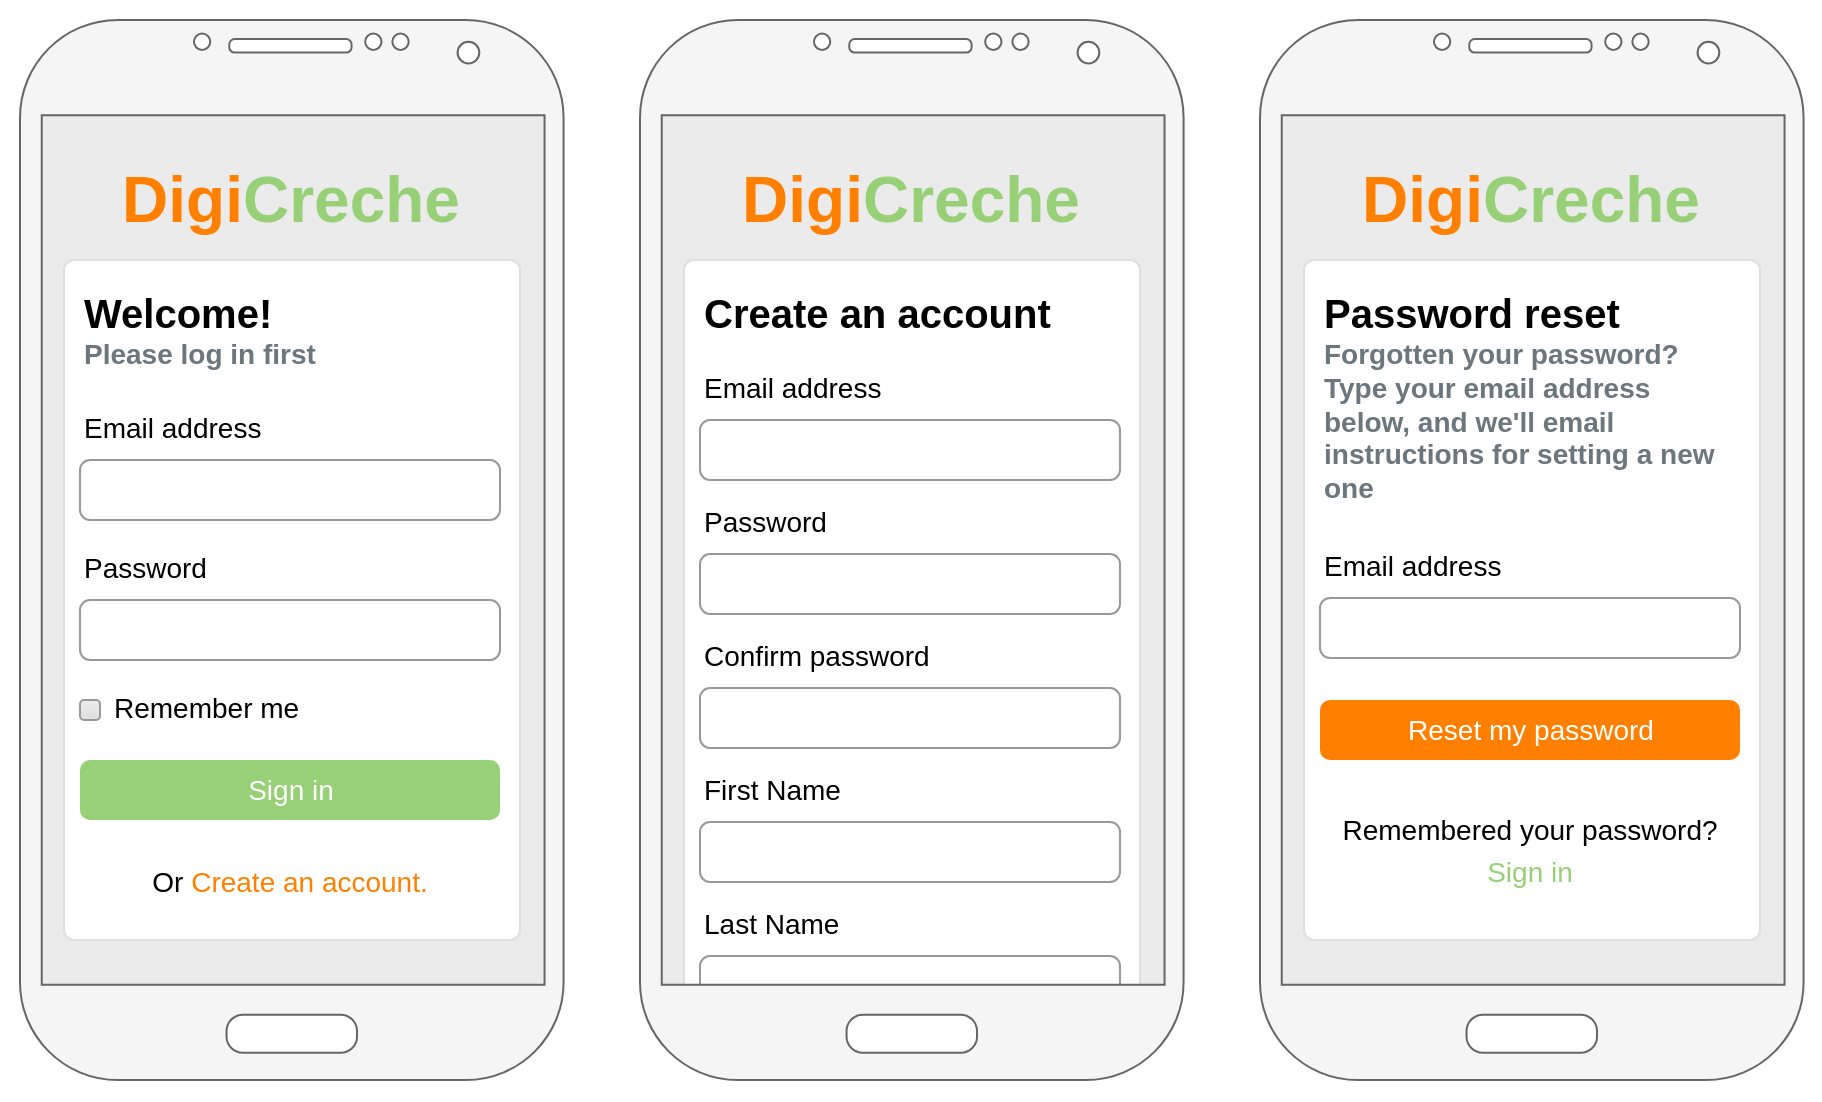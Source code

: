 <mxfile version="14.6.13" type="device" pages="14"><diagram name="auth-mobile" id="c9db0220-8083-56f3-ca83-edcdcd058819"><mxGraphModel dx="1408" dy="811" grid="1" gridSize="10" guides="1" tooltips="1" connect="1" arrows="1" fold="1" page="1" pageScale="1.5" pageWidth="826" pageHeight="1169" background="#ffffff" math="0" shadow="0"><root><mxCell id="0" style=";html=1;"/><mxCell id="1" style=";html=1;" parent="0"/><mxCell id="md1eqR7PThwqWY_q3ICN-1" value="" style="rounded=0;whiteSpace=wrap;html=1;fillColor=#FFFFFF;strokeColor=none;" parent="1" vertex="1"><mxGeometry width="910" height="550" as="geometry"/></mxCell><mxCell id="2zZJ_MT1rejJzVMlRgdV-2" value="" style="rounded=0;whiteSpace=wrap;html=1;shadow=0;sketch=0;strokeColor=#7D7D7D;fillColor=#EBEBEB;" parent="1" vertex="1"><mxGeometry x="16" y="50" width="260" height="450" as="geometry"/></mxCell><mxCell id="2zZJ_MT1rejJzVMlRgdV-1" value="" style="verticalLabelPosition=bottom;verticalAlign=top;html=1;shadow=0;strokeWidth=1;shape=mxgraph.android.phone2;fillColor=#f5f5f5;strokeColor=#666666;fontColor=#333333;sketch=0;" parent="1" vertex="1"><mxGeometry x="10" y="10" width="271.79" height="530" as="geometry"/></mxCell><mxCell id="2zZJ_MT1rejJzVMlRgdV-16" value="&lt;b&gt;&lt;font style=&quot;font-size: 20px&quot;&gt;Welcome!&lt;/font&gt;&lt;/b&gt;&lt;font color=&quot;#6c767d&quot;&gt;&lt;b&gt;&lt;font style=&quot;font-size: 14px&quot;&gt;&lt;br style=&quot;font-size: 10px&quot;&gt;Please log in first&lt;/font&gt;&lt;/b&gt;&lt;/font&gt;" style="html=1;shadow=0;dashed=0;shape=mxgraph.bootstrap.rrect;rSize=5;strokeColor=#DFDFDF;html=1;whiteSpace=wrap;fillColor=#ffffff;fontColor=#000000;verticalAlign=top;align=left;spacing=10;fontSize=14;" parent="1" vertex="1"><mxGeometry x="32" y="130" width="228" height="340" as="geometry"/></mxCell><mxCell id="2zZJ_MT1rejJzVMlRgdV-19" value="&lt;font style=&quot;font-size: 14px&quot;&gt;&lt;font color=&quot;#000000&quot; style=&quot;font-size: 14px&quot;&gt;Or&lt;/font&gt; &lt;font color=&quot;#ff8000&quot; style=&quot;font-size: 14px&quot;&gt;Create an account.&lt;/font&gt;&lt;/font&gt;" style="html=1;shadow=0;dashed=0;shape=mxgraph.bootstrap.rrect;rSize=5;strokeColor=none;strokeWidth=1;fillColor=none;fontColor=#0085FC;whiteSpace=wrap;align=center;verticalAlign=middle;spacingLeft=0;fontStyle=0;fontSize=16;spacing=5;rounded=1;sketch=0;" parent="1" vertex="1"><mxGeometry x="40" y="430" width="210" height="20" as="geometry"/></mxCell><mxCell id="2zZJ_MT1rejJzVMlRgdV-20" value="Email address" style="fillColor=none;strokeColor=none;align=left;fontSize=14;" parent="1" vertex="1"><mxGeometry width="210" height="40" relative="1" as="geometry"><mxPoint x="40" y="193" as="offset"/></mxGeometry></mxCell><mxCell id="2zZJ_MT1rejJzVMlRgdV-21" value="" style="html=1;shadow=0;dashed=0;shape=mxgraph.bootstrap.rrect;rSize=5;fillColor=none;strokeColor=#999999;align=left;spacing=15;fontSize=14;fontColor=#6C767D;" parent="1" vertex="1"><mxGeometry width="210" height="30" relative="1" as="geometry"><mxPoint x="40" y="230" as="offset"/></mxGeometry></mxCell><mxCell id="2zZJ_MT1rejJzVMlRgdV-23" value="Password" style="fillColor=none;strokeColor=none;align=left;fontSize=14;" parent="1" vertex="1"><mxGeometry width="210" height="40" relative="1" as="geometry"><mxPoint x="40" y="263" as="offset"/></mxGeometry></mxCell><mxCell id="2zZJ_MT1rejJzVMlRgdV-24" value="" style="html=1;shadow=0;dashed=0;shape=mxgraph.bootstrap.rrect;rSize=5;fillColor=none;strokeColor=#999999;align=left;spacing=15;fontSize=14;fontColor=#6C767D;" parent="1" vertex="1"><mxGeometry width="210" height="30" relative="1" as="geometry"><mxPoint x="40" y="300" as="offset"/></mxGeometry></mxCell><mxCell id="2zZJ_MT1rejJzVMlRgdV-25" value="Remember me" style="html=1;shadow=0;dashed=0;shape=mxgraph.bootstrap.rrect;rSize=2;fillColor=#EDEDED;strokeColor=#999999;align=left;fontSize=14;fontColor=#000000;labelPosition=right;verticalLabelPosition=middle;verticalAlign=middle;spacingLeft=5;spacingTop=-2;gradientColor=#DEDEDE;" parent="1" vertex="1"><mxGeometry width="10" height="10" relative="1" as="geometry"><mxPoint x="40" y="350" as="offset"/></mxGeometry></mxCell><mxCell id="2zZJ_MT1rejJzVMlRgdV-26" value="Sign in" style="html=1;shadow=0;dashed=0;shape=mxgraph.bootstrap.rrect;rSize=5;strokeColor=none;align=center;fontSize=14;fontColor=#FFFFFF;fillColor=#97D077;" parent="1" vertex="1"><mxGeometry width="210" height="30" relative="1" as="geometry"><mxPoint x="40" y="380" as="offset"/></mxGeometry></mxCell><mxCell id="2zZJ_MT1rejJzVMlRgdV-27" value="&lt;font style=&quot;font-size: 32px&quot;&gt;&lt;font color=&quot;#ff8000&quot; style=&quot;font-size: 32px&quot;&gt;Digi&lt;/font&gt;&lt;font color=&quot;#97d077&quot; style=&quot;font-size: 32px&quot;&gt;Creche&lt;/font&gt;&lt;/font&gt;" style="text;strokeColor=none;fillColor=none;html=1;fontSize=24;fontStyle=1;verticalAlign=middle;align=center;rounded=1;shadow=1;sketch=0;" parent="1" vertex="1"><mxGeometry x="30" y="80" width="230" height="40" as="geometry"/></mxCell><mxCell id="2zZJ_MT1rejJzVMlRgdV-28" value="" style="rounded=0;whiteSpace=wrap;html=1;shadow=0;sketch=0;strokeColor=#7D7D7D;fillColor=#EBEBEB;" parent="1" vertex="1"><mxGeometry x="326" y="50" width="260" height="450" as="geometry"/></mxCell><mxCell id="2zZJ_MT1rejJzVMlRgdV-30" value="&lt;span style=&quot;font-size: 20px&quot;&gt;&lt;b&gt;Create an account&lt;/b&gt;&lt;/span&gt;" style="html=1;shadow=0;dashed=0;shape=mxgraph.bootstrap.rrect;rSize=5;strokeColor=#DFDFDF;html=1;whiteSpace=wrap;fillColor=#ffffff;fontColor=#000000;verticalAlign=top;align=left;spacing=10;fontSize=14;" parent="1" vertex="1"><mxGeometry x="342" y="130" width="228" height="390" as="geometry"/></mxCell><mxCell id="2zZJ_MT1rejJzVMlRgdV-32" value="Email address" style="fillColor=none;strokeColor=none;align=left;fontSize=14;" parent="1" vertex="1"><mxGeometry width="210" height="40" relative="1" as="geometry"><mxPoint x="350" y="173" as="offset"/></mxGeometry></mxCell><mxCell id="2zZJ_MT1rejJzVMlRgdV-33" value="" style="html=1;shadow=0;dashed=0;shape=mxgraph.bootstrap.rrect;rSize=5;fillColor=none;strokeColor=#999999;align=left;spacing=15;fontSize=14;fontColor=#6C767D;" parent="1" vertex="1"><mxGeometry width="210" height="30" relative="1" as="geometry"><mxPoint x="350" y="210" as="offset"/></mxGeometry></mxCell><mxCell id="2zZJ_MT1rejJzVMlRgdV-34" value="Password" style="fillColor=none;strokeColor=none;align=left;fontSize=14;" parent="1" vertex="1"><mxGeometry width="210" height="40" relative="1" as="geometry"><mxPoint x="350" y="240" as="offset"/></mxGeometry></mxCell><mxCell id="2zZJ_MT1rejJzVMlRgdV-35" value="" style="html=1;shadow=0;dashed=0;shape=mxgraph.bootstrap.rrect;rSize=5;fillColor=none;strokeColor=#999999;align=left;spacing=15;fontSize=14;fontColor=#6C767D;" parent="1" vertex="1"><mxGeometry width="210" height="30" relative="1" as="geometry"><mxPoint x="350" y="277" as="offset"/></mxGeometry></mxCell><mxCell id="2zZJ_MT1rejJzVMlRgdV-38" value="&lt;font style=&quot;font-size: 32px&quot;&gt;&lt;font color=&quot;#ff8000&quot; style=&quot;font-size: 32px&quot;&gt;Digi&lt;/font&gt;&lt;font color=&quot;#97d077&quot; style=&quot;font-size: 32px&quot;&gt;Creche&lt;/font&gt;&lt;/font&gt;" style="text;strokeColor=none;fillColor=none;html=1;fontSize=24;fontStyle=1;verticalAlign=middle;align=center;rounded=1;shadow=1;sketch=0;" parent="1" vertex="1"><mxGeometry x="340" y="80" width="230" height="40" as="geometry"/></mxCell><mxCell id="2zZJ_MT1rejJzVMlRgdV-39" value="Confirm password" style="fillColor=none;strokeColor=none;align=left;fontSize=14;" parent="1" vertex="1"><mxGeometry width="210" height="40" relative="1" as="geometry"><mxPoint x="350" y="307" as="offset"/></mxGeometry></mxCell><mxCell id="2zZJ_MT1rejJzVMlRgdV-40" value="" style="html=1;shadow=0;dashed=0;shape=mxgraph.bootstrap.rrect;rSize=5;fillColor=none;strokeColor=#999999;align=left;spacing=15;fontSize=14;fontColor=#6C767D;" parent="1" vertex="1"><mxGeometry width="210" height="30" relative="1" as="geometry"><mxPoint x="350" y="344" as="offset"/></mxGeometry></mxCell><mxCell id="2zZJ_MT1rejJzVMlRgdV-43" value="First Name" style="fillColor=none;strokeColor=none;align=left;fontSize=14;" parent="1" vertex="1"><mxGeometry width="210" height="40" relative="1" as="geometry"><mxPoint x="350" y="374" as="offset"/></mxGeometry></mxCell><mxCell id="2zZJ_MT1rejJzVMlRgdV-44" value="" style="html=1;shadow=0;dashed=0;shape=mxgraph.bootstrap.rrect;rSize=5;fillColor=none;strokeColor=#999999;align=left;spacing=15;fontSize=14;fontColor=#6C767D;" parent="1" vertex="1"><mxGeometry width="210" height="30" relative="1" as="geometry"><mxPoint x="350" y="411" as="offset"/></mxGeometry></mxCell><mxCell id="2zZJ_MT1rejJzVMlRgdV-45" value="Last Name" style="fillColor=none;strokeColor=none;align=left;fontSize=14;" parent="1" vertex="1"><mxGeometry width="210" height="40" relative="1" as="geometry"><mxPoint x="350" y="441" as="offset"/></mxGeometry></mxCell><mxCell id="2zZJ_MT1rejJzVMlRgdV-46" value="" style="html=1;shadow=0;dashed=0;shape=mxgraph.bootstrap.rrect;rSize=5;fillColor=none;strokeColor=#999999;align=left;spacing=15;fontSize=14;fontColor=#6C767D;" parent="1" vertex="1"><mxGeometry width="210" height="30" relative="1" as="geometry"><mxPoint x="350" y="478" as="offset"/></mxGeometry></mxCell><mxCell id="2zZJ_MT1rejJzVMlRgdV-29" value="" style="verticalLabelPosition=bottom;verticalAlign=top;html=1;shadow=0;strokeWidth=1;shape=mxgraph.android.phone2;fillColor=#f5f5f5;strokeColor=#666666;fontColor=#333333;sketch=0;" parent="1" vertex="1"><mxGeometry x="320" y="10" width="271.79" height="530" as="geometry"/></mxCell><mxCell id="2zZJ_MT1rejJzVMlRgdV-47" value="" style="rounded=0;whiteSpace=wrap;html=1;shadow=0;sketch=0;strokeColor=#7D7D7D;fillColor=#EBEBEB;" parent="1" vertex="1"><mxGeometry x="636" y="50" width="260" height="450" as="geometry"/></mxCell><mxCell id="2zZJ_MT1rejJzVMlRgdV-48" value="" style="verticalLabelPosition=bottom;verticalAlign=top;html=1;shadow=0;strokeWidth=1;shape=mxgraph.android.phone2;fillColor=#f5f5f5;strokeColor=#666666;fontColor=#333333;sketch=0;" parent="1" vertex="1"><mxGeometry x="630" y="10" width="271.79" height="530" as="geometry"/></mxCell><mxCell id="2zZJ_MT1rejJzVMlRgdV-49" value="&lt;b&gt;&lt;font style=&quot;font-size: 20px&quot;&gt;Password reset&lt;/font&gt;&lt;/b&gt;&lt;font color=&quot;#6c767d&quot;&gt;&lt;b&gt;&lt;font style=&quot;font-size: 14px&quot;&gt;&lt;br style=&quot;font-size: 10px&quot;&gt;Forgotten your password? Type your email address below, and we'll email instructions for setting a new one&lt;/font&gt;&lt;/b&gt;&lt;/font&gt;" style="html=1;shadow=0;dashed=0;shape=mxgraph.bootstrap.rrect;rSize=5;strokeColor=#DFDFDF;html=1;whiteSpace=wrap;fillColor=#ffffff;fontColor=#000000;verticalAlign=top;align=left;spacing=10;fontSize=14;" parent="1" vertex="1"><mxGeometry x="652" y="130" width="228" height="340" as="geometry"/></mxCell><mxCell id="2zZJ_MT1rejJzVMlRgdV-50" value="&lt;font style=&quot;font-size: 14px ; line-height: 150%&quot;&gt;&lt;font style=&quot;font-size: 14px&quot;&gt;&lt;font color=&quot;#000000&quot;&gt;Remembered your password?&lt;/font&gt;&lt;br&gt;&lt;/font&gt;&lt;font style=&quot;font-size: 14px&quot; color=&quot;#97d077&quot;&gt;Sign in&lt;/font&gt;&lt;/font&gt;" style="html=1;shadow=0;dashed=0;shape=mxgraph.bootstrap.rrect;rSize=5;strokeColor=none;strokeWidth=1;fillColor=none;fontColor=#0085FC;whiteSpace=wrap;align=center;verticalAlign=middle;spacingLeft=0;fontStyle=0;fontSize=16;spacing=5;rounded=1;sketch=0;" parent="1" vertex="1"><mxGeometry x="660" y="400" width="210" height="50" as="geometry"/></mxCell><mxCell id="2zZJ_MT1rejJzVMlRgdV-51" value="Email address" style="fillColor=none;strokeColor=none;align=left;fontSize=14;" parent="1" vertex="1"><mxGeometry width="210" height="40" relative="1" as="geometry"><mxPoint x="660" y="262" as="offset"/></mxGeometry></mxCell><mxCell id="2zZJ_MT1rejJzVMlRgdV-52" value="" style="html=1;shadow=0;dashed=0;shape=mxgraph.bootstrap.rrect;rSize=5;fillColor=none;strokeColor=#999999;align=left;spacing=15;fontSize=14;fontColor=#6C767D;" parent="1" vertex="1"><mxGeometry width="210" height="30" relative="1" as="geometry"><mxPoint x="660" y="299" as="offset"/></mxGeometry></mxCell><mxCell id="2zZJ_MT1rejJzVMlRgdV-56" value="Reset my password" style="html=1;shadow=0;dashed=0;shape=mxgraph.bootstrap.rrect;rSize=5;strokeColor=none;align=center;fontSize=14;fontColor=#FFFFFF;fillColor=#FF8000;" parent="1" vertex="1"><mxGeometry width="210" height="30" relative="1" as="geometry"><mxPoint x="660" y="350" as="offset"/></mxGeometry></mxCell><mxCell id="2zZJ_MT1rejJzVMlRgdV-57" value="&lt;font style=&quot;font-size: 32px&quot;&gt;&lt;font color=&quot;#ff8000&quot; style=&quot;font-size: 32px&quot;&gt;Digi&lt;/font&gt;&lt;font color=&quot;#97d077&quot; style=&quot;font-size: 32px&quot;&gt;Creche&lt;/font&gt;&lt;/font&gt;" style="text;strokeColor=none;fillColor=none;html=1;fontSize=24;fontStyle=1;verticalAlign=middle;align=center;rounded=1;shadow=1;sketch=0;" parent="1" vertex="1"><mxGeometry x="650" y="80" width="230" height="40" as="geometry"/></mxCell></root></mxGraphModel></diagram><diagram id="qDBooDKOrJ-weEI1T7jt" name="parents-landing-mobile"><mxGraphModel dx="1408" dy="811" grid="1" gridSize="10" guides="1" tooltips="1" connect="1" arrows="1" fold="1" page="1" pageScale="1" pageWidth="827" pageHeight="1169" background="none" math="0" shadow="0"><root><mxCell id="oMUuhOPdmAmFZHJVFyWm-0"/><mxCell id="oMUuhOPdmAmFZHJVFyWm-1" parent="oMUuhOPdmAmFZHJVFyWm-0"/><mxCell id="9pxuj5HxdvhluTn8-jwd-0" value="" style="rounded=0;whiteSpace=wrap;html=1;fillColor=#FFFFFF;strokeColor=none;" parent="oMUuhOPdmAmFZHJVFyWm-1" vertex="1"><mxGeometry width="860" height="610" as="geometry"/></mxCell><mxCell id="bA2UseH_ms-47qN_2AOQ-0" value="" style="rounded=0;whiteSpace=wrap;html=1;shadow=0;sketch=0;strokeColor=#7D7D7D;fillColor=#EBEBEB;" parent="oMUuhOPdmAmFZHJVFyWm-1" vertex="1"><mxGeometry x="326" y="110" width="260" height="450" as="geometry"/></mxCell><mxCell id="bA2UseH_ms-47qN_2AOQ-30" value="" style="rounded=0;whiteSpace=wrap;html=1;strokeColor=#FF8000;shadow=1;" parent="oMUuhOPdmAmFZHJVFyWm-1" vertex="1"><mxGeometry x="324" y="142" width="264" height="40" as="geometry"/></mxCell><mxCell id="bA2UseH_ms-47qN_2AOQ-29" value="" style="rounded=0;whiteSpace=wrap;html=1;strokeColor=#97D077;" parent="oMUuhOPdmAmFZHJVFyWm-1" vertex="1"><mxGeometry x="324" y="110" width="264" height="40" as="geometry"/></mxCell><mxCell id="bA2UseH_ms-47qN_2AOQ-1" value="" style="verticalLabelPosition=bottom;verticalAlign=top;html=1;shadow=0;strokeWidth=1;shape=mxgraph.android.phone2;fillColor=#f5f5f5;strokeColor=#666666;fontColor=#333333;sketch=0;" parent="oMUuhOPdmAmFZHJVFyWm-1" vertex="1"><mxGeometry x="320" y="70" width="271.79" height="530" as="geometry"/></mxCell><mxCell id="bA2UseH_ms-47qN_2AOQ-10" value="&lt;font style=&quot;font-size: 16px&quot;&gt;&lt;font color=&quot;#ff8000&quot; style=&quot;font-size: 16px&quot;&gt;Digi&lt;/font&gt;&lt;font color=&quot;#97d077&quot; style=&quot;font-size: 16px&quot;&gt;Creche&lt;/font&gt;&lt;/font&gt;" style="text;strokeColor=none;fillColor=none;html=1;fontSize=24;fontStyle=1;verticalAlign=middle;align=center;rounded=1;shadow=1;sketch=0;" parent="oMUuhOPdmAmFZHJVFyWm-1" vertex="1"><mxGeometry x="340" y="122" width="90" height="20" as="geometry"/></mxCell><mxCell id="bA2UseH_ms-47qN_2AOQ-33" value="" style="ellipse;whiteSpace=wrap;html=1;aspect=fixed;shadow=0;strokeWidth=1;fillColor=#FFFFFF;strokeColor=#DFDFDF;" parent="oMUuhOPdmAmFZHJVFyWm-1" vertex="1"><mxGeometry x="389.4" y="200" width="133" height="133" as="geometry"/></mxCell><mxCell id="DtPOTFEmvcb3wRWTuJUT-1" value="" style="ellipse;whiteSpace=wrap;html=1;aspect=fixed;shadow=0;strokeWidth=1;fillColor=#FFFFFF;strokeColor=#DFDFDF;" parent="oMUuhOPdmAmFZHJVFyWm-1" vertex="1"><mxGeometry x="389.5" y="380" width="133" height="133" as="geometry"/></mxCell><mxCell id="DtPOTFEmvcb3wRWTuJUT-2" value="&lt;font style=&quot;font-size: 14px&quot;&gt;Child 1 Name&lt;/font&gt;" style="html=1;shadow=0;dashed=0;shape=mxgraph.bootstrap.rrect;rSize=5;strokeColor=none;strokeWidth=1;fillColor=none;whiteSpace=wrap;align=center;verticalAlign=middle;spacingLeft=0;fontStyle=0;fontSize=14;spacing=5;fontColor=#FF8000;" parent="oMUuhOPdmAmFZHJVFyWm-1" vertex="1"><mxGeometry x="350" y="330" width="212" height="33" as="geometry"/></mxCell><mxCell id="DtPOTFEmvcb3wRWTuJUT-3" value="&lt;font style=&quot;font-size: 14px&quot;&gt;Child 2 Name&lt;/font&gt;" style="html=1;shadow=0;dashed=0;shape=mxgraph.bootstrap.rrect;rSize=5;strokeColor=none;strokeWidth=1;fillColor=none;whiteSpace=wrap;align=center;verticalAlign=middle;spacingLeft=0;fontStyle=0;fontSize=14;spacing=5;fontColor=#FF8000;" parent="oMUuhOPdmAmFZHJVFyWm-1" vertex="1"><mxGeometry x="349.9" y="510" width="212" height="33" as="geometry"/></mxCell><mxCell id="DtPOTFEmvcb3wRWTuJUT-5" value="" style="aspect=fixed;html=1;points=[];align=center;image;fontSize=12;image=img/lib/mscae/Person.svg;shadow=0;strokeColor=#DFDFDF;strokeWidth=1;fillColor=#000000;" parent="oMUuhOPdmAmFZHJVFyWm-1" vertex="1"><mxGeometry x="422.94" y="222" width="65.12" height="88" as="geometry"/></mxCell><mxCell id="DtPOTFEmvcb3wRWTuJUT-6" value="photo" style="text;html=1;strokeColor=none;fillColor=none;align=center;verticalAlign=middle;whiteSpace=wrap;rounded=0;shadow=0;fontSize=14;" parent="oMUuhOPdmAmFZHJVFyWm-1" vertex="1"><mxGeometry x="436" y="281" width="40" height="20" as="geometry"/></mxCell><mxCell id="DtPOTFEmvcb3wRWTuJUT-7" value="" style="aspect=fixed;html=1;points=[];align=center;image;fontSize=12;image=img/lib/mscae/Person.svg;shadow=0;strokeColor=#DFDFDF;strokeWidth=1;fillColor=#000000;" parent="oMUuhOPdmAmFZHJVFyWm-1" vertex="1"><mxGeometry x="422.94" y="400" width="65.12" height="88" as="geometry"/></mxCell><mxCell id="DtPOTFEmvcb3wRWTuJUT-8" value="photo" style="text;html=1;strokeColor=none;fillColor=none;align=center;verticalAlign=middle;whiteSpace=wrap;rounded=0;shadow=0;fontSize=14;" parent="oMUuhOPdmAmFZHJVFyWm-1" vertex="1"><mxGeometry x="436" y="459" width="40" height="20" as="geometry"/></mxCell><mxCell id="DtPOTFEmvcb3wRWTuJUT-10" value="" style="html=1;verticalLabelPosition=bottom;align=center;labelBackgroundColor=#ffffff;verticalAlign=top;strokeWidth=1;shadow=0;dashed=0;shape=mxgraph.ios7.icons.user;fontSize=14;fontColor=#000000;fillColor=#FFFFFF;strokeColor=#647687;flipH=0;flipV=0;" parent="oMUuhOPdmAmFZHJVFyWm-1" vertex="1"><mxGeometry x="496" y="156" width="20" height="20" as="geometry"/></mxCell><mxCell id="DtPOTFEmvcb3wRWTuJUT-11" value="" style="html=1;verticalLabelPosition=bottom;align=center;labelBackgroundColor=#ffffff;verticalAlign=top;strokeWidth=1;shadow=0;dashed=0;shape=mxgraph.ios7.icons.basketball;fontSize=14;fontColor=#000000;fillColor=#FFFFFF;strokeColor=#647687;flipH=0;flipV=0;" parent="oMUuhOPdmAmFZHJVFyWm-1" vertex="1"><mxGeometry x="394" y="156" width="20" height="20" as="geometry"/></mxCell><mxCell id="DtPOTFEmvcb3wRWTuJUT-48" value="" style="dashed=0;html=1;shape=mxgraph.gmdl.settings;strokeColor=none;fillColor=#647687;" parent="oMUuhOPdmAmFZHJVFyWm-1" vertex="1"><mxGeometry x="564" y="126" width="5" height="16" as="geometry"/></mxCell><mxCell id="DtPOTFEmvcb3wRWTuJUT-49" value="" style="html=1;verticalLabelPosition=bottom;align=center;labelBackgroundColor=#ffffff;verticalAlign=top;strokeWidth=1;shadow=0;dashed=0;shape=mxgraph.ios7.icons.bell;fontSize=14;fontColor=#000000;fillColor=#FFFFFF;strokeColor=#647687;flipH=0;flipV=0;" parent="oMUuhOPdmAmFZHJVFyWm-1" vertex="1"><mxGeometry x="547" y="156" width="20" height="20" as="geometry"/></mxCell><mxCell id="DtPOTFEmvcb3wRWTuJUT-50" value="&lt;font style=&quot;font-size: 65px&quot;&gt;᛫&lt;/font&gt;" style="text;html=1;strokeColor=none;fillColor=none;align=center;verticalAlign=middle;whiteSpace=wrap;rounded=0;shadow=0;fontSize=13;fontColor=#FF8000;" parent="oMUuhOPdmAmFZHJVFyWm-1" vertex="1"><mxGeometry x="544" y="153" width="40" height="20" as="geometry"/></mxCell><mxCell id="DtPOTFEmvcb3wRWTuJUT-51" value="" style="html=1;verticalLabelPosition=bottom;align=center;labelBackgroundColor=#ffffff;verticalAlign=top;strokeWidth=1;shadow=0;dashed=0;shape=mxgraph.ios7.icons.chat;fontSize=13;fontColor=#FF8000;fillColor=#FFFFFF;strokeColor=#647687;flipH=0;flipV=0;" parent="oMUuhOPdmAmFZHJVFyWm-1" vertex="1"><mxGeometry x="443" y="157" width="24" height="18" as="geometry"/></mxCell><mxCell id="DtPOTFEmvcb3wRWTuJUT-55" value="" style="html=1;verticalLabelPosition=bottom;align=center;labelBackgroundColor=#ffffff;verticalAlign=top;strokeWidth=2;shadow=0;dashed=0;shape=mxgraph.ios7.icons.star;fontSize=13;fontColor=#FF8000;fillColor=#FFFFFF;strokeColor=#FF8000;flipH=0;flipV=0;" parent="oMUuhOPdmAmFZHJVFyWm-1" vertex="1"><mxGeometry x="343" y="157" width="20" height="19" as="geometry"/></mxCell><mxCell id="cupAy_wal0NwSzRiZ14x-0" value="&lt;div style=&quot;text-align: left&quot;&gt;&lt;span style=&quot;font-size: 20px&quot;&gt;&lt;b&gt;Choose child to view.&lt;/b&gt;&lt;/span&gt;&lt;/div&gt;&lt;font style=&quot;font-size: 18px&quot;&gt;&lt;div style=&quot;text-align: left&quot;&gt;&lt;span&gt;- If there's only 1, it will be selected automatically and it will land on activities.&lt;/span&gt;&lt;/div&gt;&lt;div style=&quot;text-align: left&quot;&gt;&lt;span&gt;- If there's more than one, will land on this page, and the other pages will be disabled upon selection.&lt;/span&gt;&lt;/div&gt;&lt;/font&gt;" style="shape=note;strokeWidth=2;fontSize=14;size=20;html=1;fillColor=#d5e8d4;strokeColor=#82b366;sketch=0;align=center;whiteSpace=wrap;labelBorderColor=none;labelBackgroundColor=none;spacingLeft=10;spacingRight=10;" parent="oMUuhOPdmAmFZHJVFyWm-1" vertex="1"><mxGeometry x="614" y="142" width="236" height="278" as="geometry"/></mxCell><mxCell id="YU65RlVtOQxAEBl6tDKn-0" value="" style="rounded=0;whiteSpace=wrap;html=1;shadow=0;sketch=0;strokeColor=#7D7D7D;fillColor=#EBEBEB;" parent="oMUuhOPdmAmFZHJVFyWm-1" vertex="1"><mxGeometry x="16.0" y="110" width="260" height="450" as="geometry"/></mxCell><mxCell id="YU65RlVtOQxAEBl6tDKn-1" value="" style="rounded=0;whiteSpace=wrap;html=1;strokeColor=#FF8000;shadow=1;" parent="oMUuhOPdmAmFZHJVFyWm-1" vertex="1"><mxGeometry x="14.0" y="142" width="264" height="40" as="geometry"/></mxCell><mxCell id="YU65RlVtOQxAEBl6tDKn-2" value="" style="rounded=0;whiteSpace=wrap;html=1;strokeColor=#97D077;" parent="oMUuhOPdmAmFZHJVFyWm-1" vertex="1"><mxGeometry x="14.0" y="110" width="264" height="40" as="geometry"/></mxCell><mxCell id="YU65RlVtOQxAEBl6tDKn-3" value="" style="verticalLabelPosition=bottom;verticalAlign=top;html=1;shadow=0;strokeWidth=1;shape=mxgraph.android.phone2;fillColor=#f5f5f5;strokeColor=#666666;fontColor=#333333;sketch=0;" parent="oMUuhOPdmAmFZHJVFyWm-1" vertex="1"><mxGeometry x="10.0" y="70" width="271.79" height="530" as="geometry"/></mxCell><mxCell id="YU65RlVtOQxAEBl6tDKn-4" value="&lt;font style=&quot;font-size: 16px&quot;&gt;&lt;font color=&quot;#ff8000&quot; style=&quot;font-size: 16px&quot;&gt;Digi&lt;/font&gt;&lt;font color=&quot;#97d077&quot; style=&quot;font-size: 16px&quot;&gt;Creche&lt;/font&gt;&lt;/font&gt;" style="text;strokeColor=none;fillColor=none;html=1;fontSize=24;fontStyle=1;verticalAlign=middle;align=center;rounded=1;shadow=1;sketch=0;" parent="oMUuhOPdmAmFZHJVFyWm-1" vertex="1"><mxGeometry x="30.0" y="122" width="90" height="20" as="geometry"/></mxCell><mxCell id="YU65RlVtOQxAEBl6tDKn-13" value="" style="html=1;verticalLabelPosition=bottom;align=center;labelBackgroundColor=#ffffff;verticalAlign=top;strokeWidth=1;shadow=0;dashed=0;shape=mxgraph.ios7.icons.user;fontSize=14;fontColor=#000000;fillColor=#FFFFFF;strokeColor=#647687;flipH=0;flipV=0;" parent="oMUuhOPdmAmFZHJVFyWm-1" vertex="1"><mxGeometry x="186.0" y="156" width="20" height="20" as="geometry"/></mxCell><mxCell id="YU65RlVtOQxAEBl6tDKn-14" value="" style="html=1;verticalLabelPosition=bottom;align=center;labelBackgroundColor=#ffffff;verticalAlign=top;strokeWidth=1;shadow=0;dashed=0;shape=mxgraph.ios7.icons.basketball;fontSize=14;fontColor=#000000;fillColor=#FFFFFF;strokeColor=#647687;flipH=0;flipV=0;" parent="oMUuhOPdmAmFZHJVFyWm-1" vertex="1"><mxGeometry x="84.0" y="156" width="20" height="20" as="geometry"/></mxCell><mxCell id="YU65RlVtOQxAEBl6tDKn-15" value="" style="dashed=0;html=1;shape=mxgraph.gmdl.settings;strokeColor=none;fillColor=#647687;" parent="oMUuhOPdmAmFZHJVFyWm-1" vertex="1"><mxGeometry x="254" y="126" width="5" height="16" as="geometry"/></mxCell><mxCell id="YU65RlVtOQxAEBl6tDKn-16" value="" style="html=1;verticalLabelPosition=bottom;align=center;labelBackgroundColor=#ffffff;verticalAlign=top;strokeWidth=1;shadow=0;dashed=0;shape=mxgraph.ios7.icons.bell;fontSize=14;fontColor=#000000;fillColor=#FFFFFF;strokeColor=#647687;flipH=0;flipV=0;" parent="oMUuhOPdmAmFZHJVFyWm-1" vertex="1"><mxGeometry x="237" y="156" width="20" height="20" as="geometry"/></mxCell><mxCell id="YU65RlVtOQxAEBl6tDKn-17" value="&lt;font style=&quot;font-size: 65px&quot;&gt;᛫&lt;/font&gt;" style="text;html=1;strokeColor=none;fillColor=none;align=center;verticalAlign=middle;whiteSpace=wrap;rounded=0;shadow=0;fontSize=13;fontColor=#FF8000;" parent="oMUuhOPdmAmFZHJVFyWm-1" vertex="1"><mxGeometry x="234" y="153" width="40" height="20" as="geometry"/></mxCell><mxCell id="YU65RlVtOQxAEBl6tDKn-18" value="" style="html=1;verticalLabelPosition=bottom;align=center;labelBackgroundColor=#ffffff;verticalAlign=top;strokeWidth=1;shadow=0;dashed=0;shape=mxgraph.ios7.icons.chat;fontSize=13;fontColor=#FF8000;fillColor=#FFFFFF;strokeColor=#647687;flipH=0;flipV=0;" parent="oMUuhOPdmAmFZHJVFyWm-1" vertex="1"><mxGeometry x="133.0" y="157" width="24" height="18" as="geometry"/></mxCell><mxCell id="YU65RlVtOQxAEBl6tDKn-19" value="" style="html=1;verticalLabelPosition=bottom;align=center;labelBackgroundColor=#ffffff;verticalAlign=top;strokeWidth=2;shadow=0;dashed=0;shape=mxgraph.ios7.icons.star;fontSize=13;fontColor=#FF8000;fillColor=#FFFFFF;strokeColor=#FF8000;flipH=0;flipV=0;" parent="oMUuhOPdmAmFZHJVFyWm-1" vertex="1"><mxGeometry x="33.0" y="157" width="20" height="19" as="geometry"/></mxCell><mxCell id="qfagtb0phoxcSeVZ9yUe-0" value="&lt;b&gt;&lt;font style=&quot;font-size: 20px&quot;&gt;Welcome!&lt;/font&gt;&lt;/b&gt;&lt;font color=&quot;#6c767d&quot;&gt;&lt;b&gt;&lt;font style=&quot;font-size: 14px&quot;&gt;&lt;br style=&quot;font-size: 10px&quot;&gt;Your profile hasn't been assigned to a school yet. Please find your school in the list below, and submit a request, in order to be approved by the school's manager.&lt;/font&gt;&lt;/b&gt;&lt;/font&gt;" style="html=1;shadow=0;dashed=0;shape=mxgraph.bootstrap.rrect;rSize=5;strokeColor=#DFDFDF;html=1;whiteSpace=wrap;fillColor=#ffffff;fontColor=#000000;verticalAlign=top;align=left;spacing=10;fontSize=14;" parent="oMUuhOPdmAmFZHJVFyWm-1" vertex="1"><mxGeometry x="33" y="197" width="228" height="283" as="geometry"/></mxCell><mxCell id="qfagtb0phoxcSeVZ9yUe-4" value="School" style="fillColor=none;strokeColor=none;align=left;fontSize=14;" parent="oMUuhOPdmAmFZHJVFyWm-1" vertex="1"><mxGeometry x="41" y="351" width="210" height="40" as="geometry"/></mxCell><mxCell id="qfagtb0phoxcSeVZ9yUe-5" value="" style="html=1;shadow=0;dashed=0;shape=mxgraph.bootstrap.rrect;rSize=5;fillColor=none;strokeColor=#999999;align=left;spacing=15;fontSize=14;fontColor=#6C767D;" parent="oMUuhOPdmAmFZHJVFyWm-1" vertex="1"><mxGeometry x="41" y="388" width="210" height="30" as="geometry"/></mxCell><mxCell id="qfagtb0phoxcSeVZ9yUe-7" value="Submit Request" style="html=1;shadow=0;dashed=0;shape=mxgraph.bootstrap.rrect;rSize=5;strokeColor=none;align=center;fontSize=14;fontColor=#FFFFFF;fillColor=#FF8000;" parent="oMUuhOPdmAmFZHJVFyWm-1" vertex="1"><mxGeometry x="41" y="436" width="210" height="30" as="geometry"/></mxCell><mxCell id="qfagtb0phoxcSeVZ9yUe-10" value="Start typing here..." style="html=1;shadow=0;dashed=0;shape=mxgraph.bootstrap.rrect;rSize=5;strokeColor=#505050;strokeWidth=1;fillColor=#ffffff;fontColor=#777777;whiteSpace=wrap;align=left;verticalAlign=middle;fontStyle=0;fontSize=14;spacingRight=0;spacing=17;" parent="oMUuhOPdmAmFZHJVFyWm-1" vertex="1"><mxGeometry x="41" y="388" width="209" height="32" as="geometry"/></mxCell><mxCell id="qfagtb0phoxcSeVZ9yUe-11" value="" style="shape=triangle;direction=south;fillColor=#495057;strokeColor=none;perimeter=none;" parent="qfagtb0phoxcSeVZ9yUe-10" vertex="1"><mxGeometry x="1" y="0.5" width="10" height="5" relative="1" as="geometry"><mxPoint x="-17" y="-2.5" as="offset"/></mxGeometry></mxCell><mxCell id="qfagtb0phoxcSeVZ9yUe-12" value="&lt;div style=&quot;text-align: left&quot;&gt;&lt;span style=&quot;font-size: 18px&quot;&gt;New parent account&lt;/span&gt;&lt;/div&gt;" style="shape=note;strokeWidth=2;fontSize=14;size=20;html=1;fillColor=#fff2cc;strokeColor=#d6b656;sketch=0;align=center;whiteSpace=wrap;labelBorderColor=none;labelBackgroundColor=none;spacingLeft=10;spacingRight=10;" parent="oMUuhOPdmAmFZHJVFyWm-1" vertex="1"><mxGeometry x="30" y="10" width="236" height="50" as="geometry"/></mxCell><mxCell id="qfagtb0phoxcSeVZ9yUe-13" value="&lt;div style=&quot;text-align: left&quot;&gt;&lt;span style=&quot;font-size: 18px&quot;&gt;Approved parent account&lt;/span&gt;&lt;/div&gt;" style="shape=note;strokeWidth=2;fontSize=14;size=20;html=1;fillColor=#dae8fc;strokeColor=#6c8ebf;sketch=0;align=center;whiteSpace=wrap;labelBorderColor=none;labelBackgroundColor=none;spacingLeft=10;spacingRight=10;" parent="oMUuhOPdmAmFZHJVFyWm-1" vertex="1"><mxGeometry x="338" y="10" width="236" height="50" as="geometry"/></mxCell></root></mxGraphModel></diagram><diagram id="9-bAxWRHw2YvxESycn98" name="activities-mobile"><mxGraphModel dx="1408" dy="811" grid="1" gridSize="10" guides="1" tooltips="1" connect="1" arrows="1" fold="1" page="1" pageScale="1" pageWidth="827" pageHeight="1169" math="0" shadow="0"><root><mxCell id="qGV9AcsFk1zO-2tlCOc6-0"/><mxCell id="qGV9AcsFk1zO-2tlCOc6-1" parent="qGV9AcsFk1zO-2tlCOc6-0"/><mxCell id="MUu66ZvANk2UhyKcEce0-0" value="" style="rounded=0;whiteSpace=wrap;html=1;fillColor=#FFFFFF;strokeColor=none;" parent="qGV9AcsFk1zO-2tlCOc6-1" vertex="1"><mxGeometry width="560" height="550" as="geometry"/></mxCell><mxCell id="qGV9AcsFk1zO-2tlCOc6-2" value="" style="rounded=0;whiteSpace=wrap;html=1;shadow=0;sketch=0;strokeColor=#7D7D7D;fillColor=#EBEBEB;" parent="qGV9AcsFk1zO-2tlCOc6-1" vertex="1"><mxGeometry x="16" y="50" width="260" height="450" as="geometry"/></mxCell><mxCell id="qGV9AcsFk1zO-2tlCOc6-3" value="" style="rounded=0;whiteSpace=wrap;html=1;strokeColor=#FF8000;shadow=1;" parent="qGV9AcsFk1zO-2tlCOc6-1" vertex="1"><mxGeometry x="14" y="82" width="264" height="40" as="geometry"/></mxCell><mxCell id="qGV9AcsFk1zO-2tlCOc6-4" value="" style="rounded=0;whiteSpace=wrap;html=1;strokeColor=#97D077;" parent="qGV9AcsFk1zO-2tlCOc6-1" vertex="1"><mxGeometry x="14" y="50" width="264" height="40" as="geometry"/></mxCell><mxCell id="qGV9AcsFk1zO-2tlCOc6-6" value="&lt;font style=&quot;font-size: 16px&quot;&gt;&lt;font color=&quot;#ff8000&quot; style=&quot;font-size: 16px&quot;&gt;Digi&lt;/font&gt;&lt;font color=&quot;#97d077&quot; style=&quot;font-size: 16px&quot;&gt;Creche&lt;/font&gt;&lt;/font&gt;" style="text;strokeColor=none;fillColor=none;html=1;fontSize=24;fontStyle=1;verticalAlign=middle;align=center;rounded=1;shadow=1;sketch=0;" parent="qGV9AcsFk1zO-2tlCOc6-1" vertex="1"><mxGeometry x="30" y="62" width="90" height="20" as="geometry"/></mxCell><mxCell id="qGV9AcsFk1zO-2tlCOc6-7" value="" style="html=1;verticalLabelPosition=bottom;align=center;labelBackgroundColor=#ffffff;verticalAlign=top;strokeWidth=1;shadow=0;dashed=0;shape=mxgraph.ios7.icons.user;fontSize=14;fontColor=#000000;fillColor=#FFFFFF;strokeColor=#647687;flipH=0;flipV=0;" parent="qGV9AcsFk1zO-2tlCOc6-1" vertex="1"><mxGeometry x="186" y="96" width="20" height="20" as="geometry"/></mxCell><mxCell id="qGV9AcsFk1zO-2tlCOc6-8" value="" style="html=1;verticalLabelPosition=bottom;align=center;labelBackgroundColor=#ffffff;verticalAlign=top;strokeWidth=2;shadow=0;dashed=0;shape=mxgraph.ios7.icons.basketball;fontSize=14;fontColor=#000000;fillColor=#FFFFFF;flipH=0;flipV=0;strokeColor=#FF8000;" parent="qGV9AcsFk1zO-2tlCOc6-1" vertex="1"><mxGeometry x="84" y="96" width="20" height="20" as="geometry"/></mxCell><mxCell id="qGV9AcsFk1zO-2tlCOc6-9" value="" style="dashed=0;html=1;shape=mxgraph.gmdl.settings;strokeColor=none;fillColor=#647687;" parent="qGV9AcsFk1zO-2tlCOc6-1" vertex="1"><mxGeometry x="254" y="66" width="5" height="16" as="geometry"/></mxCell><mxCell id="qGV9AcsFk1zO-2tlCOc6-10" value="" style="html=1;verticalLabelPosition=bottom;align=center;labelBackgroundColor=#ffffff;verticalAlign=top;strokeWidth=1;shadow=0;dashed=0;shape=mxgraph.ios7.icons.bell;fontSize=14;fontColor=#000000;fillColor=#FFFFFF;strokeColor=#647687;flipH=0;flipV=0;" parent="qGV9AcsFk1zO-2tlCOc6-1" vertex="1"><mxGeometry x="237" y="96" width="20" height="20" as="geometry"/></mxCell><mxCell id="qGV9AcsFk1zO-2tlCOc6-11" value="&lt;font style=&quot;font-size: 65px&quot;&gt;᛫&lt;/font&gt;" style="text;html=1;strokeColor=none;fillColor=none;align=center;verticalAlign=middle;whiteSpace=wrap;rounded=0;shadow=0;fontSize=13;fontColor=#FF8000;" parent="qGV9AcsFk1zO-2tlCOc6-1" vertex="1"><mxGeometry x="234" y="93" width="40" height="20" as="geometry"/></mxCell><mxCell id="qGV9AcsFk1zO-2tlCOc6-12" value="" style="html=1;verticalLabelPosition=bottom;align=center;labelBackgroundColor=#ffffff;verticalAlign=top;strokeWidth=1;shadow=0;dashed=0;shape=mxgraph.ios7.icons.chat;fontSize=13;fontColor=#FF8000;fillColor=#FFFFFF;strokeColor=#647687;flipH=0;flipV=0;" parent="qGV9AcsFk1zO-2tlCOc6-1" vertex="1"><mxGeometry x="133" y="97" width="24" height="18" as="geometry"/></mxCell><mxCell id="qGV9AcsFk1zO-2tlCOc6-13" value="" style="html=1;verticalLabelPosition=bottom;align=center;labelBackgroundColor=#ffffff;verticalAlign=top;strokeWidth=1;shadow=0;dashed=0;shape=mxgraph.ios7.icons.star;fontSize=13;fontColor=#FF8000;fillColor=#FFFFFF;flipH=0;flipV=0;strokeColor=#647687;" parent="qGV9AcsFk1zO-2tlCOc6-1" vertex="1"><mxGeometry x="33" y="97" width="20" height="19" as="geometry"/></mxCell><mxCell id="qGV9AcsFk1zO-2tlCOc6-14" value="" style="html=1;shadow=0;dashed=0;shape=mxgraph.bootstrap.rrect;rSize=5;strokeColor=#DFDFDF;html=1;whiteSpace=wrap;fillColor=#ffffff;fontColor=#000000;verticalAlign=bottom;align=left;spacing=20;spacingBottom=50;fontSize=14;" parent="qGV9AcsFk1zO-2tlCOc6-1" vertex="1"><mxGeometry x="29" y="167" width="235.71" height="190" as="geometry"/></mxCell><mxCell id="qGV9AcsFk1zO-2tlCOc6-15" value="Photo" style="html=1;shadow=0;dashed=0;shape=mxgraph.bootstrap.bottomButton;rSize=5;perimeter=none;whiteSpace=wrap;strokeColor=#DFDFDF;fontColor=#DEE2E6;resizeWidth=1;fontSize=18;sketch=0;direction=east;portConstraintRotation=1;fillColor=#006600;" parent="qGV9AcsFk1zO-2tlCOc6-14" vertex="1"><mxGeometry width="235.71" height="130" relative="1" as="geometry"><mxPoint y="60" as="offset"/></mxGeometry></mxCell><mxCell id="qGV9AcsFk1zO-2tlCOc6-16" value="Play" style="text;strokeColor=none;fillColor=none;html=1;fontSize=16;fontStyle=1;verticalAlign=middle;align=left;sketch=0;" parent="qGV9AcsFk1zO-2tlCOc6-14" vertex="1"><mxGeometry x="40" y="7.424" width="180" height="23.03" as="geometry"/></mxCell><UserObject label="&lt;font style=&quot;font-size: 12px&quot;&gt;34 minutes ago&lt;/font&gt;" placeholders="1" id="qGV9AcsFk1zO-2tlCOc6-17"><mxCell style="text;html=1;strokeColor=none;fillColor=none;align=right;verticalAlign=middle;whiteSpace=wrap;overflow=hidden;sketch=0;fontSize=16;fontColor=#647687;" parent="qGV9AcsFk1zO-2tlCOc6-14" vertex="1"><mxGeometry x="140" y="4.42" width="86" height="20" as="geometry"/></mxCell></UserObject><mxCell id="qGV9AcsFk1zO-2tlCOc6-18" value="Playing out in the backyard" style="text;html=1;strokeColor=none;fillColor=none;align=left;verticalAlign=middle;whiteSpace=wrap;rounded=0;sketch=0;fontSize=16;" parent="qGV9AcsFk1zO-2tlCOc6-1" vertex="1"><mxGeometry x="39" y="202" width="216" height="20" as="geometry"/></mxCell><mxCell id="qGV9AcsFk1zO-2tlCOc6-19" value="" style="html=1;shadow=0;dashed=0;shape=mxgraph.bootstrap.rrect;rSize=5;strokeColor=#DFDFDF;html=1;whiteSpace=wrap;fillColor=#ffffff;fontColor=#000000;verticalAlign=bottom;align=left;spacing=20;spacingBottom=50;fontSize=14;" parent="qGV9AcsFk1zO-2tlCOc6-1" vertex="1"><mxGeometry x="29" y="367" width="235.71" height="60" as="geometry"/></mxCell><mxCell id="qGV9AcsFk1zO-2tlCOc6-20" value="Lunch" style="text;strokeColor=none;fillColor=none;html=1;fontSize=16;fontStyle=1;verticalAlign=middle;align=left;sketch=0;" parent="qGV9AcsFk1zO-2tlCOc6-19" vertex="1"><mxGeometry x="40" y="2.34" width="180" height="37.66" as="geometry"/></mxCell><UserObject label="&lt;font style=&quot;font-size: 12px&quot;&gt;11;45 AM&lt;/font&gt;" placeholders="1" id="qGV9AcsFk1zO-2tlCOc6-21"><mxCell style="text;html=1;strokeColor=none;fillColor=none;align=right;verticalAlign=middle;whiteSpace=wrap;overflow=hidden;sketch=0;fontSize=16;fontColor=#647687;" parent="qGV9AcsFk1zO-2tlCOc6-19" vertex="1"><mxGeometry x="141" y="4" width="86" height="20" as="geometry"/></mxCell></UserObject><mxCell id="qGV9AcsFk1zO-2tlCOc6-22" value="Pasta: eat all." style="text;html=1;strokeColor=none;fillColor=none;align=left;verticalAlign=middle;whiteSpace=wrap;rounded=0;sketch=0;fontSize=16;" parent="qGV9AcsFk1zO-2tlCOc6-1" vertex="1"><mxGeometry x="39" y="402" width="216" height="20" as="geometry"/></mxCell><mxCell id="qGV9AcsFk1zO-2tlCOc6-23" value="" style="verticalLabelPosition=bottom;html=1;verticalAlign=top;pointerEvents=1;align=center;shape=mxgraph.cisco_safe.security_icons.icon20;sketch=0;fontSize=16;strokeWidth=2;strokeColor=none;fillColor=#FF8000;" parent="qGV9AcsFk1zO-2tlCOc6-1" vertex="1"><mxGeometry x="37" y="175" width="24" height="24" as="geometry"/></mxCell><mxCell id="qGV9AcsFk1zO-2tlCOc6-24" value="" style="html=1;verticalLabelPosition=bottom;align=center;labelBackgroundColor=#ffffff;verticalAlign=top;strokeWidth=2;shadow=0;dashed=0;shape=mxgraph.ios7.icons.cup;sketch=0;fontSize=16;fillColor=#FF8000;strokeColor=#FF8000;" parent="qGV9AcsFk1zO-2tlCOc6-1" vertex="1"><mxGeometry x="38" y="375" width="22" height="22" as="geometry"/></mxCell><mxCell id="qGV9AcsFk1zO-2tlCOc6-25" value="" style="html=1;shadow=0;dashed=0;shape=mxgraph.bootstrap.rrect;rSize=5;strokeColor=#DFDFDF;html=1;whiteSpace=wrap;fillColor=#ffffff;fontColor=#000000;verticalAlign=bottom;align=left;spacing=20;spacingBottom=50;fontSize=14;" parent="qGV9AcsFk1zO-2tlCOc6-1" vertex="1"><mxGeometry x="29" y="437" width="235.71" height="60" as="geometry"/></mxCell><mxCell id="qGV9AcsFk1zO-2tlCOc6-26" value="Log" style="text;strokeColor=none;fillColor=none;html=1;fontSize=16;fontStyle=1;verticalAlign=middle;align=left;sketch=0;" parent="qGV9AcsFk1zO-2tlCOc6-25" vertex="1"><mxGeometry x="40" y="2.34" width="180" height="37.66" as="geometry"/></mxCell><mxCell id="qGV9AcsFk1zO-2tlCOc6-27" value="" style="html=1;verticalLabelPosition=bottom;align=center;labelBackgroundColor=#ffffff;verticalAlign=top;strokeWidth=2;shadow=0;dashed=0;shape=mxgraph.ios7.icons.clock;sketch=0;fontSize=16;fontColor=#647687;strokeColor=#FF8000;" parent="qGV9AcsFk1zO-2tlCOc6-1" vertex="1"><mxGeometry x="37" y="446" width="22" height="22" as="geometry"/></mxCell><mxCell id="qGV9AcsFk1zO-2tlCOc6-28" value="Time in: 09:00 AM" style="text;html=1;strokeColor=none;fillColor=none;align=left;verticalAlign=middle;whiteSpace=wrap;rounded=0;sketch=0;fontSize=16;" parent="qGV9AcsFk1zO-2tlCOc6-1" vertex="1"><mxGeometry x="39" y="472" width="216" height="20" as="geometry"/></mxCell><mxCell id="myKQPX_fQ7MuZ0Wm4tWH-0" value="New activity" style="rounded=1;html=1;align=center;verticalAlign=middle;fontStyle=0;fontSize=12;labelBackgroundColor=none;sketch=0;fillColor=#FFFFFF;fontColor=#647687;strokeColor=#E6E6E6;" parent="qGV9AcsFk1zO-2tlCOc6-1" vertex="1"><mxGeometry x="178.71" y="131" width="86" height="30" as="geometry"/></mxCell><mxCell id="qGV9AcsFk1zO-2tlCOc6-5" value="" style="verticalLabelPosition=bottom;verticalAlign=top;html=1;shadow=0;strokeWidth=1;shape=mxgraph.android.phone2;fillColor=#f5f5f5;strokeColor=#666666;fontColor=#333333;sketch=0;" parent="qGV9AcsFk1zO-2tlCOc6-1" vertex="1"><mxGeometry x="10" y="10" width="271.79" height="530" as="geometry"/></mxCell><mxCell id="KEPxEIOuHjU7tYSf5H0p-0" value="&lt;div&gt;&lt;span style=&quot;font-size: 18px&quot;&gt;- Only a manager or child's teacher can add new activities&lt;/span&gt;&lt;/div&gt;" style="shape=note;strokeWidth=2;fontSize=14;size=20;html=1;fillColor=#d5e8d4;strokeColor=#82b366;sketch=0;align=left;whiteSpace=wrap;labelBorderColor=none;labelBackgroundColor=none;spacingLeft=10;spacingRight=10;" parent="qGV9AcsFk1zO-2tlCOc6-1" vertex="1"><mxGeometry x="300" y="131" width="246" height="105" as="geometry"/></mxCell></root></mxGraphModel></diagram><diagram id="06u3f7JIgokQE0YxwZrQ" name="manager-landing"><mxGraphModel dx="1408" dy="811" grid="1" gridSize="10" guides="1" tooltips="1" connect="1" arrows="1" fold="1" page="1" pageScale="1" pageWidth="827" pageHeight="1169" math="0" shadow="0"><root><mxCell id="50CLaG96xIifq0cavztV-0"/><mxCell id="50CLaG96xIifq0cavztV-1" parent="50CLaG96xIifq0cavztV-0"/><mxCell id="53F34wYiMmMODsbl5BZz-0" value="" style="rounded=0;whiteSpace=wrap;html=1;fillColor=#FFFFFF;strokeColor=none;" parent="50CLaG96xIifq0cavztV-1" vertex="1"><mxGeometry width="560" height="550" as="geometry"/></mxCell><mxCell id="iFP8mYJHpFhP3UoWt7Sj-0" value="" style="rounded=0;whiteSpace=wrap;html=1;shadow=0;sketch=0;strokeColor=#7D7D7D;fillColor=#EBEBEB;" parent="50CLaG96xIifq0cavztV-1" vertex="1"><mxGeometry x="16" y="50" width="260" height="450" as="geometry"/></mxCell><mxCell id="iFP8mYJHpFhP3UoWt7Sj-1" value="" style="rounded=0;whiteSpace=wrap;html=1;strokeColor=#FF8000;shadow=1;" parent="50CLaG96xIifq0cavztV-1" vertex="1"><mxGeometry x="14" y="82" width="264" height="40" as="geometry"/></mxCell><mxCell id="iFP8mYJHpFhP3UoWt7Sj-2" value="" style="rounded=0;whiteSpace=wrap;html=1;strokeColor=#97D077;" parent="50CLaG96xIifq0cavztV-1" vertex="1"><mxGeometry x="14" y="50" width="264" height="40" as="geometry"/></mxCell><mxCell id="iFP8mYJHpFhP3UoWt7Sj-4" value="&lt;font style=&quot;font-size: 16px&quot;&gt;&lt;font color=&quot;#ff8000&quot; style=&quot;font-size: 16px&quot;&gt;Digi&lt;/font&gt;&lt;font color=&quot;#97d077&quot; style=&quot;font-size: 16px&quot;&gt;Creche&lt;/font&gt;&lt;/font&gt;" style="text;strokeColor=none;fillColor=none;html=1;fontSize=24;fontStyle=1;verticalAlign=middle;align=center;rounded=1;shadow=1;sketch=0;" parent="50CLaG96xIifq0cavztV-1" vertex="1"><mxGeometry x="30" y="62" width="90" height="20" as="geometry"/></mxCell><mxCell id="iFP8mYJHpFhP3UoWt7Sj-5" value="" style="ellipse;whiteSpace=wrap;html=1;aspect=fixed;shadow=0;strokeWidth=1;fillColor=#FFFFFF;strokeColor=#DFDFDF;" parent="50CLaG96xIifq0cavztV-1" vertex="1"><mxGeometry x="79.4" y="177" width="133" height="133" as="geometry"/></mxCell><mxCell id="iFP8mYJHpFhP3UoWt7Sj-6" value="" style="ellipse;whiteSpace=wrap;html=1;aspect=fixed;shadow=0;strokeWidth=1;fillColor=#FFFFFF;strokeColor=#DFDFDF;" parent="50CLaG96xIifq0cavztV-1" vertex="1"><mxGeometry x="79.5" y="357" width="133" height="133" as="geometry"/></mxCell><mxCell id="iFP8mYJHpFhP3UoWt7Sj-7" value="&lt;font style=&quot;font-size: 14px&quot;&gt;School 1 name&lt;/font&gt;" style="html=1;shadow=0;dashed=0;shape=mxgraph.bootstrap.rrect;rSize=5;strokeColor=none;strokeWidth=1;fillColor=none;whiteSpace=wrap;align=center;verticalAlign=middle;spacingLeft=0;fontStyle=0;fontSize=14;spacing=5;fontColor=#FF8000;" parent="50CLaG96xIifq0cavztV-1" vertex="1"><mxGeometry x="40" y="307" width="212" height="33" as="geometry"/></mxCell><mxCell id="iFP8mYJHpFhP3UoWt7Sj-8" value="&lt;font style=&quot;font-size: 14px&quot;&gt;School 2 name&lt;/font&gt;" style="html=1;shadow=0;dashed=0;shape=mxgraph.bootstrap.rrect;rSize=5;strokeColor=none;strokeWidth=1;fillColor=none;whiteSpace=wrap;align=center;verticalAlign=middle;spacingLeft=0;fontStyle=0;fontSize=14;spacing=5;fontColor=#FF8000;" parent="50CLaG96xIifq0cavztV-1" vertex="1"><mxGeometry x="39.9" y="487" width="212" height="33" as="geometry"/></mxCell><mxCell id="iFP8mYJHpFhP3UoWt7Sj-12" value="photo" style="text;html=1;strokeColor=none;fillColor=none;align=center;verticalAlign=middle;whiteSpace=wrap;rounded=0;shadow=0;fontSize=14;" parent="50CLaG96xIifq0cavztV-1" vertex="1"><mxGeometry x="126" y="453" width="40" height="20" as="geometry"/></mxCell><mxCell id="iFP8mYJHpFhP3UoWt7Sj-13" value="" style="html=1;verticalLabelPosition=bottom;align=center;labelBackgroundColor=#ffffff;verticalAlign=top;strokeWidth=1;shadow=0;dashed=0;shape=mxgraph.ios7.icons.user;fontSize=14;fontColor=#000000;fillColor=#FFFFFF;strokeColor=#647687;flipH=0;flipV=0;" parent="50CLaG96xIifq0cavztV-1" vertex="1"><mxGeometry x="186" y="96" width="20" height="20" as="geometry"/></mxCell><mxCell id="iFP8mYJHpFhP3UoWt7Sj-15" value="" style="dashed=0;html=1;shape=mxgraph.gmdl.settings;strokeColor=none;fillColor=#647687;" parent="50CLaG96xIifq0cavztV-1" vertex="1"><mxGeometry x="254" y="66" width="5" height="16" as="geometry"/></mxCell><mxCell id="iFP8mYJHpFhP3UoWt7Sj-16" value="" style="html=1;verticalLabelPosition=bottom;align=center;labelBackgroundColor=#ffffff;verticalAlign=top;strokeWidth=1;shadow=0;dashed=0;shape=mxgraph.ios7.icons.bell;fontSize=14;fontColor=#000000;fillColor=#FFFFFF;strokeColor=#647687;flipH=0;flipV=0;" parent="50CLaG96xIifq0cavztV-1" vertex="1"><mxGeometry x="237" y="96" width="20" height="20" as="geometry"/></mxCell><mxCell id="iFP8mYJHpFhP3UoWt7Sj-17" value="&lt;font style=&quot;font-size: 65px&quot;&gt;᛫&lt;/font&gt;" style="text;html=1;strokeColor=none;fillColor=none;align=center;verticalAlign=middle;whiteSpace=wrap;rounded=0;shadow=0;fontSize=13;fontColor=#FF8000;" parent="50CLaG96xIifq0cavztV-1" vertex="1"><mxGeometry x="234" y="93" width="40" height="20" as="geometry"/></mxCell><mxCell id="iFP8mYJHpFhP3UoWt7Sj-18" value="" style="html=1;verticalLabelPosition=bottom;align=center;labelBackgroundColor=#ffffff;verticalAlign=top;strokeWidth=1;shadow=0;dashed=0;shape=mxgraph.ios7.icons.chat;fontSize=13;fontColor=#FF8000;fillColor=#FFFFFF;strokeColor=#647687;flipH=0;flipV=0;" parent="50CLaG96xIifq0cavztV-1" vertex="1"><mxGeometry x="133" y="97" width="24" height="18" as="geometry"/></mxCell><mxCell id="iFP8mYJHpFhP3UoWt7Sj-20" value="&lt;div style=&quot;text-align: left&quot;&gt;&lt;span style=&quot;font-size: 20px&quot;&gt;&lt;b&gt;Choose school to view.&lt;/b&gt;&lt;/span&gt;&lt;/div&gt;&lt;font style=&quot;font-size: 18px&quot;&gt;&lt;div style=&quot;text-align: left&quot;&gt;&lt;span&gt;- If there's only 1, it will be selected automatically and it will land on rooms.&lt;/span&gt;&lt;/div&gt;&lt;div style=&quot;text-align: left&quot;&gt;&lt;span&gt;- If there's more than one, will land on this page, and the other pages will be disabled upon selection.&lt;/span&gt;&lt;/div&gt;&lt;/font&gt;" style="shape=note;strokeWidth=2;fontSize=14;size=20;html=1;fillColor=#d5e8d4;strokeColor=#82b366;sketch=0;align=center;whiteSpace=wrap;labelBorderColor=none;labelBackgroundColor=none;spacingLeft=10;spacingRight=10;" parent="50CLaG96xIifq0cavztV-1" vertex="1"><mxGeometry x="304" y="82" width="246" height="278" as="geometry"/></mxCell><mxCell id="iFP8mYJHpFhP3UoWt7Sj-22" value="" style="html=1;verticalLabelPosition=bottom;align=center;labelBackgroundColor=#ffffff;verticalAlign=top;strokeWidth=2;shadow=0;dashed=0;shape=mxgraph.ios7.icons.home;sketch=0;fontSize=16;fontColor=#647687;strokeColor=#FF8000;" parent="50CLaG96xIifq0cavztV-1" vertex="1"><mxGeometry x="43" y="95" width="20" height="20" as="geometry"/></mxCell><mxCell id="iFP8mYJHpFhP3UoWt7Sj-23" value="" style="html=1;verticalLabelPosition=bottom;align=center;labelBackgroundColor=#ffffff;verticalAlign=top;strokeWidth=2;shadow=0;dashed=0;shape=mxgraph.ios7.icons.home;sketch=0;fontSize=16;fontColor=#647687;strokeColor=#FF8000;" parent="50CLaG96xIifq0cavztV-1" vertex="1"><mxGeometry x="33" y="97" width="20" height="20" as="geometry"/></mxCell><mxCell id="iFP8mYJHpFhP3UoWt7Sj-24" value="" style="shape=mxgraph.cisco.buildings.small_business;html=1;pointerEvents=1;dashed=0;strokeColor=#ffffff;strokeWidth=2;verticalLabelPosition=bottom;verticalAlign=top;align=center;outlineConnect=0;labelBackgroundColor=none;sketch=0;fontSize=16;fontColor=#647687;fillColor=#006633;" parent="50CLaG96xIifq0cavztV-1" vertex="1"><mxGeometry x="96" y="216.5" width="98" height="54" as="geometry"/></mxCell><mxCell id="iFP8mYJHpFhP3UoWt7Sj-10" value="photo" style="text;html=1;strokeColor=none;fillColor=none;align=center;verticalAlign=middle;whiteSpace=wrap;rounded=0;shadow=0;fontSize=14;" parent="50CLaG96xIifq0cavztV-1" vertex="1"><mxGeometry x="126" y="268" width="40" height="20" as="geometry"/></mxCell><mxCell id="iFP8mYJHpFhP3UoWt7Sj-25" value="" style="shape=mxgraph.cisco.buildings.small_business;html=1;pointerEvents=1;dashed=0;strokeColor=#ffffff;strokeWidth=2;verticalLabelPosition=bottom;verticalAlign=top;align=center;outlineConnect=0;labelBackgroundColor=none;sketch=0;fontSize=16;fontColor=#647687;fillColor=#994C00;" parent="50CLaG96xIifq0cavztV-1" vertex="1"><mxGeometry x="96" y="397" width="98" height="54" as="geometry"/></mxCell><mxCell id="iFP8mYJHpFhP3UoWt7Sj-26" value="" style="html=1;verticalLabelPosition=bottom;align=center;labelBackgroundColor=#ffffff;verticalAlign=top;strokeWidth=1;shadow=0;dashed=0;shape=mxgraph.ios7.icons.book;sketch=0;fontSize=16;fontColor=#647687;fillColor=none;strokeColor=#647687;" parent="50CLaG96xIifq0cavztV-1" vertex="1"><mxGeometry x="87" y="96" width="24" height="20" as="geometry"/></mxCell><mxCell id="iFP8mYJHpFhP3UoWt7Sj-3" value="" style="verticalLabelPosition=bottom;verticalAlign=top;html=1;shadow=0;strokeWidth=1;shape=mxgraph.android.phone2;fillColor=#f5f5f5;strokeColor=#666666;fontColor=#333333;sketch=0;" parent="50CLaG96xIifq0cavztV-1" vertex="1"><mxGeometry x="10" y="10" width="271.79" height="530" as="geometry"/></mxCell><mxCell id="0VHFndBg445tD6qH_I2B-0" value="Add school" style="rounded=1;html=1;align=center;verticalAlign=middle;fontStyle=0;fontSize=12;labelBackgroundColor=none;sketch=0;fillColor=#FFFFFF;fontColor=#647687;strokeColor=#E6E6E6;" parent="50CLaG96xIifq0cavztV-1" vertex="1"><mxGeometry x="180" y="130" width="86" height="30" as="geometry"/></mxCell></root></mxGraphModel></diagram><diagram id="qqVOycZIJ6JsDU_t3s_B" name="rooms-mobile"><mxGraphModel dx="1656" dy="954" grid="1" gridSize="10" guides="1" tooltips="1" connect="1" arrows="1" fold="1" page="1" pageScale="1" pageWidth="827" pageHeight="1169" math="0" shadow="0"><root><mxCell id="Y3JfcgkjnnSnIdbBhYBd-0"/><mxCell id="Y3JfcgkjnnSnIdbBhYBd-1" parent="Y3JfcgkjnnSnIdbBhYBd-0"/><mxCell id="AHqlpt8zS9-JF3lfH33r-0" value="" style="rounded=0;whiteSpace=wrap;html=1;fillColor=#FFFFFF;strokeColor=none;" parent="Y3JfcgkjnnSnIdbBhYBd-1" vertex="1"><mxGeometry width="920" height="720" as="geometry"/></mxCell><mxCell id="U3Hk7TUnjepa5_PaRpNM-1" value="" style="rounded=0;whiteSpace=wrap;html=1;shadow=0;sketch=0;strokeColor=#7D7D7D;fillColor=#EBEBEB;" parent="Y3JfcgkjnnSnIdbBhYBd-1" vertex="1"><mxGeometry x="326" y="50" width="260" height="450" as="geometry"/></mxCell><mxCell id="q4cemAgxbs26WctEuk7S-0" value="" style="html=1;shadow=0;dashed=0;shape=mxgraph.bootstrap.rrect;rSize=5;strokeColor=#DFDFDF;html=1;whiteSpace=wrap;fillColor=#ffffff;fontColor=#000000;verticalAlign=top;align=left;spacing=10;fontSize=14;spacingLeft=4;" parent="Y3JfcgkjnnSnIdbBhYBd-1" vertex="1"><mxGeometry x="337" y="172" width="238" height="75" as="geometry"/></mxCell><mxCell id="UO4OjKTxj6m8SPNLre8S-0" value="" style="rounded=0;whiteSpace=wrap;html=1;shadow=0;sketch=0;strokeColor=#7D7D7D;fillColor=#EBEBEB;" parent="Y3JfcgkjnnSnIdbBhYBd-1" vertex="1"><mxGeometry x="16" y="50" width="260" height="450" as="geometry"/></mxCell><mxCell id="UO4OjKTxj6m8SPNLre8S-1" value="" style="rounded=0;whiteSpace=wrap;html=1;strokeColor=#FF8000;shadow=1;" parent="Y3JfcgkjnnSnIdbBhYBd-1" vertex="1"><mxGeometry x="14" y="82" width="264" height="40" as="geometry"/></mxCell><mxCell id="UO4OjKTxj6m8SPNLre8S-2" value="" style="rounded=0;whiteSpace=wrap;html=1;strokeColor=#97D077;" parent="Y3JfcgkjnnSnIdbBhYBd-1" vertex="1"><mxGeometry x="14" y="50" width="264" height="40" as="geometry"/></mxCell><mxCell id="UO4OjKTxj6m8SPNLre8S-4" value="&lt;font style=&quot;font-size: 16px&quot;&gt;&lt;font color=&quot;#ff8000&quot; style=&quot;font-size: 16px&quot;&gt;Digi&lt;/font&gt;&lt;font color=&quot;#97d077&quot; style=&quot;font-size: 16px&quot;&gt;Creche&lt;/font&gt;&lt;/font&gt;" style="text;strokeColor=none;fillColor=none;html=1;fontSize=24;fontStyle=1;verticalAlign=middle;align=center;rounded=1;shadow=1;sketch=0;" parent="Y3JfcgkjnnSnIdbBhYBd-1" vertex="1"><mxGeometry x="30" y="62" width="90" height="20" as="geometry"/></mxCell><mxCell id="UO4OjKTxj6m8SPNLre8S-5" value="" style="ellipse;whiteSpace=wrap;html=1;aspect=fixed;shadow=0;strokeWidth=1;fillColor=#FFFFFF;strokeColor=#DFDFDF;" parent="Y3JfcgkjnnSnIdbBhYBd-1" vertex="1"><mxGeometry x="34.5" y="170" width="100" height="100" as="geometry"/></mxCell><mxCell id="UO4OjKTxj6m8SPNLre8S-7" value="&lt;font style=&quot;font-size: 14px&quot;&gt;Babies 1&lt;/font&gt;" style="html=1;shadow=0;dashed=0;shape=mxgraph.bootstrap.rrect;rSize=5;strokeColor=none;strokeWidth=1;fillColor=none;whiteSpace=wrap;align=center;verticalAlign=middle;spacingLeft=0;fontStyle=0;fontSize=14;spacing=5;fontColor=#FF8000;" parent="Y3JfcgkjnnSnIdbBhYBd-1" vertex="1"><mxGeometry x="32" y="265" width="100" height="33" as="geometry"/></mxCell><mxCell id="UO4OjKTxj6m8SPNLre8S-10" value="" style="html=1;verticalLabelPosition=bottom;align=center;labelBackgroundColor=#ffffff;verticalAlign=top;strokeWidth=1;shadow=0;dashed=0;shape=mxgraph.ios7.icons.user;fontSize=14;fontColor=#000000;fillColor=#FFFFFF;strokeColor=#647687;flipH=0;flipV=0;" parent="Y3JfcgkjnnSnIdbBhYBd-1" vertex="1"><mxGeometry x="186" y="96" width="20" height="20" as="geometry"/></mxCell><mxCell id="UO4OjKTxj6m8SPNLre8S-11" value="" style="dashed=0;html=1;shape=mxgraph.gmdl.settings;strokeColor=none;fillColor=#647687;" parent="Y3JfcgkjnnSnIdbBhYBd-1" vertex="1"><mxGeometry x="254" y="66" width="5" height="16" as="geometry"/></mxCell><mxCell id="UO4OjKTxj6m8SPNLre8S-14" value="" style="html=1;verticalLabelPosition=bottom;align=center;labelBackgroundColor=#ffffff;verticalAlign=top;strokeWidth=1;shadow=0;dashed=0;shape=mxgraph.ios7.icons.chat;fontSize=13;fontColor=#FF8000;fillColor=#FFFFFF;strokeColor=#647687;flipH=0;flipV=0;" parent="Y3JfcgkjnnSnIdbBhYBd-1" vertex="1"><mxGeometry x="133" y="97" width="24" height="18" as="geometry"/></mxCell><mxCell id="UO4OjKTxj6m8SPNLre8S-15" value="" style="html=1;verticalLabelPosition=bottom;align=center;labelBackgroundColor=#ffffff;verticalAlign=top;strokeWidth=1;shadow=0;dashed=0;shape=mxgraph.ios7.icons.home;sketch=0;fontSize=16;fontColor=#647687;strokeColor=#647687;" parent="Y3JfcgkjnnSnIdbBhYBd-1" vertex="1"><mxGeometry x="43" y="95" width="20" height="20" as="geometry"/></mxCell><mxCell id="UO4OjKTxj6m8SPNLre8S-16" value="" style="html=1;verticalLabelPosition=bottom;align=center;labelBackgroundColor=#ffffff;verticalAlign=top;strokeWidth=1;shadow=0;dashed=0;shape=mxgraph.ios7.icons.home;sketch=0;fontSize=16;fontColor=#647687;strokeColor=#647687;" parent="Y3JfcgkjnnSnIdbBhYBd-1" vertex="1"><mxGeometry x="33" y="97" width="20" height="20" as="geometry"/></mxCell><mxCell id="UO4OjKTxj6m8SPNLre8S-20" value="" style="html=1;verticalLabelPosition=bottom;align=center;labelBackgroundColor=#ffffff;verticalAlign=top;strokeWidth=2;shadow=0;dashed=0;shape=mxgraph.ios7.icons.book;sketch=0;fontSize=16;fontColor=#647687;fillColor=none;strokeColor=#FF8000;" parent="Y3JfcgkjnnSnIdbBhYBd-1" vertex="1"><mxGeometry x="87" y="96" width="24" height="20" as="geometry"/></mxCell><mxCell id="UO4OjKTxj6m8SPNLre8S-22" value="" style="shape=mxgraph.signs.people.baby_1;html=1;pointerEvents=1;strokeColor=none;verticalLabelPosition=bottom;verticalAlign=top;align=center;labelBackgroundColor=none;sketch=0;fontSize=16;fontColor=#647687;fillColor=#006633;" parent="Y3JfcgkjnnSnIdbBhYBd-1" vertex="1"><mxGeometry x="62.14" y="190" width="44.71" height="60" as="geometry"/></mxCell><mxCell id="UO4OjKTxj6m8SPNLre8S-23" value="" style="ellipse;whiteSpace=wrap;html=1;aspect=fixed;shadow=0;strokeWidth=1;fillColor=#FFFFFF;strokeColor=#DFDFDF;" parent="Y3JfcgkjnnSnIdbBhYBd-1" vertex="1"><mxGeometry x="154.5" y="170" width="100" height="100" as="geometry"/></mxCell><mxCell id="UO4OjKTxj6m8SPNLre8S-24" value="&lt;font style=&quot;font-size: 14px&quot;&gt;Babies 2&lt;/font&gt;" style="html=1;shadow=0;dashed=0;shape=mxgraph.bootstrap.rrect;rSize=5;strokeColor=none;strokeWidth=1;fillColor=none;whiteSpace=wrap;align=center;verticalAlign=middle;spacingLeft=0;fontStyle=0;fontSize=14;spacing=5;fontColor=#FF8000;" parent="Y3JfcgkjnnSnIdbBhYBd-1" vertex="1"><mxGeometry x="152" y="265" width="100" height="33" as="geometry"/></mxCell><mxCell id="UO4OjKTxj6m8SPNLre8S-25" value="" style="shape=mxgraph.signs.people.baby_1;html=1;pointerEvents=1;strokeColor=none;verticalLabelPosition=bottom;verticalAlign=top;align=center;labelBackgroundColor=none;sketch=0;fontSize=16;fontColor=#647687;fillColor=#994C00;" parent="Y3JfcgkjnnSnIdbBhYBd-1" vertex="1"><mxGeometry x="182.14" y="190" width="44.71" height="60" as="geometry"/></mxCell><mxCell id="UO4OjKTxj6m8SPNLre8S-26" value="" style="ellipse;whiteSpace=wrap;html=1;aspect=fixed;shadow=0;strokeWidth=1;fillColor=#FFFFFF;strokeColor=#DFDFDF;" parent="Y3JfcgkjnnSnIdbBhYBd-1" vertex="1"><mxGeometry x="36.25" y="300" width="100" height="100" as="geometry"/></mxCell><mxCell id="UO4OjKTxj6m8SPNLre8S-27" value="&lt;font style=&quot;font-size: 14px&quot;&gt;Toddlers 1&lt;/font&gt;" style="html=1;shadow=0;dashed=0;shape=mxgraph.bootstrap.rrect;rSize=5;strokeColor=none;strokeWidth=1;fillColor=none;whiteSpace=wrap;align=center;verticalAlign=middle;spacingLeft=0;fontStyle=0;fontSize=14;spacing=5;fontColor=#FF8000;" parent="Y3JfcgkjnnSnIdbBhYBd-1" vertex="1"><mxGeometry x="33.75" y="395" width="100" height="33" as="geometry"/></mxCell><mxCell id="UO4OjKTxj6m8SPNLre8S-29" value="" style="ellipse;whiteSpace=wrap;html=1;aspect=fixed;shadow=0;strokeWidth=1;fillColor=#FFFFFF;strokeColor=#DFDFDF;" parent="Y3JfcgkjnnSnIdbBhYBd-1" vertex="1"><mxGeometry x="156.25" y="300" width="100" height="100" as="geometry"/></mxCell><mxCell id="UO4OjKTxj6m8SPNLre8S-30" value="&lt;font style=&quot;font-size: 14px&quot;&gt;Toddlers 2&lt;/font&gt;" style="html=1;shadow=0;dashed=0;shape=mxgraph.bootstrap.rrect;rSize=5;strokeColor=none;strokeWidth=1;fillColor=none;whiteSpace=wrap;align=center;verticalAlign=middle;spacingLeft=0;fontStyle=0;fontSize=14;spacing=5;fontColor=#FF8000;" parent="Y3JfcgkjnnSnIdbBhYBd-1" vertex="1"><mxGeometry x="153.75" y="395" width="100" height="33" as="geometry"/></mxCell><mxCell id="UO4OjKTxj6m8SPNLre8S-33" value="" style="ellipse;whiteSpace=wrap;html=1;aspect=fixed;shadow=0;strokeWidth=1;fillColor=#FFFFFF;strokeColor=#DFDFDF;" parent="Y3JfcgkjnnSnIdbBhYBd-1" vertex="1"><mxGeometry x="37.25" y="437" width="100" height="100" as="geometry"/></mxCell><mxCell id="UO4OjKTxj6m8SPNLre8S-35" value="" style="ellipse;whiteSpace=wrap;html=1;aspect=fixed;shadow=0;strokeWidth=1;fillColor=#FFFFFF;strokeColor=#DFDFDF;" parent="Y3JfcgkjnnSnIdbBhYBd-1" vertex="1"><mxGeometry x="157.25" y="437" width="100" height="100" as="geometry"/></mxCell><mxCell id="UO4OjKTxj6m8SPNLre8S-37" value="" style="pointerEvents=1;shadow=0;dashed=0;html=1;strokeColor=none;labelPosition=center;verticalLabelPosition=bottom;verticalAlign=top;outlineConnect=0;align=center;shape=mxgraph.office.concepts.book_journal;labelBackgroundColor=none;sketch=0;fontSize=16;fontColor=#647687;fillColor=#990099;" parent="Y3JfcgkjnnSnIdbBhYBd-1" vertex="1"><mxGeometry x="66.85" y="462.5" width="41" height="49" as="geometry"/></mxCell><mxCell id="UO4OjKTxj6m8SPNLre8S-38" value="" style="pointerEvents=1;shadow=0;dashed=0;html=1;strokeColor=none;labelPosition=center;verticalLabelPosition=bottom;verticalAlign=top;outlineConnect=0;align=center;shape=mxgraph.office.concepts.book_journal;labelBackgroundColor=none;sketch=0;fontSize=16;fontColor=#647687;fillColor=#009999;" parent="Y3JfcgkjnnSnIdbBhYBd-1" vertex="1"><mxGeometry x="185.85" y="462.5" width="41" height="44.5" as="geometry"/></mxCell><mxCell id="UO4OjKTxj6m8SPNLre8S-3" value="" style="verticalLabelPosition=bottom;verticalAlign=top;html=1;shadow=0;strokeWidth=1;shape=mxgraph.android.phone2;fillColor=#f5f5f5;strokeColor=#666666;fontColor=#333333;sketch=0;" parent="Y3JfcgkjnnSnIdbBhYBd-1" vertex="1"><mxGeometry x="10" y="10" width="271.79" height="530" as="geometry"/></mxCell><mxCell id="UO4OjKTxj6m8SPNLre8S-39" value="" style="verticalLabelPosition=bottom;html=1;strokeColor=none;verticalAlign=top;pointerEvents=1;align=center;shape=mxgraph.cisco_safe.business_icons.icon22;labelBackgroundColor=none;sketch=0;fontSize=16;fontColor=#647687;fillColor=#990000;" parent="Y3JfcgkjnnSnIdbBhYBd-1" vertex="1"><mxGeometry x="64" y="325" width="46.5" height="50" as="geometry"/></mxCell><mxCell id="UO4OjKTxj6m8SPNLre8S-40" value="" style="verticalLabelPosition=bottom;html=1;strokeColor=none;verticalAlign=top;pointerEvents=1;align=center;shape=mxgraph.cisco_safe.business_icons.icon22;labelBackgroundColor=none;sketch=0;fontSize=16;fontColor=#647687;fillColor=#666600;" parent="Y3JfcgkjnnSnIdbBhYBd-1" vertex="1"><mxGeometry x="183" y="325" width="46.5" height="50" as="geometry"/></mxCell><mxCell id="U3Hk7TUnjepa5_PaRpNM-0" value="&lt;div&gt;&lt;span style=&quot;font-size: 18px&quot;&gt;- Selecting a room will show a list of children and the assigned teacher.&lt;/span&gt;&lt;br&gt;&lt;/div&gt;&lt;font style=&quot;font-size: 18px&quot;&gt;&lt;div&gt;&lt;span&gt;- Selecting a child will go to child's activities page.&lt;/span&gt;&lt;/div&gt;&lt;/font&gt;" style="shape=note;strokeWidth=2;fontSize=14;size=20;html=1;fillColor=#d5e8d4;strokeColor=#82b366;sketch=0;align=left;whiteSpace=wrap;labelBorderColor=none;labelBackgroundColor=none;spacingLeft=10;spacingRight=10;" parent="Y3JfcgkjnnSnIdbBhYBd-1" vertex="1"><mxGeometry x="23" y="560" width="246" height="150" as="geometry"/></mxCell><mxCell id="U3Hk7TUnjepa5_PaRpNM-2" value="" style="rounded=0;whiteSpace=wrap;html=1;strokeColor=#FF8000;shadow=1;" parent="Y3JfcgkjnnSnIdbBhYBd-1" vertex="1"><mxGeometry x="324" y="82" width="264" height="40" as="geometry"/></mxCell><mxCell id="U3Hk7TUnjepa5_PaRpNM-3" value="" style="rounded=0;whiteSpace=wrap;html=1;strokeColor=#97D077;" parent="Y3JfcgkjnnSnIdbBhYBd-1" vertex="1"><mxGeometry x="324" y="50" width="264" height="40" as="geometry"/></mxCell><mxCell id="U3Hk7TUnjepa5_PaRpNM-4" value="&lt;font style=&quot;font-size: 16px&quot;&gt;&lt;font color=&quot;#ff8000&quot; style=&quot;font-size: 16px&quot;&gt;Digi&lt;/font&gt;&lt;font color=&quot;#97d077&quot; style=&quot;font-size: 16px&quot;&gt;Creche&lt;/font&gt;&lt;/font&gt;" style="text;strokeColor=none;fillColor=none;html=1;fontSize=24;fontStyle=1;verticalAlign=middle;align=center;rounded=1;shadow=1;sketch=0;" parent="Y3JfcgkjnnSnIdbBhYBd-1" vertex="1"><mxGeometry x="340" y="62" width="90" height="20" as="geometry"/></mxCell><mxCell id="U3Hk7TUnjepa5_PaRpNM-6" value="&lt;font style=&quot;font-size: 14px&quot; color=&quot;#647687&quot;&gt;Assigned teacher: &lt;b&gt;Jane Doe&lt;/b&gt;&lt;/font&gt;" style="html=1;shadow=0;dashed=0;shape=mxgraph.bootstrap.rrect;rSize=5;strokeColor=none;strokeWidth=1;fillColor=none;whiteSpace=wrap;align=left;verticalAlign=middle;spacingLeft=0;fontStyle=0;fontSize=14;spacing=5;fontColor=#FF8000;" parent="Y3JfcgkjnnSnIdbBhYBd-1" vertex="1"><mxGeometry x="421" y="174" width="140" height="46" as="geometry"/></mxCell><mxCell id="U3Hk7TUnjepa5_PaRpNM-7" value="" style="html=1;verticalLabelPosition=bottom;align=center;labelBackgroundColor=#ffffff;verticalAlign=top;strokeWidth=1;shadow=0;dashed=0;shape=mxgraph.ios7.icons.user;fontSize=14;fontColor=#000000;fillColor=#FFFFFF;strokeColor=#647687;flipH=0;flipV=0;" parent="Y3JfcgkjnnSnIdbBhYBd-1" vertex="1"><mxGeometry x="496" y="96" width="20" height="20" as="geometry"/></mxCell><mxCell id="U3Hk7TUnjepa5_PaRpNM-8" value="" style="dashed=0;html=1;shape=mxgraph.gmdl.settings;strokeColor=none;fillColor=#647687;" parent="Y3JfcgkjnnSnIdbBhYBd-1" vertex="1"><mxGeometry x="564" y="66" width="5" height="16" as="geometry"/></mxCell><mxCell id="U3Hk7TUnjepa5_PaRpNM-9" value="" style="html=1;verticalLabelPosition=bottom;align=center;labelBackgroundColor=#ffffff;verticalAlign=top;strokeWidth=1;shadow=0;dashed=0;shape=mxgraph.ios7.icons.bell;fontSize=14;fontColor=#000000;fillColor=#FFFFFF;strokeColor=#647687;flipH=0;flipV=0;" parent="Y3JfcgkjnnSnIdbBhYBd-1" vertex="1"><mxGeometry x="530" y="64.5" width="20" height="20" as="geometry"/></mxCell><mxCell id="U3Hk7TUnjepa5_PaRpNM-10" value="&lt;font style=&quot;font-size: 65px&quot;&gt;᛫&lt;/font&gt;" style="text;html=1;fillColor=none;align=center;verticalAlign=middle;whiteSpace=wrap;rounded=0;shadow=0;fontSize=13;fontColor=#FF8000;labelBorderColor=none;" parent="Y3JfcgkjnnSnIdbBhYBd-1" vertex="1"><mxGeometry x="526" y="62.5" width="40" height="20" as="geometry"/></mxCell><mxCell id="U3Hk7TUnjepa5_PaRpNM-11" value="" style="html=1;verticalLabelPosition=bottom;align=center;labelBackgroundColor=#ffffff;verticalAlign=top;strokeWidth=1;shadow=0;dashed=0;shape=mxgraph.ios7.icons.chat;fontSize=13;fontColor=#FF8000;fillColor=#FFFFFF;strokeColor=#647687;flipH=0;flipV=0;" parent="Y3JfcgkjnnSnIdbBhYBd-1" vertex="1"><mxGeometry x="443" y="97" width="24" height="18" as="geometry"/></mxCell><mxCell id="U3Hk7TUnjepa5_PaRpNM-12" value="" style="html=1;verticalLabelPosition=bottom;align=center;labelBackgroundColor=#ffffff;verticalAlign=top;strokeWidth=1;shadow=0;dashed=0;shape=mxgraph.ios7.icons.home;sketch=0;fontSize=16;fontColor=#647687;strokeColor=#647687;" parent="Y3JfcgkjnnSnIdbBhYBd-1" vertex="1"><mxGeometry x="353" y="95" width="20" height="20" as="geometry"/></mxCell><mxCell id="U3Hk7TUnjepa5_PaRpNM-13" value="" style="html=1;verticalLabelPosition=bottom;align=center;labelBackgroundColor=#ffffff;verticalAlign=top;strokeWidth=1;shadow=0;dashed=0;shape=mxgraph.ios7.icons.home;sketch=0;fontSize=16;fontColor=#647687;strokeColor=#647687;" parent="Y3JfcgkjnnSnIdbBhYBd-1" vertex="1"><mxGeometry x="343" y="97" width="20" height="20" as="geometry"/></mxCell><mxCell id="U3Hk7TUnjepa5_PaRpNM-14" value="" style="html=1;verticalLabelPosition=bottom;align=center;labelBackgroundColor=#ffffff;verticalAlign=top;strokeWidth=2;shadow=0;dashed=0;shape=mxgraph.ios7.icons.book;sketch=0;fontSize=16;fontColor=#647687;fillColor=none;strokeColor=#FF8000;" parent="Y3JfcgkjnnSnIdbBhYBd-1" vertex="1"><mxGeometry x="397" y="96" width="24" height="20" as="geometry"/></mxCell><mxCell id="U3Hk7TUnjepa5_PaRpNM-27" value="" style="verticalLabelPosition=bottom;verticalAlign=top;html=1;shadow=0;strokeWidth=1;shape=mxgraph.android.phone2;fillColor=#f5f5f5;strokeColor=#666666;fontColor=#333333;sketch=0;" parent="Y3JfcgkjnnSnIdbBhYBd-1" vertex="1"><mxGeometry x="320" y="10" width="271.79" height="530" as="geometry"/></mxCell><mxCell id="U3Hk7TUnjepa5_PaRpNM-30" value="&amp;lt;&amp;lt; Rooms" style="rounded=1;strokeColor=none;html=1;fontColor=#ffffff;align=center;verticalAlign=middle;fontStyle=0;fontSize=12;labelBackgroundColor=none;sketch=0;fillColor=#97D077;" parent="Y3JfcgkjnnSnIdbBhYBd-1" vertex="1"><mxGeometry x="339" y="133" width="86" height="30" as="geometry"/></mxCell><mxCell id="aopeMFaq5w9tOb6VvOdb-1" value="Remove" style="rounded=1;html=1;shadow=0;dashed=0;whiteSpace=wrap;fontSize=10;align=center;strokeColor=#E6E6E6;fontColor=#333333;labelBackgroundColor=none;sketch=0;fillColor=#FFFFFF;" parent="Y3JfcgkjnnSnIdbBhYBd-1" vertex="1"><mxGeometry x="421" y="220" width="140" height="16.88" as="geometry"/></mxCell><mxCell id="aopeMFaq5w9tOb6VvOdb-4" value="" style="ellipse;whiteSpace=wrap;html=1;aspect=fixed;shadow=0;strokeWidth=1;fillColor=#FFFFFF;strokeColor=#DFDFDF;" parent="Y3JfcgkjnnSnIdbBhYBd-1" vertex="1"><mxGeometry x="340" y="261" width="73" height="73" as="geometry"/></mxCell><mxCell id="aopeMFaq5w9tOb6VvOdb-5" value="&lt;font color=&quot;#ffffff&quot;&gt;Photo&lt;/font&gt;" style="ellipse;whiteSpace=wrap;html=1;aspect=fixed;shadow=0;strokeWidth=1;strokeColor=none;fillColor=#660000;" parent="Y3JfcgkjnnSnIdbBhYBd-1" vertex="1"><mxGeometry x="344.5" y="265" width="65" height="65" as="geometry"/></mxCell><mxCell id="aopeMFaq5w9tOb6VvOdb-6" value="" style="ellipse;whiteSpace=wrap;html=1;aspect=fixed;shadow=0;strokeWidth=1;fillColor=#FFFFFF;strokeColor=#DFDFDF;" parent="Y3JfcgkjnnSnIdbBhYBd-1" vertex="1"><mxGeometry x="497" y="261" width="73" height="73" as="geometry"/></mxCell><mxCell id="aopeMFaq5w9tOb6VvOdb-7" value="&lt;font color=&quot;#ffffff&quot;&gt;Photo&lt;/font&gt;" style="ellipse;whiteSpace=wrap;html=1;aspect=fixed;shadow=0;strokeWidth=1;strokeColor=none;fillColor=#006600;" parent="Y3JfcgkjnnSnIdbBhYBd-1" vertex="1"><mxGeometry x="501.5" y="265" width="65" height="65" as="geometry"/></mxCell><mxCell id="aopeMFaq5w9tOb6VvOdb-8" value="" style="ellipse;whiteSpace=wrap;html=1;aspect=fixed;shadow=0;strokeWidth=1;fillColor=#FFFFFF;strokeColor=#DFDFDF;" parent="Y3JfcgkjnnSnIdbBhYBd-1" vertex="1"><mxGeometry x="419.39" y="261" width="73" height="73" as="geometry"/></mxCell><mxCell id="aopeMFaq5w9tOb6VvOdb-9" value="&lt;font color=&quot;#ffffff&quot;&gt;Photo&lt;/font&gt;" style="ellipse;whiteSpace=wrap;html=1;aspect=fixed;shadow=0;strokeWidth=1;strokeColor=none;fillColor=#666600;" parent="Y3JfcgkjnnSnIdbBhYBd-1" vertex="1"><mxGeometry x="423.89" y="265" width="65" height="65" as="geometry"/></mxCell><mxCell id="aopeMFaq5w9tOb6VvOdb-10" value="&lt;font style=&quot;font-size: 12px&quot;&gt;Child Name&lt;/font&gt;" style="html=1;shadow=0;dashed=0;shape=mxgraph.bootstrap.rrect;rSize=5;strokeColor=none;strokeWidth=1;fillColor=none;whiteSpace=wrap;align=center;verticalAlign=middle;spacingLeft=0;fontStyle=0;fontSize=14;spacing=5;fontColor=#FF8000;" parent="Y3JfcgkjnnSnIdbBhYBd-1" vertex="1"><mxGeometry x="340" y="325" width="73" height="33" as="geometry"/></mxCell><mxCell id="aopeMFaq5w9tOb6VvOdb-11" value="&lt;font style=&quot;font-size: 12px&quot;&gt;Child Name&lt;/font&gt;" style="html=1;shadow=0;dashed=0;shape=mxgraph.bootstrap.rrect;rSize=5;strokeColor=none;strokeWidth=1;fillColor=none;whiteSpace=wrap;align=center;verticalAlign=middle;spacingLeft=0;fontStyle=0;fontSize=14;spacing=5;fontColor=#FF8000;" parent="Y3JfcgkjnnSnIdbBhYBd-1" vertex="1"><mxGeometry x="419.39" y="325" width="73" height="33" as="geometry"/></mxCell><mxCell id="aopeMFaq5w9tOb6VvOdb-12" value="&lt;font style=&quot;font-size: 12px&quot;&gt;Child Name&lt;/font&gt;" style="html=1;shadow=0;dashed=0;shape=mxgraph.bootstrap.rrect;rSize=5;strokeColor=none;strokeWidth=1;fillColor=none;whiteSpace=wrap;align=center;verticalAlign=middle;spacingLeft=0;fontStyle=0;fontSize=14;spacing=5;fontColor=#FF8000;" parent="Y3JfcgkjnnSnIdbBhYBd-1" vertex="1"><mxGeometry x="497" y="325" width="73" height="33" as="geometry"/></mxCell><mxCell id="aopeMFaq5w9tOb6VvOdb-13" value="" style="ellipse;whiteSpace=wrap;html=1;aspect=fixed;shadow=0;strokeWidth=1;fillColor=#FFFFFF;strokeColor=#DFDFDF;" parent="Y3JfcgkjnnSnIdbBhYBd-1" vertex="1"><mxGeometry x="341.39" y="364" width="73" height="73" as="geometry"/></mxCell><mxCell id="aopeMFaq5w9tOb6VvOdb-14" value="&lt;font color=&quot;#ffffff&quot;&gt;Photo&lt;/font&gt;" style="ellipse;whiteSpace=wrap;html=1;aspect=fixed;shadow=0;strokeWidth=1;strokeColor=none;fillColor=#006666;" parent="Y3JfcgkjnnSnIdbBhYBd-1" vertex="1"><mxGeometry x="345.89" y="368" width="65" height="65" as="geometry"/></mxCell><mxCell id="aopeMFaq5w9tOb6VvOdb-15" value="" style="ellipse;whiteSpace=wrap;html=1;aspect=fixed;shadow=0;strokeWidth=1;fillColor=#FFFFFF;strokeColor=#DFDFDF;" parent="Y3JfcgkjnnSnIdbBhYBd-1" vertex="1"><mxGeometry x="498.39" y="364" width="73" height="73" as="geometry"/></mxCell><mxCell id="aopeMFaq5w9tOb6VvOdb-16" value="&lt;font color=&quot;#ffffff&quot;&gt;Photo&lt;/font&gt;" style="ellipse;whiteSpace=wrap;html=1;aspect=fixed;shadow=0;strokeWidth=1;strokeColor=none;fillColor=#660066;" parent="Y3JfcgkjnnSnIdbBhYBd-1" vertex="1"><mxGeometry x="502.89" y="368" width="65" height="65" as="geometry"/></mxCell><mxCell id="aopeMFaq5w9tOb6VvOdb-17" value="" style="ellipse;whiteSpace=wrap;html=1;aspect=fixed;shadow=0;strokeWidth=1;fillColor=#FFFFFF;strokeColor=#DFDFDF;" parent="Y3JfcgkjnnSnIdbBhYBd-1" vertex="1"><mxGeometry x="420.78" y="364" width="73" height="73" as="geometry"/></mxCell><mxCell id="aopeMFaq5w9tOb6VvOdb-18" value="&lt;font color=&quot;#ffffff&quot;&gt;Photo&lt;/font&gt;" style="ellipse;whiteSpace=wrap;html=1;aspect=fixed;shadow=0;strokeWidth=1;strokeColor=none;fillColor=#000066;" parent="Y3JfcgkjnnSnIdbBhYBd-1" vertex="1"><mxGeometry x="425.28" y="368" width="65" height="65" as="geometry"/></mxCell><mxCell id="aopeMFaq5w9tOb6VvOdb-19" value="&lt;font style=&quot;font-size: 12px&quot;&gt;Child Name&lt;/font&gt;" style="html=1;shadow=0;dashed=0;shape=mxgraph.bootstrap.rrect;rSize=5;strokeColor=none;strokeWidth=1;fillColor=none;whiteSpace=wrap;align=center;verticalAlign=middle;spacingLeft=0;fontStyle=0;fontSize=14;spacing=5;fontColor=#FF8000;" parent="Y3JfcgkjnnSnIdbBhYBd-1" vertex="1"><mxGeometry x="341.39" y="428" width="73" height="33" as="geometry"/></mxCell><mxCell id="aopeMFaq5w9tOb6VvOdb-20" value="&lt;font style=&quot;font-size: 12px&quot;&gt;Child Name&lt;/font&gt;" style="html=1;shadow=0;dashed=0;shape=mxgraph.bootstrap.rrect;rSize=5;strokeColor=none;strokeWidth=1;fillColor=none;whiteSpace=wrap;align=center;verticalAlign=middle;spacingLeft=0;fontStyle=0;fontSize=14;spacing=5;fontColor=#FF8000;" parent="Y3JfcgkjnnSnIdbBhYBd-1" vertex="1"><mxGeometry x="420.78" y="428" width="73" height="33" as="geometry"/></mxCell><mxCell id="aopeMFaq5w9tOb6VvOdb-21" value="&lt;font style=&quot;font-size: 12px&quot;&gt;Child Name&lt;/font&gt;" style="html=1;shadow=0;dashed=0;shape=mxgraph.bootstrap.rrect;rSize=5;strokeColor=none;strokeWidth=1;fillColor=none;whiteSpace=wrap;align=center;verticalAlign=middle;spacingLeft=0;fontStyle=0;fontSize=14;spacing=5;fontColor=#FF8000;" parent="Y3JfcgkjnnSnIdbBhYBd-1" vertex="1"><mxGeometry x="498.39" y="428" width="73" height="33" as="geometry"/></mxCell><mxCell id="q4cemAgxbs26WctEuk7S-1" value="" style="group" parent="Y3JfcgkjnnSnIdbBhYBd-1" vertex="1" connectable="0"><mxGeometry x="344.5" y="178" width="62" height="62" as="geometry"/></mxCell><mxCell id="U3Hk7TUnjepa5_PaRpNM-5" value="" style="ellipse;whiteSpace=wrap;html=1;aspect=fixed;shadow=0;strokeWidth=1;fillColor=#FFFFFF;strokeColor=#DFDFDF;" parent="q4cemAgxbs26WctEuk7S-1" vertex="1"><mxGeometry width="62" height="62" as="geometry"/></mxCell><mxCell id="aopeMFaq5w9tOb6VvOdb-0" value="&lt;font color=&quot;#ffffff&quot;&gt;Photo&lt;/font&gt;" style="ellipse;whiteSpace=wrap;html=1;aspect=fixed;shadow=0;strokeWidth=1;strokeColor=none;fillColor=#647687;" parent="q4cemAgxbs26WctEuk7S-1" vertex="1"><mxGeometry x="3.822" y="3.397" width="55.205" height="55.205" as="geometry"/></mxCell><mxCell id="XU6fWIHbFAs-7qabFsSu-0" value="&lt;div&gt;&lt;span style=&quot;font-size: 18px&quot;&gt;- A teacher will only be able to see the list of children from its assigned room.&lt;/span&gt;&lt;/div&gt;" style="shape=note;strokeWidth=2;fontSize=14;size=20;html=1;fillColor=#ffe6cc;strokeColor=#d79b00;sketch=0;align=left;whiteSpace=wrap;labelBorderColor=none;labelBackgroundColor=none;spacingLeft=10;spacingRight=10;" parent="Y3JfcgkjnnSnIdbBhYBd-1" vertex="1"><mxGeometry x="332" y="560" width="246" height="90" as="geometry"/></mxCell><mxCell id="hOdNFJXQRf8fnHZSFm3r-0" value="Edit Room" style="rounded=1;html=1;align=center;verticalAlign=middle;fontStyle=0;fontSize=12;labelBackgroundColor=none;sketch=0;fillColor=#FFFFFF;fontColor=#647687;strokeColor=#E6E6E6;" parent="Y3JfcgkjnnSnIdbBhYBd-1" vertex="1"><mxGeometry x="488.89" y="133" width="86" height="30" as="geometry"/></mxCell><mxCell id="hOdNFJXQRf8fnHZSFm3r-1" value="Edit School" style="rounded=1;html=1;align=center;verticalAlign=middle;fontStyle=0;fontSize=12;labelBackgroundColor=none;sketch=0;fillColor=#FFFFFF;fontColor=#647687;strokeColor=#E6E6E6;" parent="Y3JfcgkjnnSnIdbBhYBd-1" vertex="1"><mxGeometry x="30" y="133" width="110" height="30" as="geometry"/></mxCell><mxCell id="f_dZpLZ0r6E28HEmck28-0" value="Add Room" style="rounded=1;html=1;align=center;verticalAlign=middle;fontStyle=0;fontSize=12;labelBackgroundColor=none;sketch=0;fillColor=#FFFFFF;fontColor=#647687;strokeColor=#E6E6E6;" parent="Y3JfcgkjnnSnIdbBhYBd-1" vertex="1"><mxGeometry x="153" y="133" width="110" height="30" as="geometry"/></mxCell><mxCell id="f_dZpLZ0r6E28HEmck28-4" value="" style="group;aspect=fixed;" parent="Y3JfcgkjnnSnIdbBhYBd-1" vertex="1" connectable="0"><mxGeometry x="545" y="95" width="21" height="21" as="geometry"/></mxCell><mxCell id="f_dZpLZ0r6E28HEmck28-3" value="" style="shape=actor;whiteSpace=wrap;html=1;labelBackgroundColor=none;sketch=0;fontSize=16;fontColor=#647687;strokeWidth=1;align=right;strokeColor=#647687;" parent="f_dZpLZ0r6E28HEmck28-4" vertex="1"><mxGeometry x="9" width="12.0" height="17.866" as="geometry"/></mxCell><mxCell id="f_dZpLZ0r6E28HEmck28-2" value="" style="shape=actor;whiteSpace=wrap;html=1;labelBackgroundColor=none;sketch=0;fontSize=16;fontColor=#647687;strokeWidth=1;align=right;strokeColor=#647687;" parent="f_dZpLZ0r6E28HEmck28-4" vertex="1"><mxGeometry y="2.194" width="12.0" height="18.806" as="geometry"/></mxCell><mxCell id="f_dZpLZ0r6E28HEmck28-6" value="" style="group;aspect=fixed;" parent="Y3JfcgkjnnSnIdbBhYBd-1" vertex="1" connectable="0"><mxGeometry x="234.25" y="95" width="21" height="21" as="geometry"/></mxCell><mxCell id="f_dZpLZ0r6E28HEmck28-7" value="" style="shape=actor;whiteSpace=wrap;html=1;labelBackgroundColor=none;sketch=0;fontSize=16;fontColor=#647687;strokeWidth=1;align=right;strokeColor=#647687;" parent="f_dZpLZ0r6E28HEmck28-6" vertex="1"><mxGeometry x="9" width="12.0" height="17.866" as="geometry"/></mxCell><mxCell id="f_dZpLZ0r6E28HEmck28-8" value="" style="shape=actor;whiteSpace=wrap;html=1;labelBackgroundColor=none;sketch=0;fontSize=16;fontColor=#647687;strokeWidth=1;align=right;strokeColor=#647687;" parent="f_dZpLZ0r6E28HEmck28-6" vertex="1"><mxGeometry y="2.194" width="12.0" height="18.806" as="geometry"/></mxCell><mxCell id="f_dZpLZ0r6E28HEmck28-10" value="" style="html=1;verticalLabelPosition=bottom;align=center;labelBackgroundColor=#ffffff;verticalAlign=top;strokeWidth=1;shadow=0;dashed=0;shape=mxgraph.ios7.icons.bell;fontSize=14;fontColor=#000000;fillColor=#FFFFFF;strokeColor=#647687;flipH=0;flipV=0;" parent="Y3JfcgkjnnSnIdbBhYBd-1" vertex="1"><mxGeometry x="221.25" y="63.5" width="20" height="20" as="geometry"/></mxCell><mxCell id="f_dZpLZ0r6E28HEmck28-11" value="&lt;font style=&quot;font-size: 65px&quot;&gt;᛫&lt;/font&gt;" style="text;html=1;fillColor=none;align=center;verticalAlign=middle;whiteSpace=wrap;rounded=0;shadow=0;fontSize=13;fontColor=#FF8000;labelBorderColor=none;" parent="Y3JfcgkjnnSnIdbBhYBd-1" vertex="1"><mxGeometry x="217.25" y="62" width="40" height="20" as="geometry"/></mxCell><mxCell id="f_dZpLZ0r6E28HEmck28-13" value="" style="rounded=0;whiteSpace=wrap;html=1;shadow=0;sketch=0;strokeColor=#7D7D7D;fillColor=#EBEBEB;" parent="Y3JfcgkjnnSnIdbBhYBd-1" vertex="1"><mxGeometry x="636" y="50" width="260" height="450" as="geometry"/></mxCell><mxCell id="f_dZpLZ0r6E28HEmck28-15" value="" style="rounded=0;whiteSpace=wrap;html=1;strokeColor=#FF8000;shadow=1;" parent="Y3JfcgkjnnSnIdbBhYBd-1" vertex="1"><mxGeometry x="634" y="82" width="264" height="40" as="geometry"/></mxCell><mxCell id="f_dZpLZ0r6E28HEmck28-16" value="" style="rounded=0;whiteSpace=wrap;html=1;strokeColor=#97D077;" parent="Y3JfcgkjnnSnIdbBhYBd-1" vertex="1"><mxGeometry x="634" y="50" width="264" height="40" as="geometry"/></mxCell><mxCell id="f_dZpLZ0r6E28HEmck28-17" value="&lt;font style=&quot;font-size: 16px&quot;&gt;&lt;font color=&quot;#ff8000&quot; style=&quot;font-size: 16px&quot;&gt;Digi&lt;/font&gt;&lt;font color=&quot;#97d077&quot; style=&quot;font-size: 16px&quot;&gt;Creche&lt;/font&gt;&lt;/font&gt;" style="text;strokeColor=none;fillColor=none;html=1;fontSize=24;fontStyle=1;verticalAlign=middle;align=center;rounded=1;shadow=1;sketch=0;" parent="Y3JfcgkjnnSnIdbBhYBd-1" vertex="1"><mxGeometry x="650" y="62" width="90" height="20" as="geometry"/></mxCell><mxCell id="f_dZpLZ0r6E28HEmck28-19" value="" style="html=1;verticalLabelPosition=bottom;align=center;labelBackgroundColor=#ffffff;verticalAlign=top;strokeWidth=1;shadow=0;dashed=0;shape=mxgraph.ios7.icons.user;fontSize=14;fontColor=#000000;fillColor=#FFFFFF;strokeColor=#647687;flipH=0;flipV=0;" parent="Y3JfcgkjnnSnIdbBhYBd-1" vertex="1"><mxGeometry x="806" y="96" width="20" height="20" as="geometry"/></mxCell><mxCell id="f_dZpLZ0r6E28HEmck28-20" value="" style="dashed=0;html=1;shape=mxgraph.gmdl.settings;strokeColor=none;fillColor=#647687;" parent="Y3JfcgkjnnSnIdbBhYBd-1" vertex="1"><mxGeometry x="874" y="66" width="5" height="16" as="geometry"/></mxCell><mxCell id="f_dZpLZ0r6E28HEmck28-21" value="" style="html=1;verticalLabelPosition=bottom;align=center;labelBackgroundColor=#ffffff;verticalAlign=top;strokeWidth=1;shadow=0;dashed=0;shape=mxgraph.ios7.icons.bell;fontSize=14;fontColor=#000000;fillColor=#FFFFFF;strokeColor=#647687;flipH=0;flipV=0;" parent="Y3JfcgkjnnSnIdbBhYBd-1" vertex="1"><mxGeometry x="840" y="64.5" width="20" height="20" as="geometry"/></mxCell><mxCell id="f_dZpLZ0r6E28HEmck28-22" value="&lt;font style=&quot;font-size: 65px&quot;&gt;᛫&lt;/font&gt;" style="text;html=1;fillColor=none;align=center;verticalAlign=middle;whiteSpace=wrap;rounded=0;shadow=0;fontSize=13;fontColor=#FF8000;labelBorderColor=none;" parent="Y3JfcgkjnnSnIdbBhYBd-1" vertex="1"><mxGeometry x="836" y="62.5" width="40" height="20" as="geometry"/></mxCell><mxCell id="f_dZpLZ0r6E28HEmck28-23" value="" style="html=1;verticalLabelPosition=bottom;align=center;labelBackgroundColor=#ffffff;verticalAlign=top;strokeWidth=1;shadow=0;dashed=0;shape=mxgraph.ios7.icons.chat;fontSize=13;fontColor=#FF8000;fillColor=#FFFFFF;strokeColor=#647687;flipH=0;flipV=0;" parent="Y3JfcgkjnnSnIdbBhYBd-1" vertex="1"><mxGeometry x="753" y="97" width="24" height="18" as="geometry"/></mxCell><mxCell id="f_dZpLZ0r6E28HEmck28-24" value="" style="html=1;verticalLabelPosition=bottom;align=center;labelBackgroundColor=#ffffff;verticalAlign=top;strokeWidth=1;shadow=0;dashed=0;shape=mxgraph.ios7.icons.home;sketch=0;fontSize=16;fontColor=#647687;strokeColor=#647687;" parent="Y3JfcgkjnnSnIdbBhYBd-1" vertex="1"><mxGeometry x="663" y="95" width="20" height="20" as="geometry"/></mxCell><mxCell id="f_dZpLZ0r6E28HEmck28-25" value="" style="html=1;verticalLabelPosition=bottom;align=center;labelBackgroundColor=#ffffff;verticalAlign=top;strokeWidth=1;shadow=0;dashed=0;shape=mxgraph.ios7.icons.home;sketch=0;fontSize=16;fontColor=#647687;strokeColor=#647687;" parent="Y3JfcgkjnnSnIdbBhYBd-1" vertex="1"><mxGeometry x="653" y="97" width="20" height="20" as="geometry"/></mxCell><mxCell id="f_dZpLZ0r6E28HEmck28-26" value="" style="html=1;verticalLabelPosition=bottom;align=center;labelBackgroundColor=#ffffff;verticalAlign=top;strokeWidth=1;shadow=0;dashed=0;shape=mxgraph.ios7.icons.book;sketch=0;fontSize=16;fontColor=#647687;fillColor=none;strokeColor=#647687;" parent="Y3JfcgkjnnSnIdbBhYBd-1" vertex="1"><mxGeometry x="707" y="96" width="24" height="20" as="geometry"/></mxCell><mxCell id="f_dZpLZ0r6E28HEmck28-27" value="" style="verticalLabelPosition=bottom;verticalAlign=top;html=1;shadow=0;strokeWidth=1;shape=mxgraph.android.phone2;fillColor=#f5f5f5;strokeColor=#666666;fontColor=#333333;sketch=0;" parent="Y3JfcgkjnnSnIdbBhYBd-1" vertex="1"><mxGeometry x="630" y="10" width="271.79" height="530" as="geometry"/></mxCell><mxCell id="f_dZpLZ0r6E28HEmck28-30" value="" style="ellipse;whiteSpace=wrap;html=1;aspect=fixed;shadow=0;strokeWidth=1;fillColor=#FFFFFF;strokeColor=#DFDFDF;" parent="Y3JfcgkjnnSnIdbBhYBd-1" vertex="1"><mxGeometry x="650" y="213" width="73" height="73" as="geometry"/></mxCell><mxCell id="f_dZpLZ0r6E28HEmck28-31" value="&lt;font color=&quot;#ffffff&quot;&gt;Photo&lt;/font&gt;" style="ellipse;whiteSpace=wrap;html=1;aspect=fixed;shadow=0;strokeWidth=1;strokeColor=none;fillColor=#660000;" parent="Y3JfcgkjnnSnIdbBhYBd-1" vertex="1"><mxGeometry x="654.5" y="217" width="65" height="65" as="geometry"/></mxCell><mxCell id="f_dZpLZ0r6E28HEmck28-32" value="" style="ellipse;whiteSpace=wrap;html=1;aspect=fixed;shadow=0;strokeWidth=1;fillColor=#FFFFFF;strokeColor=#DFDFDF;" parent="Y3JfcgkjnnSnIdbBhYBd-1" vertex="1"><mxGeometry x="807" y="213" width="73" height="73" as="geometry"/></mxCell><mxCell id="f_dZpLZ0r6E28HEmck28-33" value="&lt;font color=&quot;#ffffff&quot;&gt;Photo&lt;/font&gt;" style="ellipse;whiteSpace=wrap;html=1;aspect=fixed;shadow=0;strokeWidth=1;strokeColor=none;fillColor=#006600;" parent="Y3JfcgkjnnSnIdbBhYBd-1" vertex="1"><mxGeometry x="811.5" y="217" width="65" height="65" as="geometry"/></mxCell><mxCell id="f_dZpLZ0r6E28HEmck28-34" value="" style="ellipse;whiteSpace=wrap;html=1;aspect=fixed;shadow=0;strokeWidth=1;fillColor=#FFFFFF;strokeColor=#DFDFDF;" parent="Y3JfcgkjnnSnIdbBhYBd-1" vertex="1"><mxGeometry x="729.39" y="213" width="73" height="73" as="geometry"/></mxCell><mxCell id="f_dZpLZ0r6E28HEmck28-35" value="&lt;font color=&quot;#ffffff&quot;&gt;Photo&lt;/font&gt;" style="ellipse;whiteSpace=wrap;html=1;aspect=fixed;shadow=0;strokeWidth=1;strokeColor=none;fillColor=#666600;" parent="Y3JfcgkjnnSnIdbBhYBd-1" vertex="1"><mxGeometry x="733.89" y="217" width="65" height="65" as="geometry"/></mxCell><mxCell id="f_dZpLZ0r6E28HEmck28-36" value="&lt;font style=&quot;font-size: 12px&quot;&gt;Child Name&lt;/font&gt;" style="html=1;shadow=0;dashed=0;shape=mxgraph.bootstrap.rrect;rSize=5;strokeColor=none;strokeWidth=1;fillColor=none;whiteSpace=wrap;align=center;verticalAlign=middle;spacingLeft=0;fontStyle=0;fontSize=14;spacing=5;fontColor=#FF8000;" parent="Y3JfcgkjnnSnIdbBhYBd-1" vertex="1"><mxGeometry x="650" y="277" width="73" height="33" as="geometry"/></mxCell><mxCell id="f_dZpLZ0r6E28HEmck28-37" value="&lt;font style=&quot;font-size: 12px&quot;&gt;Child Name&lt;/font&gt;" style="html=1;shadow=0;dashed=0;shape=mxgraph.bootstrap.rrect;rSize=5;strokeColor=none;strokeWidth=1;fillColor=none;whiteSpace=wrap;align=center;verticalAlign=middle;spacingLeft=0;fontStyle=0;fontSize=14;spacing=5;fontColor=#FF8000;" parent="Y3JfcgkjnnSnIdbBhYBd-1" vertex="1"><mxGeometry x="729.39" y="277" width="73" height="33" as="geometry"/></mxCell><mxCell id="f_dZpLZ0r6E28HEmck28-38" value="&lt;font style=&quot;font-size: 12px&quot;&gt;Child Name&lt;/font&gt;" style="html=1;shadow=0;dashed=0;shape=mxgraph.bootstrap.rrect;rSize=5;strokeColor=none;strokeWidth=1;fillColor=none;whiteSpace=wrap;align=center;verticalAlign=middle;spacingLeft=0;fontStyle=0;fontSize=14;spacing=5;fontColor=#FF8000;" parent="Y3JfcgkjnnSnIdbBhYBd-1" vertex="1"><mxGeometry x="807" y="277" width="73" height="33" as="geometry"/></mxCell><mxCell id="f_dZpLZ0r6E28HEmck28-39" value="" style="ellipse;whiteSpace=wrap;html=1;aspect=fixed;shadow=0;strokeWidth=1;fillColor=#FFFFFF;strokeColor=#DFDFDF;" parent="Y3JfcgkjnnSnIdbBhYBd-1" vertex="1"><mxGeometry x="651.39" y="316" width="73" height="73" as="geometry"/></mxCell><mxCell id="f_dZpLZ0r6E28HEmck28-40" value="&lt;font color=&quot;#ffffff&quot;&gt;Photo&lt;/font&gt;" style="ellipse;whiteSpace=wrap;html=1;aspect=fixed;shadow=0;strokeWidth=1;strokeColor=none;fillColor=#006666;" parent="Y3JfcgkjnnSnIdbBhYBd-1" vertex="1"><mxGeometry x="655.89" y="320" width="65" height="65" as="geometry"/></mxCell><mxCell id="f_dZpLZ0r6E28HEmck28-41" value="" style="ellipse;whiteSpace=wrap;html=1;aspect=fixed;shadow=0;strokeWidth=1;fillColor=#FFFFFF;strokeColor=#DFDFDF;" parent="Y3JfcgkjnnSnIdbBhYBd-1" vertex="1"><mxGeometry x="808.39" y="316" width="73" height="73" as="geometry"/></mxCell><mxCell id="f_dZpLZ0r6E28HEmck28-42" value="&lt;font color=&quot;#ffffff&quot;&gt;Photo&lt;/font&gt;" style="ellipse;whiteSpace=wrap;html=1;aspect=fixed;shadow=0;strokeWidth=1;strokeColor=none;fillColor=#660066;" parent="Y3JfcgkjnnSnIdbBhYBd-1" vertex="1"><mxGeometry x="812.89" y="320" width="65" height="65" as="geometry"/></mxCell><mxCell id="f_dZpLZ0r6E28HEmck28-43" value="" style="ellipse;whiteSpace=wrap;html=1;aspect=fixed;shadow=0;strokeWidth=1;fillColor=#FFFFFF;strokeColor=#DFDFDF;" parent="Y3JfcgkjnnSnIdbBhYBd-1" vertex="1"><mxGeometry x="730.78" y="316" width="73" height="73" as="geometry"/></mxCell><mxCell id="f_dZpLZ0r6E28HEmck28-44" value="&lt;font color=&quot;#ffffff&quot;&gt;Photo&lt;/font&gt;" style="ellipse;whiteSpace=wrap;html=1;aspect=fixed;shadow=0;strokeWidth=1;strokeColor=none;fillColor=#000066;" parent="Y3JfcgkjnnSnIdbBhYBd-1" vertex="1"><mxGeometry x="735.28" y="320" width="65" height="65" as="geometry"/></mxCell><mxCell id="f_dZpLZ0r6E28HEmck28-45" value="&lt;font style=&quot;font-size: 12px&quot;&gt;Child Name&lt;/font&gt;" style="html=1;shadow=0;dashed=0;shape=mxgraph.bootstrap.rrect;rSize=5;strokeColor=none;strokeWidth=1;fillColor=none;whiteSpace=wrap;align=center;verticalAlign=middle;spacingLeft=0;fontStyle=0;fontSize=14;spacing=5;fontColor=#FF8000;" parent="Y3JfcgkjnnSnIdbBhYBd-1" vertex="1"><mxGeometry x="651.39" y="380" width="73" height="33" as="geometry"/></mxCell><mxCell id="f_dZpLZ0r6E28HEmck28-46" value="&lt;font style=&quot;font-size: 12px&quot;&gt;Child Name&lt;/font&gt;" style="html=1;shadow=0;dashed=0;shape=mxgraph.bootstrap.rrect;rSize=5;strokeColor=none;strokeWidth=1;fillColor=none;whiteSpace=wrap;align=center;verticalAlign=middle;spacingLeft=0;fontStyle=0;fontSize=14;spacing=5;fontColor=#FF8000;" parent="Y3JfcgkjnnSnIdbBhYBd-1" vertex="1"><mxGeometry x="730.78" y="380" width="73" height="33" as="geometry"/></mxCell><mxCell id="f_dZpLZ0r6E28HEmck28-47" value="&lt;font style=&quot;font-size: 12px&quot;&gt;Child Name&lt;/font&gt;" style="html=1;shadow=0;dashed=0;shape=mxgraph.bootstrap.rrect;rSize=5;strokeColor=none;strokeWidth=1;fillColor=none;whiteSpace=wrap;align=center;verticalAlign=middle;spacingLeft=0;fontStyle=0;fontSize=14;spacing=5;fontColor=#FF8000;" parent="Y3JfcgkjnnSnIdbBhYBd-1" vertex="1"><mxGeometry x="808.39" y="380" width="73" height="33" as="geometry"/></mxCell><mxCell id="f_dZpLZ0r6E28HEmck28-52" value="" style="group;aspect=fixed;" parent="Y3JfcgkjnnSnIdbBhYBd-1" vertex="1" connectable="0"><mxGeometry x="855" y="95" width="21" height="21" as="geometry"/></mxCell><mxCell id="f_dZpLZ0r6E28HEmck28-53" value="" style="shape=actor;whiteSpace=wrap;html=1;labelBackgroundColor=none;sketch=0;fontSize=16;strokeWidth=2;align=right;fontColor=#FF8000;strokeColor=#FF8000;" parent="f_dZpLZ0r6E28HEmck28-52" vertex="1"><mxGeometry x="9" width="12.0" height="17.866" as="geometry"/></mxCell><mxCell id="f_dZpLZ0r6E28HEmck28-54" value="" style="shape=actor;whiteSpace=wrap;html=1;labelBackgroundColor=none;sketch=0;fontSize=16;strokeWidth=2;align=right;fontColor=#FF8000;strokeColor=#FF8000;" parent="f_dZpLZ0r6E28HEmck28-52" vertex="1"><mxGeometry y="2.194" width="12.0" height="18.806" as="geometry"/></mxCell><mxCell id="FScZruD0PplzMC4uBtZm-0" value="Unassigned pupils" style="text;strokeColor=none;fillColor=none;html=1;fontSize=18;fontStyle=1;verticalAlign=middle;align=left;labelBackgroundColor=none;sketch=0;" parent="Y3JfcgkjnnSnIdbBhYBd-1" vertex="1"><mxGeometry x="651" y="167" width="229" height="40" as="geometry"/></mxCell><mxCell id="BDQ5yb5fx2Iss0llJxKi-0" value="&lt;div&gt;&lt;span style=&quot;font-size: 18px&quot;&gt;- Managers only&lt;/span&gt;&lt;/div&gt;&lt;div&gt;&lt;span style=&quot;font-size: 18px&quot;&gt;- Selecting an unassigned child will go to child's details page&lt;/span&gt;&lt;/div&gt;" style="shape=note;strokeWidth=2;fontSize=14;size=20;html=1;fillColor=#d5e8d4;strokeColor=#82b366;sketch=0;align=left;whiteSpace=wrap;labelBorderColor=none;labelBackgroundColor=none;spacingLeft=10;spacingRight=10;" parent="Y3JfcgkjnnSnIdbBhYBd-1" vertex="1"><mxGeometry x="642" y="560" width="246" height="90" as="geometry"/></mxCell><mxCell id="BDQ5yb5fx2Iss0llJxKi-1" value="Add pupil" style="rounded=1;html=1;align=center;verticalAlign=middle;fontStyle=0;fontSize=12;labelBackgroundColor=none;sketch=0;fillColor=#FFFFFF;fontColor=#647687;strokeColor=#E6E6E6;" parent="Y3JfcgkjnnSnIdbBhYBd-1" vertex="1"><mxGeometry x="775.39" y="133" width="110" height="30" as="geometry"/></mxCell></root></mxGraphModel></diagram><diagram id="udJVP62RT4jo4gaefTmR" name="chat-mobile"><mxGraphModel dx="1408" dy="811" grid="1" gridSize="10" guides="1" tooltips="1" connect="1" arrows="1" fold="1" page="1" pageScale="1" pageWidth="827" pageHeight="1169" math="0" shadow="0"><root><mxCell id="mbll6V-lySJBOzxcFHY4-0"/><mxCell id="mbll6V-lySJBOzxcFHY4-1" parent="mbll6V-lySJBOzxcFHY4-0"/><mxCell id="nZcp4QT17gAXsNHX_lTS-0" value="" style="rounded=0;whiteSpace=wrap;html=1;fillColor=#FFFFFF;strokeColor=none;" parent="mbll6V-lySJBOzxcFHY4-1" vertex="1"><mxGeometry width="880" height="550" as="geometry"/></mxCell><mxCell id="mbll6V-lySJBOzxcFHY4-2" value="" style="rounded=0;whiteSpace=wrap;html=1;shadow=0;sketch=0;strokeColor=#7D7D7D;fillColor=#EBEBEB;" parent="mbll6V-lySJBOzxcFHY4-1" vertex="1"><mxGeometry x="326" y="50" width="260" height="450" as="geometry"/></mxCell><mxCell id="mbll6V-lySJBOzxcFHY4-40" value="" style="rounded=0;whiteSpace=wrap;html=1;strokeColor=#647687;" parent="mbll6V-lySJBOzxcFHY4-1" vertex="1"><mxGeometry x="324" y="333" width="264" height="38" as="geometry"/></mxCell><mxCell id="mbll6V-lySJBOzxcFHY4-3" value="" style="rounded=0;whiteSpace=wrap;html=1;strokeColor=#FF8000;shadow=1;" parent="mbll6V-lySJBOzxcFHY4-1" vertex="1"><mxGeometry x="324" y="82" width="264" height="40" as="geometry"/></mxCell><mxCell id="mbll6V-lySJBOzxcFHY4-4" value="" style="rounded=0;whiteSpace=wrap;html=1;strokeColor=#97D077;" parent="mbll6V-lySJBOzxcFHY4-1" vertex="1"><mxGeometry x="324" y="50" width="264" height="40" as="geometry"/></mxCell><mxCell id="mbll6V-lySJBOzxcFHY4-5" value="" style="verticalLabelPosition=bottom;verticalAlign=top;html=1;shadow=0;strokeWidth=1;shape=mxgraph.android.phone2;fillColor=#f5f5f5;strokeColor=#666666;fontColor=#333333;sketch=0;" parent="mbll6V-lySJBOzxcFHY4-1" vertex="1"><mxGeometry x="320" y="10" width="271.79" height="530" as="geometry"/></mxCell><mxCell id="mbll6V-lySJBOzxcFHY4-6" value="&lt;font style=&quot;font-size: 16px&quot;&gt;&lt;font color=&quot;#ff8000&quot; style=&quot;font-size: 16px&quot;&gt;Digi&lt;/font&gt;&lt;font color=&quot;#97d077&quot; style=&quot;font-size: 16px&quot;&gt;Creche&lt;/font&gt;&lt;/font&gt;" style="text;strokeColor=none;fillColor=none;html=1;fontSize=24;fontStyle=1;verticalAlign=middle;align=center;rounded=1;shadow=1;sketch=0;" parent="mbll6V-lySJBOzxcFHY4-1" vertex="1"><mxGeometry x="340" y="62" width="90" height="20" as="geometry"/></mxCell><mxCell id="mbll6V-lySJBOzxcFHY4-7" value="" style="html=1;verticalLabelPosition=bottom;align=center;labelBackgroundColor=#ffffff;verticalAlign=top;strokeWidth=1;shadow=0;dashed=0;shape=mxgraph.ios7.icons.user;fontSize=14;fontColor=#000000;fillColor=#FFFFFF;strokeColor=#647687;flipH=0;flipV=0;" parent="mbll6V-lySJBOzxcFHY4-1" vertex="1"><mxGeometry x="496" y="96" width="20" height="20" as="geometry"/></mxCell><mxCell id="mbll6V-lySJBOzxcFHY4-8" value="" style="html=1;verticalLabelPosition=bottom;align=center;labelBackgroundColor=#ffffff;verticalAlign=top;strokeWidth=1;shadow=0;dashed=0;shape=mxgraph.ios7.icons.basketball;fontSize=14;fontColor=#000000;fillColor=#FFFFFF;flipH=0;flipV=0;strokeColor=#647687;" parent="mbll6V-lySJBOzxcFHY4-1" vertex="1"><mxGeometry x="394" y="96" width="20" height="20" as="geometry"/></mxCell><mxCell id="mbll6V-lySJBOzxcFHY4-9" value="" style="dashed=0;html=1;shape=mxgraph.gmdl.settings;strokeColor=none;fillColor=#647687;" parent="mbll6V-lySJBOzxcFHY4-1" vertex="1"><mxGeometry x="564" y="66" width="5" height="16" as="geometry"/></mxCell><mxCell id="mbll6V-lySJBOzxcFHY4-10" value="" style="html=1;verticalLabelPosition=bottom;align=center;labelBackgroundColor=#ffffff;verticalAlign=top;strokeWidth=1;shadow=0;dashed=0;shape=mxgraph.ios7.icons.bell;fontSize=14;fontColor=#000000;fillColor=#FFFFFF;strokeColor=#647687;flipH=0;flipV=0;" parent="mbll6V-lySJBOzxcFHY4-1" vertex="1"><mxGeometry x="547" y="96" width="20" height="20" as="geometry"/></mxCell><mxCell id="mbll6V-lySJBOzxcFHY4-11" value="&lt;font style=&quot;font-size: 65px&quot;&gt;᛫&lt;/font&gt;" style="text;html=1;strokeColor=none;fillColor=none;align=center;verticalAlign=middle;whiteSpace=wrap;rounded=0;shadow=0;fontSize=13;fontColor=#FF8000;" parent="mbll6V-lySJBOzxcFHY4-1" vertex="1"><mxGeometry x="544" y="93" width="40" height="20" as="geometry"/></mxCell><mxCell id="mbll6V-lySJBOzxcFHY4-12" value="" style="html=1;verticalLabelPosition=bottom;align=center;labelBackgroundColor=#ffffff;verticalAlign=top;strokeWidth=2;shadow=0;dashed=0;shape=mxgraph.ios7.icons.chat;fontSize=13;fontColor=#FF8000;fillColor=#FFFFFF;flipH=0;flipV=0;strokeColor=#FF8000;" parent="mbll6V-lySJBOzxcFHY4-1" vertex="1"><mxGeometry x="443" y="97" width="24" height="18" as="geometry"/></mxCell><mxCell id="mbll6V-lySJBOzxcFHY4-13" value="" style="html=1;verticalLabelPosition=bottom;align=center;labelBackgroundColor=#ffffff;verticalAlign=top;strokeWidth=1;shadow=0;dashed=0;shape=mxgraph.ios7.icons.star;fontSize=13;fontColor=#FF8000;fillColor=#FFFFFF;flipH=0;flipV=0;strokeColor=#647687;" parent="mbll6V-lySJBOzxcFHY4-1" vertex="1"><mxGeometry x="343" y="97" width="20" height="19" as="geometry"/></mxCell><mxCell id="mbll6V-lySJBOzxcFHY4-29" value="Sure, that's no problem. Is he returning on Thursday?" style="html=1;shadow=0;dashed=0;shape=mxgraph.bootstrap.popover;strokeColor=none;dx=12;dy=5;rSize=5;whiteSpace=wrap;verticalAlign=bottom;spacing=10;fontSize=12;spacingLeft=0;align=left;spacingTop=-10;direction=south;spacingLeft=5;sketch=0;fillColor=#97D077;spacingBottom=-7;" parent="mbll6V-lySJBOzxcFHY4-1" vertex="1"><mxGeometry x="335" y="205" width="175" height="50" as="geometry"/></mxCell><mxCell id="mbll6V-lySJBOzxcFHY4-31" value="Hi! I just wanted to announce you that my child will be absent tommorrow." style="html=1;shadow=0;dashed=0;shape=mxgraph.bootstrap.popover;strokeColor=none;dx=12;dy=5;rSize=5;whiteSpace=wrap;verticalAlign=top;spacing=10;fontSize=12;spacingLeft=0;align=left;spacingTop=-10;fontColor=#FFFFFF;direction=north;spacingRight=5;sketch=0;fillColor=#FF8000;" parent="mbll6V-lySJBOzxcFHY4-1" vertex="1"><mxGeometry x="403" y="140" width="175" height="50" as="geometry"/></mxCell><UserObject label="&lt;font style=&quot;font-size: 11px&quot; color=&quot;#647687&quot;&gt;15 min ago&lt;/font&gt;" placeholders="1" id="mbll6V-lySJBOzxcFHY4-33"><mxCell style="text;html=1;strokeColor=none;fillColor=none;align=left;verticalAlign=middle;whiteSpace=wrap;overflow=hidden;sketch=0;fontSize=16;fontColor=#000000;" parent="mbll6V-lySJBOzxcFHY4-1" vertex="1"><mxGeometry x="514" y="220" width="60" height="20" as="geometry"/></mxCell></UserObject><UserObject label="&lt;font style=&quot;font-size: 11px&quot; color=&quot;#647687&quot;&gt;Sarah&lt;/font&gt;" placeholders="1" id="mbll6V-lySJBOzxcFHY4-34"><mxCell style="text;html=1;strokeColor=none;fillColor=none;align=left;verticalAlign=bottom;whiteSpace=wrap;overflow=hidden;sketch=0;fontSize=16;fontColor=#000000;spacing=0;" parent="mbll6V-lySJBOzxcFHY4-1" vertex="1"><mxGeometry x="349" y="205" width="60" height="16" as="geometry"/></mxCell></UserObject><UserObject label="&lt;font style=&quot;font-size: 11px&quot; color=&quot;#647687&quot;&gt;14:47&lt;/font&gt;" placeholders="1" id="mbll6V-lySJBOzxcFHY4-35"><mxCell style="text;html=1;strokeColor=none;fillColor=none;align=right;verticalAlign=middle;whiteSpace=wrap;overflow=hidden;sketch=0;fontSize=16;fontColor=#000000;" parent="mbll6V-lySJBOzxcFHY4-1" vertex="1"><mxGeometry x="340" y="155" width="60" height="20" as="geometry"/></mxCell></UserObject><mxCell id="mbll6V-lySJBOzxcFHY4-37" value="Message..." style="html=1;shadow=0;dashed=0;shape=mxgraph.bootstrap.rrect;rSize=5;fillColor=none;strokeColor=#999999;align=left;spacing=15;fontSize=14;fontColor=#6C767D;sketch=0;" parent="mbll6V-lySJBOzxcFHY4-1" vertex="1"><mxGeometry width="240" height="30" relative="1" as="geometry"><mxPoint x="336" y="337" as="offset"/></mxGeometry></mxCell><mxCell id="mbll6V-lySJBOzxcFHY4-41" value="" style="html=1;verticalLabelPosition=bottom;align=center;labelBackgroundColor=#ffffff;verticalAlign=top;strokeWidth=1;shadow=0;dashed=0;shape=mxgraph.ios7.icons.pointer;sketch=0;fontSize=16;fontColor=#000000;fillColor=#FF8000;strokeColor=#FFFFFF;rotation=45;" parent="mbll6V-lySJBOzxcFHY4-1" vertex="1"><mxGeometry x="545" y="340" width="24" height="24" as="geometry"/></mxCell><mxCell id="mbll6V-lySJBOzxcFHY4-42" value="" style="html=1;verticalLabelPosition=bottom;labelBackgroundColor=#ffffff;verticalAlign=top;shadow=0;dashed=0;strokeWidth=2;shape=mxgraph.ios7.misc.keyboard_(letters);sketch=0;fontSize=16;fontColor=#000000;fillColor=#FF8000;align=right;" parent="mbll6V-lySJBOzxcFHY4-1" vertex="1"><mxGeometry x="332" y="372" width="250" height="120" as="geometry"/></mxCell><mxCell id="vg6rTRogUxiw6Yslh_1C-0" value="" style="rounded=0;whiteSpace=wrap;html=1;shadow=0;sketch=0;strokeColor=#7D7D7D;fillColor=#EBEBEB;" parent="mbll6V-lySJBOzxcFHY4-1" vertex="1"><mxGeometry x="16" y="50" width="260" height="450" as="geometry"/></mxCell><mxCell id="vg6rTRogUxiw6Yslh_1C-2" value="" style="rounded=0;whiteSpace=wrap;html=1;strokeColor=#FF8000;shadow=1;" parent="mbll6V-lySJBOzxcFHY4-1" vertex="1"><mxGeometry x="14" y="82" width="264" height="40" as="geometry"/></mxCell><mxCell id="vg6rTRogUxiw6Yslh_1C-3" value="" style="rounded=0;whiteSpace=wrap;html=1;strokeColor=#97D077;" parent="mbll6V-lySJBOzxcFHY4-1" vertex="1"><mxGeometry x="14" y="50" width="264" height="40" as="geometry"/></mxCell><mxCell id="vg6rTRogUxiw6Yslh_1C-4" value="" style="verticalLabelPosition=bottom;verticalAlign=top;html=1;shadow=0;strokeWidth=1;shape=mxgraph.android.phone2;fillColor=#f5f5f5;strokeColor=#666666;fontColor=#333333;sketch=0;" parent="mbll6V-lySJBOzxcFHY4-1" vertex="1"><mxGeometry x="10" y="10" width="271.79" height="530" as="geometry"/></mxCell><mxCell id="vg6rTRogUxiw6Yslh_1C-5" value="&lt;font style=&quot;font-size: 16px&quot;&gt;&lt;font color=&quot;#ff8000&quot; style=&quot;font-size: 16px&quot;&gt;Digi&lt;/font&gt;&lt;font color=&quot;#97d077&quot; style=&quot;font-size: 16px&quot;&gt;Creche&lt;/font&gt;&lt;/font&gt;" style="text;strokeColor=none;fillColor=none;html=1;fontSize=24;fontStyle=1;verticalAlign=middle;align=center;rounded=1;shadow=1;sketch=0;" parent="mbll6V-lySJBOzxcFHY4-1" vertex="1"><mxGeometry x="30" y="62" width="90" height="20" as="geometry"/></mxCell><mxCell id="vg6rTRogUxiw6Yslh_1C-6" value="" style="html=1;verticalLabelPosition=bottom;align=center;labelBackgroundColor=#ffffff;verticalAlign=top;strokeWidth=1;shadow=0;dashed=0;shape=mxgraph.ios7.icons.user;fontSize=14;fontColor=#000000;fillColor=#FFFFFF;strokeColor=#647687;flipH=0;flipV=0;" parent="mbll6V-lySJBOzxcFHY4-1" vertex="1"><mxGeometry x="186" y="96" width="20" height="20" as="geometry"/></mxCell><mxCell id="vg6rTRogUxiw6Yslh_1C-7" value="" style="html=1;verticalLabelPosition=bottom;align=center;labelBackgroundColor=#ffffff;verticalAlign=top;strokeWidth=1;shadow=0;dashed=0;shape=mxgraph.ios7.icons.basketball;fontSize=14;fontColor=#000000;fillColor=#FFFFFF;flipH=0;flipV=0;strokeColor=#647687;" parent="mbll6V-lySJBOzxcFHY4-1" vertex="1"><mxGeometry x="84" y="96" width="20" height="20" as="geometry"/></mxCell><mxCell id="vg6rTRogUxiw6Yslh_1C-8" value="" style="dashed=0;html=1;shape=mxgraph.gmdl.settings;strokeColor=none;fillColor=#647687;" parent="mbll6V-lySJBOzxcFHY4-1" vertex="1"><mxGeometry x="254" y="66" width="5" height="16" as="geometry"/></mxCell><mxCell id="vg6rTRogUxiw6Yslh_1C-9" value="" style="html=1;verticalLabelPosition=bottom;align=center;labelBackgroundColor=#ffffff;verticalAlign=top;strokeWidth=1;shadow=0;dashed=0;shape=mxgraph.ios7.icons.bell;fontSize=14;fontColor=#000000;fillColor=#FFFFFF;strokeColor=#647687;flipH=0;flipV=0;" parent="mbll6V-lySJBOzxcFHY4-1" vertex="1"><mxGeometry x="237" y="96" width="20" height="20" as="geometry"/></mxCell><mxCell id="vg6rTRogUxiw6Yslh_1C-10" value="&lt;font style=&quot;font-size: 65px&quot;&gt;᛫&lt;/font&gt;" style="text;html=1;strokeColor=none;fillColor=none;align=center;verticalAlign=middle;whiteSpace=wrap;rounded=0;shadow=0;fontSize=13;fontColor=#FF8000;" parent="mbll6V-lySJBOzxcFHY4-1" vertex="1"><mxGeometry x="234" y="93" width="40" height="20" as="geometry"/></mxCell><mxCell id="vg6rTRogUxiw6Yslh_1C-11" value="" style="html=1;verticalLabelPosition=bottom;align=center;labelBackgroundColor=#ffffff;verticalAlign=top;strokeWidth=2;shadow=0;dashed=0;shape=mxgraph.ios7.icons.chat;fontSize=13;fontColor=#FF8000;fillColor=#FFFFFF;flipH=0;flipV=0;strokeColor=#FF8000;" parent="mbll6V-lySJBOzxcFHY4-1" vertex="1"><mxGeometry x="133" y="97" width="24" height="18" as="geometry"/></mxCell><mxCell id="vg6rTRogUxiw6Yslh_1C-12" value="" style="html=1;verticalLabelPosition=bottom;align=center;labelBackgroundColor=#ffffff;verticalAlign=top;strokeWidth=1;shadow=0;dashed=0;shape=mxgraph.ios7.icons.star;fontSize=13;fontColor=#FF8000;fillColor=#FFFFFF;flipH=0;flipV=0;strokeColor=#647687;" parent="mbll6V-lySJBOzxcFHY4-1" vertex="1"><mxGeometry x="33" y="97" width="20" height="19" as="geometry"/></mxCell><mxCell id="8yVfxDS7bIBgHqofa_Um-0" value="" style="html=1;shadow=0;dashed=0;shape=mxgraph.bootstrap.rrect;rSize=5;strokeColor=#DFDFDF;html=1;whiteSpace=wrap;fillColor=#ffffff;fontColor=#000000;verticalAlign=top;align=left;spacing=10;fontSize=14;spacingLeft=4;" parent="mbll6V-lySJBOzxcFHY4-1" vertex="1"><mxGeometry x="27" y="130" width="238" height="47" as="geometry"/></mxCell><mxCell id="8yVfxDS7bIBgHqofa_Um-1" value="&lt;font color=&quot;#647687&quot;&gt;&lt;b&gt;Parent 1 Name&lt;/b&gt;&lt;br&gt;&lt;/font&gt;" style="html=1;shadow=0;dashed=0;shape=mxgraph.bootstrap.rrect;rSize=5;strokeColor=none;strokeWidth=1;fillColor=none;whiteSpace=wrap;align=left;verticalAlign=middle;spacingLeft=0;fontStyle=0;fontSize=14;spacing=5;fontColor=#FF8000;" parent="mbll6V-lySJBOzxcFHY4-1" vertex="1"><mxGeometry x="77" y="130" width="174" height="46" as="geometry"/></mxCell><mxCell id="8yVfxDS7bIBgHqofa_Um-3" value="" style="group" parent="mbll6V-lySJBOzxcFHY4-1" vertex="1" connectable="0"><mxGeometry x="34.5" y="136" width="34" height="34" as="geometry"/></mxCell><mxCell id="8yVfxDS7bIBgHqofa_Um-4" value="" style="ellipse;whiteSpace=wrap;html=1;aspect=fixed;shadow=0;strokeWidth=1;fillColor=#FFFFFF;strokeColor=#DFDFDF;" parent="8yVfxDS7bIBgHqofa_Um-3" vertex="1"><mxGeometry width="34" height="34" as="geometry"/></mxCell><mxCell id="8yVfxDS7bIBgHqofa_Um-5" value="&lt;font color=&quot;#ffffff&quot; style=&quot;font-size: 10px&quot;&gt;Photo&lt;/font&gt;" style="ellipse;whiteSpace=wrap;html=1;aspect=fixed;shadow=0;strokeWidth=1;strokeColor=none;fillColor=#647687;" parent="8yVfxDS7bIBgHqofa_Um-3" vertex="1"><mxGeometry x="2.096" y="1.863" width="30.274" height="30.274" as="geometry"/></mxCell><mxCell id="8yVfxDS7bIBgHqofa_Um-6" value="" style="html=1;shadow=0;dashed=0;shape=mxgraph.bootstrap.rrect;rSize=5;strokeColor=#DFDFDF;html=1;whiteSpace=wrap;fillColor=#ffffff;fontColor=#000000;verticalAlign=top;align=left;spacing=10;fontSize=14;spacingLeft=4;" parent="mbll6V-lySJBOzxcFHY4-1" vertex="1"><mxGeometry x="27" y="182" width="238" height="47" as="geometry"/></mxCell><mxCell id="8yVfxDS7bIBgHqofa_Um-7" value="&lt;font color=&quot;#647687&quot;&gt;&lt;b&gt;Parent 2 Name&lt;/b&gt;&lt;br&gt;&lt;/font&gt;" style="html=1;shadow=0;dashed=0;shape=mxgraph.bootstrap.rrect;rSize=5;strokeColor=none;strokeWidth=1;fillColor=none;whiteSpace=wrap;align=left;verticalAlign=middle;spacingLeft=0;fontStyle=0;fontSize=14;spacing=5;fontColor=#FF8000;" parent="mbll6V-lySJBOzxcFHY4-1" vertex="1"><mxGeometry x="77" y="182" width="174" height="46" as="geometry"/></mxCell><mxCell id="8yVfxDS7bIBgHqofa_Um-8" value="" style="group" parent="mbll6V-lySJBOzxcFHY4-1" vertex="1" connectable="0"><mxGeometry x="34.5" y="188" width="34" height="34" as="geometry"/></mxCell><mxCell id="8yVfxDS7bIBgHqofa_Um-9" value="" style="ellipse;whiteSpace=wrap;html=1;aspect=fixed;shadow=0;strokeWidth=1;fillColor=#FFFFFF;strokeColor=#DFDFDF;" parent="8yVfxDS7bIBgHqofa_Um-8" vertex="1"><mxGeometry width="34" height="34" as="geometry"/></mxCell><mxCell id="8yVfxDS7bIBgHqofa_Um-10" value="&lt;font color=&quot;#ffffff&quot; style=&quot;font-size: 10px&quot;&gt;Photo&lt;/font&gt;" style="ellipse;whiteSpace=wrap;html=1;aspect=fixed;shadow=0;strokeWidth=1;strokeColor=none;fillColor=#647687;" parent="8yVfxDS7bIBgHqofa_Um-8" vertex="1"><mxGeometry x="2.096" y="1.863" width="30.274" height="30.274" as="geometry"/></mxCell><mxCell id="8yVfxDS7bIBgHqofa_Um-11" value="" style="html=1;shadow=0;dashed=0;shape=mxgraph.bootstrap.rrect;rSize=5;strokeColor=#DFDFDF;html=1;whiteSpace=wrap;fillColor=#ffffff;fontColor=#000000;verticalAlign=top;align=left;spacing=10;fontSize=14;spacingLeft=4;" parent="mbll6V-lySJBOzxcFHY4-1" vertex="1"><mxGeometry x="27" y="234" width="238" height="47" as="geometry"/></mxCell><mxCell id="8yVfxDS7bIBgHqofa_Um-12" value="&lt;font color=&quot;#647687&quot;&gt;&lt;b&gt;Parent 4 Name&lt;/b&gt;&lt;br&gt;&lt;/font&gt;" style="html=1;shadow=0;dashed=0;shape=mxgraph.bootstrap.rrect;rSize=5;strokeColor=none;strokeWidth=1;fillColor=none;whiteSpace=wrap;align=left;verticalAlign=middle;spacingLeft=0;fontStyle=0;fontSize=14;spacing=5;fontColor=#FF8000;" parent="mbll6V-lySJBOzxcFHY4-1" vertex="1"><mxGeometry x="77" y="234" width="174" height="46" as="geometry"/></mxCell><mxCell id="8yVfxDS7bIBgHqofa_Um-13" value="" style="group" parent="mbll6V-lySJBOzxcFHY4-1" vertex="1" connectable="0"><mxGeometry x="34.5" y="240" width="34" height="34" as="geometry"/></mxCell><mxCell id="8yVfxDS7bIBgHqofa_Um-14" value="" style="ellipse;whiteSpace=wrap;html=1;aspect=fixed;shadow=0;strokeWidth=1;fillColor=#FFFFFF;strokeColor=#DFDFDF;" parent="8yVfxDS7bIBgHqofa_Um-13" vertex="1"><mxGeometry width="34" height="34" as="geometry"/></mxCell><mxCell id="8yVfxDS7bIBgHqofa_Um-15" value="&lt;font color=&quot;#ffffff&quot; style=&quot;font-size: 10px&quot;&gt;Photo&lt;/font&gt;" style="ellipse;whiteSpace=wrap;html=1;aspect=fixed;shadow=0;strokeWidth=1;strokeColor=none;fillColor=#647687;" parent="8yVfxDS7bIBgHqofa_Um-13" vertex="1"><mxGeometry x="2.096" y="1.863" width="30.274" height="30.274" as="geometry"/></mxCell><mxCell id="8yVfxDS7bIBgHqofa_Um-16" value="" style="html=1;shadow=0;dashed=0;shape=mxgraph.bootstrap.rrect;rSize=5;strokeColor=#DFDFDF;html=1;whiteSpace=wrap;fillColor=#ffffff;fontColor=#000000;verticalAlign=top;align=left;spacing=10;fontSize=14;spacingLeft=4;" parent="mbll6V-lySJBOzxcFHY4-1" vertex="1"><mxGeometry x="27" y="286" width="238" height="47" as="geometry"/></mxCell><mxCell id="8yVfxDS7bIBgHqofa_Um-17" value="&lt;font color=&quot;#647687&quot;&gt;&lt;b&gt;Parent 5 Name&lt;/b&gt;&lt;br&gt;&lt;/font&gt;" style="html=1;shadow=0;dashed=0;shape=mxgraph.bootstrap.rrect;rSize=5;strokeColor=none;strokeWidth=1;fillColor=none;whiteSpace=wrap;align=left;verticalAlign=middle;spacingLeft=0;fontStyle=0;fontSize=14;spacing=5;fontColor=#FF8000;" parent="mbll6V-lySJBOzxcFHY4-1" vertex="1"><mxGeometry x="77" y="286" width="174" height="46" as="geometry"/></mxCell><mxCell id="8yVfxDS7bIBgHqofa_Um-18" value="" style="group" parent="mbll6V-lySJBOzxcFHY4-1" vertex="1" connectable="0"><mxGeometry x="34.5" y="292" width="34" height="34" as="geometry"/></mxCell><mxCell id="8yVfxDS7bIBgHqofa_Um-19" value="" style="ellipse;whiteSpace=wrap;html=1;aspect=fixed;shadow=0;strokeWidth=1;fillColor=#FFFFFF;strokeColor=#DFDFDF;" parent="8yVfxDS7bIBgHqofa_Um-18" vertex="1"><mxGeometry width="34" height="34" as="geometry"/></mxCell><mxCell id="8yVfxDS7bIBgHqofa_Um-20" value="&lt;font color=&quot;#ffffff&quot; style=&quot;font-size: 10px&quot;&gt;Photo&lt;/font&gt;" style="ellipse;whiteSpace=wrap;html=1;aspect=fixed;shadow=0;strokeWidth=1;strokeColor=none;fillColor=#647687;" parent="8yVfxDS7bIBgHqofa_Um-18" vertex="1"><mxGeometry x="2.096" y="1.863" width="30.274" height="30.274" as="geometry"/></mxCell><mxCell id="8yVfxDS7bIBgHqofa_Um-21" value="" style="html=1;shadow=0;dashed=0;shape=mxgraph.bootstrap.rrect;rSize=5;strokeColor=#DFDFDF;html=1;whiteSpace=wrap;fillColor=#ffffff;fontColor=#000000;verticalAlign=top;align=left;spacing=10;fontSize=14;spacingLeft=4;" parent="mbll6V-lySJBOzxcFHY4-1" vertex="1"><mxGeometry x="26" y="338" width="238" height="47" as="geometry"/></mxCell><mxCell id="8yVfxDS7bIBgHqofa_Um-22" value="&lt;font color=&quot;#647687&quot;&gt;&lt;b&gt;Parent 6 Name&lt;/b&gt;&lt;br&gt;&lt;/font&gt;" style="html=1;shadow=0;dashed=0;shape=mxgraph.bootstrap.rrect;rSize=5;strokeColor=none;strokeWidth=1;fillColor=none;whiteSpace=wrap;align=left;verticalAlign=middle;spacingLeft=0;fontStyle=0;fontSize=14;spacing=5;fontColor=#FF8000;" parent="mbll6V-lySJBOzxcFHY4-1" vertex="1"><mxGeometry x="76" y="338" width="174" height="46" as="geometry"/></mxCell><mxCell id="8yVfxDS7bIBgHqofa_Um-23" value="" style="group" parent="mbll6V-lySJBOzxcFHY4-1" vertex="1" connectable="0"><mxGeometry x="33.5" y="344" width="34" height="34" as="geometry"/></mxCell><mxCell id="8yVfxDS7bIBgHqofa_Um-24" value="" style="ellipse;whiteSpace=wrap;html=1;aspect=fixed;shadow=0;strokeWidth=1;fillColor=#FFFFFF;strokeColor=#DFDFDF;" parent="8yVfxDS7bIBgHqofa_Um-23" vertex="1"><mxGeometry width="34" height="34" as="geometry"/></mxCell><mxCell id="8yVfxDS7bIBgHqofa_Um-25" value="&lt;font color=&quot;#ffffff&quot; style=&quot;font-size: 10px&quot;&gt;Photo&lt;/font&gt;" style="ellipse;whiteSpace=wrap;html=1;aspect=fixed;shadow=0;strokeWidth=1;strokeColor=none;fillColor=#647687;" parent="8yVfxDS7bIBgHqofa_Um-23" vertex="1"><mxGeometry x="2.096" y="1.863" width="30.274" height="30.274" as="geometry"/></mxCell><mxCell id="8yVfxDS7bIBgHqofa_Um-26" value="" style="html=1;shadow=0;dashed=0;shape=mxgraph.bootstrap.rrect;rSize=5;strokeColor=#DFDFDF;html=1;whiteSpace=wrap;fillColor=#ffffff;fontColor=#000000;verticalAlign=top;align=left;spacing=10;fontSize=14;spacingLeft=4;" parent="mbll6V-lySJBOzxcFHY4-1" vertex="1"><mxGeometry x="26" y="390" width="238" height="47" as="geometry"/></mxCell><mxCell id="8yVfxDS7bIBgHqofa_Um-27" value="&lt;font color=&quot;#647687&quot;&gt;&lt;b&gt;Parent 7 Name&lt;/b&gt;&lt;br&gt;&lt;/font&gt;" style="html=1;shadow=0;dashed=0;shape=mxgraph.bootstrap.rrect;rSize=5;strokeColor=none;strokeWidth=1;fillColor=none;whiteSpace=wrap;align=left;verticalAlign=middle;spacingLeft=0;fontStyle=0;fontSize=14;spacing=5;fontColor=#FF8000;" parent="mbll6V-lySJBOzxcFHY4-1" vertex="1"><mxGeometry x="76" y="390" width="174" height="46" as="geometry"/></mxCell><mxCell id="8yVfxDS7bIBgHqofa_Um-28" value="" style="group" parent="mbll6V-lySJBOzxcFHY4-1" vertex="1" connectable="0"><mxGeometry x="33.5" y="396" width="34" height="34" as="geometry"/></mxCell><mxCell id="8yVfxDS7bIBgHqofa_Um-29" value="" style="ellipse;whiteSpace=wrap;html=1;aspect=fixed;shadow=0;strokeWidth=1;fillColor=#FFFFFF;strokeColor=#DFDFDF;" parent="8yVfxDS7bIBgHqofa_Um-28" vertex="1"><mxGeometry width="34" height="34" as="geometry"/></mxCell><mxCell id="8yVfxDS7bIBgHqofa_Um-30" value="&lt;font color=&quot;#ffffff&quot; style=&quot;font-size: 10px&quot;&gt;Photo&lt;/font&gt;" style="ellipse;whiteSpace=wrap;html=1;aspect=fixed;shadow=0;strokeWidth=1;strokeColor=none;fillColor=#647687;" parent="8yVfxDS7bIBgHqofa_Um-28" vertex="1"><mxGeometry x="2.096" y="1.863" width="30.274" height="30.274" as="geometry"/></mxCell><mxCell id="8yVfxDS7bIBgHqofa_Um-31" value="" style="html=1;shadow=0;dashed=0;shape=mxgraph.bootstrap.rrect;rSize=5;strokeColor=#DFDFDF;html=1;whiteSpace=wrap;fillColor=#ffffff;fontColor=#000000;verticalAlign=top;align=left;spacing=10;fontSize=14;spacingLeft=4;" parent="mbll6V-lySJBOzxcFHY4-1" vertex="1"><mxGeometry x="26" y="442" width="238" height="47" as="geometry"/></mxCell><mxCell id="8yVfxDS7bIBgHqofa_Um-32" value="&lt;font color=&quot;#647687&quot;&gt;&lt;b&gt;Parent 8 Name&lt;/b&gt;&lt;br&gt;&lt;/font&gt;" style="html=1;shadow=0;dashed=0;shape=mxgraph.bootstrap.rrect;rSize=5;strokeColor=none;strokeWidth=1;fillColor=none;whiteSpace=wrap;align=left;verticalAlign=middle;spacingLeft=0;fontStyle=0;fontSize=14;spacing=5;fontColor=#FF8000;" parent="mbll6V-lySJBOzxcFHY4-1" vertex="1"><mxGeometry x="76" y="442" width="174" height="46" as="geometry"/></mxCell><mxCell id="8yVfxDS7bIBgHqofa_Um-33" value="" style="group" parent="mbll6V-lySJBOzxcFHY4-1" vertex="1" connectable="0"><mxGeometry x="33.5" y="448" width="34" height="34" as="geometry"/></mxCell><mxCell id="8yVfxDS7bIBgHqofa_Um-34" value="" style="ellipse;whiteSpace=wrap;html=1;aspect=fixed;shadow=0;strokeWidth=1;fillColor=#FFFFFF;strokeColor=#DFDFDF;" parent="8yVfxDS7bIBgHqofa_Um-33" vertex="1"><mxGeometry width="34" height="34" as="geometry"/></mxCell><mxCell id="8yVfxDS7bIBgHqofa_Um-35" value="&lt;font color=&quot;#ffffff&quot; style=&quot;font-size: 10px&quot;&gt;Photo&lt;/font&gt;" style="ellipse;whiteSpace=wrap;html=1;aspect=fixed;shadow=0;strokeWidth=1;strokeColor=none;fillColor=#647687;" parent="8yVfxDS7bIBgHqofa_Um-33" vertex="1"><mxGeometry x="2.096" y="1.863" width="30.274" height="30.274" as="geometry"/></mxCell><mxCell id="fGaLD4ecgtqzYm3d8mUs-0" value="&lt;div&gt;&lt;span style=&quot;font-size: 18px&quot;&gt;- A manager will see all the chats within one school. If a room is selected, only chats of parents having children assigned to that room will be displayed.&lt;/span&gt;&lt;/div&gt;&lt;font style=&quot;font-size: 18px&quot;&gt;&lt;div&gt;&lt;span&gt;- A teacher will only see chats with parents having children in its assigned room.&lt;/span&gt;&lt;/div&gt;&lt;/font&gt;" style="shape=note;strokeWidth=2;fontSize=14;size=20;html=1;fillColor=#d5e8d4;strokeColor=#82b366;sketch=0;align=left;whiteSpace=wrap;labelBorderColor=none;labelBackgroundColor=none;spacingLeft=10;spacingRight=10;" parent="mbll6V-lySJBOzxcFHY4-1" vertex="1"><mxGeometry x="620" y="10" width="246" height="250" as="geometry"/></mxCell><mxCell id="fGaLD4ecgtqzYm3d8mUs-1" value="&lt;div&gt;&lt;span style=&quot;font-size: 18px&quot;&gt;- A parent will only see its own chat room, and only manager and teachers assigned to its children's rooms will be able to see and answer.&lt;/span&gt;&lt;/div&gt;" style="shape=note;strokeWidth=2;fontSize=14;size=20;html=1;fillColor=#ffe6cc;strokeColor=#d79b00;sketch=0;align=left;whiteSpace=wrap;labelBorderColor=none;labelBackgroundColor=none;spacingLeft=10;spacingRight=10;" parent="mbll6V-lySJBOzxcFHY4-1" vertex="1"><mxGeometry x="620" y="277" width="246" height="150" as="geometry"/></mxCell></root></mxGraphModel></diagram><diagram id="MEYr7jyxULHG_AVDXMeP" name="profile-mobile"><mxGraphModel dx="1408" dy="811" grid="1" gridSize="10" guides="1" tooltips="1" connect="1" arrows="1" fold="1" page="1" pageScale="1" pageWidth="827" pageHeight="1169" math="0" shadow="0"><root><mxCell id="wsZwEX2CrRnqLCIvSomS-0"/><mxCell id="wsZwEX2CrRnqLCIvSomS-1" parent="wsZwEX2CrRnqLCIvSomS-0"/><mxCell id="NwarRgTcQ33ydsi-TZGl-0" value="" style="rounded=0;whiteSpace=wrap;html=1;fillColor=#FFFFFF;strokeColor=none;" parent="wsZwEX2CrRnqLCIvSomS-1" vertex="1"><mxGeometry width="880" height="550" as="geometry"/></mxCell><mxCell id="wsZwEX2CrRnqLCIvSomS-2" value="" style="rounded=0;whiteSpace=wrap;html=1;shadow=0;sketch=0;strokeColor=#7D7D7D;fillColor=#EBEBEB;" parent="wsZwEX2CrRnqLCIvSomS-1" vertex="1"><mxGeometry x="16" y="50" width="260" height="450" as="geometry"/></mxCell><mxCell id="wsZwEX2CrRnqLCIvSomS-4" value="" style="rounded=0;whiteSpace=wrap;html=1;strokeColor=#FF8000;shadow=1;" parent="wsZwEX2CrRnqLCIvSomS-1" vertex="1"><mxGeometry x="14" y="82" width="264" height="40" as="geometry"/></mxCell><mxCell id="wsZwEX2CrRnqLCIvSomS-5" value="" style="rounded=0;whiteSpace=wrap;html=1;strokeColor=#97D077;" parent="wsZwEX2CrRnqLCIvSomS-1" vertex="1"><mxGeometry x="14" y="50" width="264" height="40" as="geometry"/></mxCell><mxCell id="wsZwEX2CrRnqLCIvSomS-7" value="&lt;font style=&quot;font-size: 16px&quot;&gt;&lt;font color=&quot;#ff8000&quot; style=&quot;font-size: 16px&quot;&gt;Digi&lt;/font&gt;&lt;font color=&quot;#97d077&quot; style=&quot;font-size: 16px&quot;&gt;Creche&lt;/font&gt;&lt;/font&gt;" style="text;strokeColor=none;fillColor=none;html=1;fontSize=24;fontStyle=1;verticalAlign=middle;align=center;rounded=1;shadow=1;sketch=0;" parent="wsZwEX2CrRnqLCIvSomS-1" vertex="1"><mxGeometry x="30" y="62" width="90" height="20" as="geometry"/></mxCell><mxCell id="wsZwEX2CrRnqLCIvSomS-8" value="" style="html=1;verticalLabelPosition=bottom;align=center;labelBackgroundColor=#ffffff;verticalAlign=top;strokeWidth=2;shadow=0;dashed=0;shape=mxgraph.ios7.icons.user;fontSize=14;fontColor=#000000;fillColor=#FFFFFF;flipH=0;flipV=0;strokeColor=#FF8000;" parent="wsZwEX2CrRnqLCIvSomS-1" vertex="1"><mxGeometry x="186" y="96" width="20" height="20" as="geometry"/></mxCell><mxCell id="wsZwEX2CrRnqLCIvSomS-9" value="" style="html=1;verticalLabelPosition=bottom;align=center;labelBackgroundColor=#ffffff;verticalAlign=top;strokeWidth=1;shadow=0;dashed=0;shape=mxgraph.ios7.icons.basketball;fontSize=14;fontColor=#000000;fillColor=#FFFFFF;flipH=0;flipV=0;strokeColor=#647687;" parent="wsZwEX2CrRnqLCIvSomS-1" vertex="1"><mxGeometry x="84" y="96" width="20" height="20" as="geometry"/></mxCell><mxCell id="wsZwEX2CrRnqLCIvSomS-10" value="" style="dashed=0;html=1;shape=mxgraph.gmdl.settings;strokeColor=none;fillColor=#647687;" parent="wsZwEX2CrRnqLCIvSomS-1" vertex="1"><mxGeometry x="254" y="66" width="5" height="16" as="geometry"/></mxCell><mxCell id="wsZwEX2CrRnqLCIvSomS-11" value="" style="html=1;verticalLabelPosition=bottom;align=center;labelBackgroundColor=#ffffff;verticalAlign=top;strokeWidth=1;shadow=0;dashed=0;shape=mxgraph.ios7.icons.bell;fontSize=14;fontColor=#000000;fillColor=#FFFFFF;strokeColor=#647687;flipH=0;flipV=0;" parent="wsZwEX2CrRnqLCIvSomS-1" vertex="1"><mxGeometry x="237" y="96" width="20" height="20" as="geometry"/></mxCell><mxCell id="wsZwEX2CrRnqLCIvSomS-12" value="&lt;font style=&quot;font-size: 65px&quot;&gt;᛫&lt;/font&gt;" style="text;html=1;strokeColor=none;fillColor=none;align=center;verticalAlign=middle;whiteSpace=wrap;rounded=0;shadow=0;fontSize=13;fontColor=#FF8000;" parent="wsZwEX2CrRnqLCIvSomS-1" vertex="1"><mxGeometry x="234" y="93" width="40" height="20" as="geometry"/></mxCell><mxCell id="wsZwEX2CrRnqLCIvSomS-13" value="" style="html=1;verticalLabelPosition=bottom;align=center;labelBackgroundColor=#ffffff;verticalAlign=top;strokeWidth=1;shadow=0;dashed=0;shape=mxgraph.ios7.icons.chat;fontSize=13;fontColor=#FF8000;fillColor=#FFFFFF;flipH=0;flipV=0;strokeColor=#647687;" parent="wsZwEX2CrRnqLCIvSomS-1" vertex="1"><mxGeometry x="133" y="97" width="24" height="18" as="geometry"/></mxCell><mxCell id="wsZwEX2CrRnqLCIvSomS-14" value="" style="html=1;verticalLabelPosition=bottom;align=center;labelBackgroundColor=#ffffff;verticalAlign=top;strokeWidth=1;shadow=0;dashed=0;shape=mxgraph.ios7.icons.star;fontSize=13;fontColor=#FF8000;fillColor=#FFFFFF;flipH=0;flipV=0;strokeColor=#647687;" parent="wsZwEX2CrRnqLCIvSomS-1" vertex="1"><mxGeometry x="33" y="97" width="20" height="19" as="geometry"/></mxCell><mxCell id="5b4WEPEHM6l0OEk8MpZs-0" value="&lt;span style=&quot;font-size: 20px&quot;&gt;&lt;b&gt;Pupil details&lt;/b&gt;&lt;/span&gt;" style="html=1;shadow=0;dashed=0;shape=mxgraph.bootstrap.rrect;rSize=5;strokeColor=#DFDFDF;html=1;whiteSpace=wrap;fillColor=#ffffff;fontColor=#000000;verticalAlign=top;align=left;spacing=10;fontSize=14;spacingLeft=4;" parent="wsZwEX2CrRnqLCIvSomS-1" vertex="1"><mxGeometry x="27" y="248" width="238" height="282" as="geometry"/></mxCell><mxCell id="5b4WEPEHM6l0OEk8MpZs-1" value="Field" style="fillColor=none;strokeColor=none;align=left;fontSize=14;" parent="wsZwEX2CrRnqLCIvSomS-1" vertex="1"><mxGeometry x="40" y="291" width="210" height="40" as="geometry"/></mxCell><mxCell id="5b4WEPEHM6l0OEk8MpZs-2" value="field-data" style="html=1;shadow=0;dashed=0;shape=mxgraph.bootstrap.rrect;rSize=5;fillColor=none;strokeColor=#999999;align=left;spacing=15;fontSize=14;fontColor=#6C767D;" parent="wsZwEX2CrRnqLCIvSomS-1" vertex="1"><mxGeometry x="40" y="328" width="210" height="30" as="geometry"/></mxCell><mxCell id="5b4WEPEHM6l0OEk8MpZs-3" value="Field" style="fillColor=none;strokeColor=none;align=left;fontSize=14;" parent="wsZwEX2CrRnqLCIvSomS-1" vertex="1"><mxGeometry x="40" y="358" width="210" height="40" as="geometry"/></mxCell><mxCell id="5b4WEPEHM6l0OEk8MpZs-4" value="field-data" style="html=1;shadow=0;dashed=0;shape=mxgraph.bootstrap.rrect;rSize=5;fillColor=none;strokeColor=#999999;align=left;spacing=15;fontSize=14;fontColor=#6C767D;" parent="wsZwEX2CrRnqLCIvSomS-1" vertex="1"><mxGeometry x="40" y="395" width="210" height="30" as="geometry"/></mxCell><mxCell id="5b4WEPEHM6l0OEk8MpZs-5" value="Field" style="fillColor=none;strokeColor=none;align=left;fontSize=14;" parent="wsZwEX2CrRnqLCIvSomS-1" vertex="1"><mxGeometry x="40" y="425" width="210" height="40" as="geometry"/></mxCell><mxCell id="5b4WEPEHM6l0OEk8MpZs-6" value="" style="html=1;shadow=0;dashed=0;shape=mxgraph.bootstrap.rrect;rSize=5;fillColor=none;strokeColor=#999999;align=left;spacing=15;fontSize=14;fontColor=#6C767D;" parent="wsZwEX2CrRnqLCIvSomS-1" vertex="1"><mxGeometry x="40" y="462" width="210" height="30" as="geometry"/></mxCell><mxCell id="5b4WEPEHM6l0OEk8MpZs-7" value="Field" style="fillColor=none;strokeColor=none;align=left;fontSize=14;" parent="wsZwEX2CrRnqLCIvSomS-1" vertex="1"><mxGeometry x="40" y="492" width="210" height="40" as="geometry"/></mxCell><mxCell id="wsZwEX2CrRnqLCIvSomS-6" value="" style="verticalLabelPosition=bottom;verticalAlign=top;html=1;shadow=0;strokeWidth=1;shape=mxgraph.android.phone2;fillColor=#f5f5f5;strokeColor=#666666;fontColor=#333333;sketch=0;" parent="wsZwEX2CrRnqLCIvSomS-1" vertex="1"><mxGeometry x="10" y="10" width="271.79" height="530" as="geometry"/></mxCell><mxCell id="m6vIh5eHSq0ZtEwtjnDe-0" value="" style="html=1;shadow=0;dashed=0;shape=mxgraph.bootstrap.rrect;rSize=5;strokeColor=#DFDFDF;html=1;whiteSpace=wrap;fillColor=#ffffff;fontColor=#000000;verticalAlign=top;align=left;spacing=10;fontSize=14;spacingLeft=4;" parent="wsZwEX2CrRnqLCIvSomS-1" vertex="1"><mxGeometry x="27" y="133" width="238" height="105" as="geometry"/></mxCell><mxCell id="m6vIh5eHSq0ZtEwtjnDe-1" value="&lt;font style=&quot;font-size: 14px&quot; color=&quot;#647687&quot;&gt;Assigned teacher: &lt;b&gt;Jane Doe&lt;/b&gt;&lt;br&gt;Room:&lt;br&gt;&lt;b&gt;Toddlers 1&lt;/b&gt;&lt;br&gt;&lt;/font&gt;" style="html=1;shadow=0;dashed=0;shape=mxgraph.bootstrap.rrect;rSize=5;strokeColor=none;strokeWidth=1;fillColor=none;whiteSpace=wrap;align=left;verticalAlign=middle;spacingLeft=0;fontStyle=0;fontSize=14;spacing=5;fontColor=#FF8000;" parent="wsZwEX2CrRnqLCIvSomS-1" vertex="1"><mxGeometry x="111" y="146" width="140" height="46" as="geometry"/></mxCell><mxCell id="m6vIh5eHSq0ZtEwtjnDe-3" value="" style="group" parent="wsZwEX2CrRnqLCIvSomS-1" vertex="1" connectable="0"><mxGeometry x="34.5" y="139" width="62" height="62" as="geometry"/></mxCell><mxCell id="m6vIh5eHSq0ZtEwtjnDe-4" value="" style="ellipse;whiteSpace=wrap;html=1;aspect=fixed;shadow=0;strokeWidth=1;fillColor=#FFFFFF;strokeColor=#DFDFDF;" parent="m6vIh5eHSq0ZtEwtjnDe-3" vertex="1"><mxGeometry width="62" height="62" as="geometry"/></mxCell><mxCell id="m6vIh5eHSq0ZtEwtjnDe-5" value="&lt;font color=&quot;#ffffff&quot;&gt;Photo&lt;/font&gt;" style="ellipse;whiteSpace=wrap;html=1;aspect=fixed;shadow=0;strokeWidth=1;strokeColor=none;fillColor=#647687;" parent="m6vIh5eHSq0ZtEwtjnDe-3" vertex="1"><mxGeometry x="3.822" y="3.397" width="55.205" height="55.205" as="geometry"/></mxCell><mxCell id="qhUZVRDiJfPWh1nVaw8l-0" value="Edit" style="rounded=1;html=1;shadow=0;dashed=0;whiteSpace=wrap;fontSize=10;align=center;strokeColor=#E6E6E6;fontColor=#333333;labelBackgroundColor=none;sketch=0;fillColor=#FFFFFF;" parent="wsZwEX2CrRnqLCIvSomS-1" vertex="1"><mxGeometry x="114" y="210" width="140" height="16.88" as="geometry"/></mxCell><mxCell id="LDQhL9IpMKhJcMKA42Tc-0" value="&lt;div&gt;&lt;span style=&quot;font-size: 18px&quot;&gt;- Only a manager can assign and re-assign a child to a room&lt;/span&gt;&lt;/div&gt;" style="shape=note;strokeWidth=2;fontSize=14;size=20;html=1;fillColor=#ffe6cc;strokeColor=#d79b00;sketch=0;align=left;whiteSpace=wrap;labelBorderColor=none;labelBackgroundColor=none;spacingLeft=10;spacingRight=10;" parent="wsZwEX2CrRnqLCIvSomS-1" vertex="1"><mxGeometry x="624" y="44" width="246" height="97" as="geometry"/></mxCell><mxCell id="asoT29Ww7ZCAjKBtWwdx-0" value="" style="rounded=0;whiteSpace=wrap;html=1;shadow=0;sketch=0;strokeColor=#7D7D7D;fillColor=#EBEBEB;" parent="wsZwEX2CrRnqLCIvSomS-1" vertex="1"><mxGeometry x="326" y="50" width="260" height="450" as="geometry"/></mxCell><mxCell id="asoT29Ww7ZCAjKBtWwdx-1" value="" style="rounded=0;whiteSpace=wrap;html=1;strokeColor=#FF8000;shadow=1;" parent="wsZwEX2CrRnqLCIvSomS-1" vertex="1"><mxGeometry x="324" y="82" width="264" height="40" as="geometry"/></mxCell><mxCell id="asoT29Ww7ZCAjKBtWwdx-2" value="" style="rounded=0;whiteSpace=wrap;html=1;strokeColor=#97D077;" parent="wsZwEX2CrRnqLCIvSomS-1" vertex="1"><mxGeometry x="324" y="50" width="264" height="40" as="geometry"/></mxCell><mxCell id="asoT29Ww7ZCAjKBtWwdx-3" value="&lt;font style=&quot;font-size: 16px&quot;&gt;&lt;font color=&quot;#ff8000&quot; style=&quot;font-size: 16px&quot;&gt;Digi&lt;/font&gt;&lt;font color=&quot;#97d077&quot; style=&quot;font-size: 16px&quot;&gt;Creche&lt;/font&gt;&lt;/font&gt;" style="text;strokeColor=none;fillColor=none;html=1;fontSize=24;fontStyle=1;verticalAlign=middle;align=center;rounded=1;shadow=1;sketch=0;" parent="wsZwEX2CrRnqLCIvSomS-1" vertex="1"><mxGeometry x="340" y="62" width="90" height="20" as="geometry"/></mxCell><mxCell id="asoT29Ww7ZCAjKBtWwdx-4" value="" style="html=1;verticalLabelPosition=bottom;align=center;labelBackgroundColor=#ffffff;verticalAlign=top;strokeWidth=2;shadow=0;dashed=0;shape=mxgraph.ios7.icons.user;fontSize=14;fontColor=#000000;fillColor=#FFFFFF;flipH=0;flipV=0;strokeColor=#FF8000;" parent="wsZwEX2CrRnqLCIvSomS-1" vertex="1"><mxGeometry x="496" y="96" width="20" height="20" as="geometry"/></mxCell><mxCell id="asoT29Ww7ZCAjKBtWwdx-5" value="" style="html=1;verticalLabelPosition=bottom;align=center;labelBackgroundColor=#ffffff;verticalAlign=top;strokeWidth=1;shadow=0;dashed=0;shape=mxgraph.ios7.icons.basketball;fontSize=14;fontColor=#000000;fillColor=#FFFFFF;flipH=0;flipV=0;strokeColor=#647687;" parent="wsZwEX2CrRnqLCIvSomS-1" vertex="1"><mxGeometry x="394" y="96" width="20" height="20" as="geometry"/></mxCell><mxCell id="asoT29Ww7ZCAjKBtWwdx-6" value="" style="dashed=0;html=1;shape=mxgraph.gmdl.settings;strokeColor=none;fillColor=#647687;" parent="wsZwEX2CrRnqLCIvSomS-1" vertex="1"><mxGeometry x="564" y="66" width="5" height="16" as="geometry"/></mxCell><mxCell id="asoT29Ww7ZCAjKBtWwdx-7" value="" style="html=1;verticalLabelPosition=bottom;align=center;labelBackgroundColor=#ffffff;verticalAlign=top;strokeWidth=1;shadow=0;dashed=0;shape=mxgraph.ios7.icons.bell;fontSize=14;fontColor=#000000;fillColor=#FFFFFF;strokeColor=#647687;flipH=0;flipV=0;" parent="wsZwEX2CrRnqLCIvSomS-1" vertex="1"><mxGeometry x="547" y="96" width="20" height="20" as="geometry"/></mxCell><mxCell id="asoT29Ww7ZCAjKBtWwdx-8" value="&lt;font style=&quot;font-size: 65px&quot;&gt;᛫&lt;/font&gt;" style="text;html=1;strokeColor=none;fillColor=none;align=center;verticalAlign=middle;whiteSpace=wrap;rounded=0;shadow=0;fontSize=13;fontColor=#FF8000;" parent="wsZwEX2CrRnqLCIvSomS-1" vertex="1"><mxGeometry x="544" y="93" width="40" height="20" as="geometry"/></mxCell><mxCell id="asoT29Ww7ZCAjKBtWwdx-9" value="" style="html=1;verticalLabelPosition=bottom;align=center;labelBackgroundColor=#ffffff;verticalAlign=top;strokeWidth=1;shadow=0;dashed=0;shape=mxgraph.ios7.icons.chat;fontSize=13;fontColor=#FF8000;fillColor=#FFFFFF;flipH=0;flipV=0;strokeColor=#647687;" parent="wsZwEX2CrRnqLCIvSomS-1" vertex="1"><mxGeometry x="443" y="97" width="24" height="18" as="geometry"/></mxCell><mxCell id="asoT29Ww7ZCAjKBtWwdx-10" value="" style="html=1;verticalLabelPosition=bottom;align=center;labelBackgroundColor=#ffffff;verticalAlign=top;strokeWidth=1;shadow=0;dashed=0;shape=mxgraph.ios7.icons.star;fontSize=13;fontColor=#FF8000;fillColor=#FFFFFF;flipH=0;flipV=0;strokeColor=#647687;" parent="wsZwEX2CrRnqLCIvSomS-1" vertex="1"><mxGeometry x="343" y="97" width="20" height="19" as="geometry"/></mxCell><mxCell id="asoT29Ww7ZCAjKBtWwdx-11" value="&lt;span style=&quot;font-size: 20px&quot;&gt;&lt;b&gt;Pupil details&lt;/b&gt;&lt;/span&gt;" style="html=1;shadow=0;dashed=0;shape=mxgraph.bootstrap.rrect;rSize=5;strokeColor=#DFDFDF;html=1;whiteSpace=wrap;fillColor=#ffffff;fontColor=#000000;verticalAlign=top;align=left;spacing=10;fontSize=14;spacingLeft=4;" parent="wsZwEX2CrRnqLCIvSomS-1" vertex="1"><mxGeometry x="337" y="211" width="238" height="282" as="geometry"/></mxCell><mxCell id="asoT29Ww7ZCAjKBtWwdx-12" value="Field" style="fillColor=none;strokeColor=none;align=left;fontSize=14;" parent="wsZwEX2CrRnqLCIvSomS-1" vertex="1"><mxGeometry x="350" y="254" width="210" height="40" as="geometry"/></mxCell><mxCell id="asoT29Ww7ZCAjKBtWwdx-13" value="field-data" style="html=1;shadow=0;dashed=0;shape=mxgraph.bootstrap.rrect;rSize=5;fillColor=none;strokeColor=#999999;align=left;spacing=15;fontSize=14;fontColor=#6C767D;" parent="wsZwEX2CrRnqLCIvSomS-1" vertex="1"><mxGeometry x="350" y="291" width="210" height="30" as="geometry"/></mxCell><mxCell id="asoT29Ww7ZCAjKBtWwdx-14" value="Field" style="fillColor=none;strokeColor=none;align=left;fontSize=14;" parent="wsZwEX2CrRnqLCIvSomS-1" vertex="1"><mxGeometry x="350" y="321" width="210" height="40" as="geometry"/></mxCell><mxCell id="asoT29Ww7ZCAjKBtWwdx-15" value="field-data" style="html=1;shadow=0;dashed=0;shape=mxgraph.bootstrap.rrect;rSize=5;fillColor=none;strokeColor=#999999;align=left;spacing=15;fontSize=14;fontColor=#6C767D;" parent="wsZwEX2CrRnqLCIvSomS-1" vertex="1"><mxGeometry x="350" y="358" width="210" height="30" as="geometry"/></mxCell><mxCell id="asoT29Ww7ZCAjKBtWwdx-16" value="Field" style="fillColor=none;strokeColor=none;align=left;fontSize=14;" parent="wsZwEX2CrRnqLCIvSomS-1" vertex="1"><mxGeometry x="350" y="388" width="210" height="40" as="geometry"/></mxCell><mxCell id="asoT29Ww7ZCAjKBtWwdx-17" value="" style="html=1;shadow=0;dashed=0;shape=mxgraph.bootstrap.rrect;rSize=5;fillColor=none;strokeColor=#999999;align=left;spacing=15;fontSize=14;fontColor=#6C767D;" parent="wsZwEX2CrRnqLCIvSomS-1" vertex="1"><mxGeometry x="350" y="425" width="210" height="30" as="geometry"/></mxCell><mxCell id="asoT29Ww7ZCAjKBtWwdx-18" value="Field" style="fillColor=none;strokeColor=none;align=left;fontSize=14;" parent="wsZwEX2CrRnqLCIvSomS-1" vertex="1"><mxGeometry x="350" y="455" width="210" height="40" as="geometry"/></mxCell><mxCell id="asoT29Ww7ZCAjKBtWwdx-19" value="" style="verticalLabelPosition=bottom;verticalAlign=top;html=1;shadow=0;strokeWidth=1;shape=mxgraph.android.phone2;fillColor=#f5f5f5;strokeColor=#666666;fontColor=#333333;sketch=0;" parent="wsZwEX2CrRnqLCIvSomS-1" vertex="1"><mxGeometry x="320" y="10" width="271.79" height="530" as="geometry"/></mxCell><mxCell id="asoT29Ww7ZCAjKBtWwdx-20" value="" style="html=1;shadow=0;dashed=0;shape=mxgraph.bootstrap.rrect;rSize=5;strokeColor=#DFDFDF;html=1;whiteSpace=wrap;fillColor=#ffffff;fontColor=#000000;verticalAlign=top;align=left;spacing=10;fontSize=14;spacingLeft=4;" parent="wsZwEX2CrRnqLCIvSomS-1" vertex="1"><mxGeometry x="337" y="133" width="238" height="67" as="geometry"/></mxCell><mxCell id="asoT29Ww7ZCAjKBtWwdx-21" value="&lt;font style=&quot;font-size: 14px&quot; color=&quot;#647687&quot;&gt;Unassigned room&lt;br&gt;&lt;/font&gt;" style="html=1;shadow=0;dashed=0;shape=mxgraph.bootstrap.rrect;rSize=5;strokeColor=none;strokeWidth=1;fillColor=none;whiteSpace=wrap;align=center;verticalAlign=middle;spacingLeft=0;fontStyle=0;fontSize=14;spacing=5;fontColor=#FF8000;" parent="wsZwEX2CrRnqLCIvSomS-1" vertex="1"><mxGeometry x="350" y="141" width="210" height="24" as="geometry"/></mxCell><mxCell id="asoT29Ww7ZCAjKBtWwdx-25" value="Assign now" style="rounded=1;html=1;shadow=0;dashed=0;whiteSpace=wrap;fontSize=10;align=center;labelBackgroundColor=none;sketch=0;fillColor=#FF8000;strokeColor=none;fontColor=#FFFFFF;" parent="wsZwEX2CrRnqLCIvSomS-1" vertex="1"><mxGeometry x="390" y="171" width="140" height="16.88" as="geometry"/></mxCell></root></mxGraphModel></diagram><diagram name="auth-md-lg" id="44osan4wGva_YAibjLVE"><mxGraphModel dx="1408" dy="811" grid="1" gridSize="10" guides="1" tooltips="1" connect="1" arrows="1" fold="1" page="1" pageScale="1.5" pageWidth="826" pageHeight="1169" background="#ffffff" math="0" shadow="0"><root><mxCell id="Ia4D9oCMhJtYlOg-10Mq-0" style=";html=1;"/><mxCell id="Ia4D9oCMhJtYlOg-10Mq-1" style=";html=1;" parent="Ia4D9oCMhJtYlOg-10Mq-0"/><mxCell id="Ia4D9oCMhJtYlOg-10Mq-54" value="" style="rounded=0;whiteSpace=wrap;html=1;shadow=0;sketch=0;strokeWidth=1;strokeColor=none;" vertex="1" parent="Ia4D9oCMhJtYlOg-10Mq-1"><mxGeometry width="930" height="600" as="geometry"/></mxCell><mxCell id="Ia4D9oCMhJtYlOg-10Mq-40" value="" style="rounded=0;whiteSpace=wrap;html=1;shadow=0;sketch=0;strokeColor=#7D7D7D;fillColor=#EBEBEB;" vertex="1" parent="Ia4D9oCMhJtYlOg-10Mq-1"><mxGeometry x="40" y="40" width="850" height="520" as="geometry"/></mxCell><mxCell id="Ia4D9oCMhJtYlOg-10Mq-39" value="" style="rounded=1;whiteSpace=wrap;html=1;fillColor=none;strokeColor=#d3d3d3;strokeWidth=34;shadow=0;sketch=0;arcSize=3;absoluteArcSize=1;" vertex="1" parent="Ia4D9oCMhJtYlOg-10Mq-1"><mxGeometry x="30" y="30" width="870" height="540" as="geometry"/></mxCell><mxCell id="Ia4D9oCMhJtYlOg-10Mq-49" value="&lt;font style=&quot;font-size: 32px&quot;&gt;&lt;font color=&quot;#ff8000&quot; style=&quot;font-size: 32px&quot;&gt;Digi&lt;/font&gt;&lt;font color=&quot;#97d077&quot; style=&quot;font-size: 32px&quot;&gt;Creche&lt;/font&gt;&lt;/font&gt;" style="text;strokeColor=none;fillColor=none;html=1;fontSize=24;fontStyle=1;verticalAlign=middle;align=center;rounded=1;shadow=1;sketch=0;" vertex="1" parent="Ia4D9oCMhJtYlOg-10Mq-1"><mxGeometry x="350" y="100" width="230" height="40" as="geometry"/></mxCell><mxCell id="Ia4D9oCMhJtYlOg-10Mq-51" value="" style="group" vertex="1" connectable="0" parent="Ia4D9oCMhJtYlOg-10Mq-1"><mxGeometry x="270" y="160" width="398" height="340" as="geometry"/></mxCell><mxCell id="Ia4D9oCMhJtYlOg-10Mq-41" value="&lt;b&gt;&lt;font style=&quot;font-size: 20px&quot;&gt;Welcome!&lt;/font&gt;&lt;/b&gt;&lt;font color=&quot;#6c767d&quot;&gt;&lt;b&gt;&lt;font style=&quot;font-size: 14px&quot;&gt;&lt;br style=&quot;font-size: 10px&quot;&gt;Please log in first&lt;/font&gt;&lt;/b&gt;&lt;/font&gt;" style="html=1;shadow=0;dashed=0;shape=mxgraph.bootstrap.rrect;rSize=5;strokeColor=#DFDFDF;html=1;whiteSpace=wrap;fillColor=#ffffff;fontColor=#000000;verticalAlign=top;align=left;spacing=20;fontSize=14;" vertex="1" parent="Ia4D9oCMhJtYlOg-10Mq-51"><mxGeometry width="398" height="340" as="geometry"/></mxCell><mxCell id="Ia4D9oCMhJtYlOg-10Mq-42" value="&lt;font style=&quot;font-size: 14px&quot;&gt;&lt;font color=&quot;#000000&quot; style=&quot;font-size: 14px&quot;&gt;Or&lt;/font&gt; &lt;font color=&quot;#ff8000&quot; style=&quot;font-size: 14px&quot;&gt;Create an account.&lt;/font&gt;&lt;/font&gt;" style="html=1;shadow=0;dashed=0;shape=mxgraph.bootstrap.rrect;rSize=5;strokeColor=none;strokeWidth=1;fillColor=none;fontColor=#0085FC;whiteSpace=wrap;align=center;verticalAlign=middle;spacingLeft=0;fontStyle=0;fontSize=16;spacing=5;rounded=1;sketch=0;" vertex="1" parent="Ia4D9oCMhJtYlOg-10Mq-51"><mxGeometry x="13.965" y="300" width="366.579" height="20" as="geometry"/></mxCell><mxCell id="Ia4D9oCMhJtYlOg-10Mq-52" value="" style="group" vertex="1" connectable="0" parent="Ia4D9oCMhJtYlOg-10Mq-51"><mxGeometry x="20" y="63" width="360" height="217" as="geometry"/></mxCell><mxCell id="Ia4D9oCMhJtYlOg-10Mq-43" value="Email address" style="fillColor=none;strokeColor=none;align=left;fontSize=14;" vertex="1" parent="Ia4D9oCMhJtYlOg-10Mq-52"><mxGeometry width="210" height="40" relative="1" as="geometry"><mxPoint as="offset"/></mxGeometry></mxCell><mxCell id="Ia4D9oCMhJtYlOg-10Mq-45" value="Password" style="fillColor=none;strokeColor=none;align=left;fontSize=14;" vertex="1" parent="Ia4D9oCMhJtYlOg-10Mq-52"><mxGeometry width="210" height="40" relative="1" as="geometry"><mxPoint y="70" as="offset"/></mxGeometry></mxCell><mxCell id="Ia4D9oCMhJtYlOg-10Mq-47" value="Remember me" style="html=1;shadow=0;dashed=0;shape=mxgraph.bootstrap.rrect;rSize=2;fillColor=#EDEDED;strokeColor=#999999;align=left;fontSize=14;fontColor=#000000;labelPosition=right;verticalLabelPosition=middle;verticalAlign=middle;spacingLeft=5;spacingTop=-2;gradientColor=#DEDEDE;" vertex="1" parent="Ia4D9oCMhJtYlOg-10Mq-52"><mxGeometry width="10" height="10" relative="1" as="geometry"><mxPoint y="157" as="offset"/></mxGeometry></mxCell><mxCell id="Ia4D9oCMhJtYlOg-10Mq-48" value="Sign in" style="html=1;shadow=0;dashed=0;shape=mxgraph.bootstrap.rrect;rSize=5;strokeColor=none;align=center;fontSize=14;fontColor=#FFFFFF;fillColor=#97D077;" vertex="1" parent="Ia4D9oCMhJtYlOg-10Mq-52"><mxGeometry width="360" height="30" relative="1" as="geometry"><mxPoint y="187" as="offset"/></mxGeometry></mxCell><mxCell id="Ia4D9oCMhJtYlOg-10Mq-53" value="" style="group" vertex="1" connectable="0" parent="Ia4D9oCMhJtYlOg-10Mq-52"><mxGeometry y="37" width="358.115" height="100" as="geometry"/></mxCell><mxCell id="Ia4D9oCMhJtYlOg-10Mq-44" value="" style="html=1;shadow=0;dashed=0;shape=mxgraph.bootstrap.rrect;rSize=5;fillColor=none;strokeColor=#999999;align=left;spacing=15;fontSize=14;fontColor=#6C767D;" vertex="1" parent="Ia4D9oCMhJtYlOg-10Mq-53"><mxGeometry width="360" height="30" relative="1" as="geometry"><mxPoint as="offset"/></mxGeometry></mxCell><mxCell id="Ia4D9oCMhJtYlOg-10Mq-46" value="" style="html=1;shadow=0;dashed=0;shape=mxgraph.bootstrap.rrect;rSize=5;fillColor=none;strokeColor=#999999;align=left;spacing=15;fontSize=14;fontColor=#6C767D;" vertex="1" parent="Ia4D9oCMhJtYlOg-10Mq-53"><mxGeometry width="360" height="30" relative="1" as="geometry"><mxPoint y="70" as="offset"/></mxGeometry></mxCell><mxCell id="p3_pbONgaSEuo1mu6zcC-0" value="&lt;div style=&quot;text-align: left&quot;&gt;&lt;span style=&quot;font-size: 18px&quot;&gt;All authentication pages will look similar to this (registration, password reset, forgotten password)&lt;/span&gt;&lt;/div&gt;" style="shape=note;strokeWidth=2;fontSize=14;size=20;html=1;fillColor=#fff2cc;strokeColor=#d6b656;sketch=0;align=center;whiteSpace=wrap;labelBorderColor=none;labelBackgroundColor=none;spacingLeft=10;spacingRight=10;" vertex="1" parent="Ia4D9oCMhJtYlOg-10Mq-1"><mxGeometry x="680" y="226" width="236" height="124" as="geometry"/></mxCell></root></mxGraphModel></diagram><diagram name="parents-landing-md-lg" id="EMZ8-gARLf8K0Xx4Ob0y"><mxGraphModel dx="1656" dy="954" grid="1" gridSize="10" guides="1" tooltips="1" connect="1" arrows="1" fold="1" page="1" pageScale="1" pageWidth="827" pageHeight="1169" background="none" math="0" shadow="0"><root><mxCell id="ZsSWqsbTtMN_xyq5adkM-0"/><mxCell id="ZsSWqsbTtMN_xyq5adkM-1" parent="ZsSWqsbTtMN_xyq5adkM-0"/><mxCell id="ZsSWqsbTtMN_xyq5adkM-44" value="" style="rounded=0;whiteSpace=wrap;html=1;shadow=0;sketch=0;strokeWidth=1;strokeColor=none;" vertex="1" parent="ZsSWqsbTtMN_xyq5adkM-1"><mxGeometry width="930" height="600" as="geometry"/></mxCell><mxCell id="ZsSWqsbTtMN_xyq5adkM-45" value="" style="rounded=0;whiteSpace=wrap;html=1;shadow=0;sketch=0;strokeColor=#7D7D7D;fillColor=#EBEBEB;" vertex="1" parent="ZsSWqsbTtMN_xyq5adkM-1"><mxGeometry x="40" y="40" width="850" height="520" as="geometry"/></mxCell><mxCell id="ZsSWqsbTtMN_xyq5adkM-61" value="" style="rounded=0;whiteSpace=wrap;html=1;strokeColor=#97D077;" vertex="1" parent="ZsSWqsbTtMN_xyq5adkM-1"><mxGeometry x="40" y="44" width="850" height="40" as="geometry"/></mxCell><mxCell id="ZsSWqsbTtMN_xyq5adkM-62" value="&lt;font style=&quot;font-size: 16px&quot;&gt;&lt;font color=&quot;#ff8000&quot; style=&quot;font-size: 16px&quot;&gt;Digi&lt;/font&gt;&lt;font color=&quot;#97d077&quot; style=&quot;font-size: 16px&quot;&gt;Creche&lt;/font&gt;&lt;/font&gt;" style="text;strokeColor=none;fillColor=none;html=1;fontSize=24;fontStyle=1;verticalAlign=middle;align=center;rounded=1;shadow=1;sketch=0;" vertex="1" parent="ZsSWqsbTtMN_xyq5adkM-1"><mxGeometry x="56" y="54" width="90" height="20" as="geometry"/></mxCell><mxCell id="ZsSWqsbTtMN_xyq5adkM-46" value="" style="rounded=1;whiteSpace=wrap;html=1;fillColor=none;strokeColor=#d3d3d3;strokeWidth=34;shadow=0;sketch=0;arcSize=3;absoluteArcSize=1;" vertex="1" parent="ZsSWqsbTtMN_xyq5adkM-1"><mxGeometry x="30" y="30" width="870" height="540" as="geometry"/></mxCell><mxCell id="ZsSWqsbTtMN_xyq5adkM-71" value="" style="html=1;verticalLabelPosition=bottom;align=center;labelBackgroundColor=#ffffff;verticalAlign=top;strokeWidth=1;shadow=0;dashed=0;shape=mxgraph.ios7.icons.user;fontSize=14;fontColor=#000000;fillColor=#FFFFFF;strokeColor=#647687;flipH=0;flipV=0;" vertex="1" parent="ZsSWqsbTtMN_xyq5adkM-1"><mxGeometry x="724.9" y="55.5" width="20" height="20" as="geometry"/></mxCell><mxCell id="ZsSWqsbTtMN_xyq5adkM-72" value="" style="html=1;verticalLabelPosition=bottom;align=center;labelBackgroundColor=#ffffff;verticalAlign=top;strokeWidth=1;shadow=0;dashed=0;shape=mxgraph.ios7.icons.basketball;fontSize=14;fontColor=#000000;fillColor=#FFFFFF;strokeColor=#647687;flipH=0;flipV=0;" vertex="1" parent="ZsSWqsbTtMN_xyq5adkM-1"><mxGeometry x="622.9" y="55.5" width="20" height="20" as="geometry"/></mxCell><mxCell id="ZsSWqsbTtMN_xyq5adkM-74" value="" style="html=1;verticalLabelPosition=bottom;align=center;labelBackgroundColor=#ffffff;verticalAlign=top;strokeWidth=1;shadow=0;dashed=0;shape=mxgraph.ios7.icons.bell;fontSize=14;fontColor=#000000;fillColor=#FFFFFF;strokeColor=#647687;flipH=0;flipV=0;" vertex="1" parent="ZsSWqsbTtMN_xyq5adkM-1"><mxGeometry x="775.9" y="55.5" width="20" height="20" as="geometry"/></mxCell><mxCell id="ZsSWqsbTtMN_xyq5adkM-75" value="&lt;font style=&quot;font-size: 65px&quot;&gt;᛫&lt;/font&gt;" style="text;html=1;strokeColor=none;fillColor=none;align=center;verticalAlign=middle;whiteSpace=wrap;rounded=0;shadow=0;fontSize=13;fontColor=#FF8000;" vertex="1" parent="ZsSWqsbTtMN_xyq5adkM-1"><mxGeometry x="772.9" y="52.5" width="40" height="20" as="geometry"/></mxCell><mxCell id="ZsSWqsbTtMN_xyq5adkM-76" value="" style="html=1;verticalLabelPosition=bottom;align=center;labelBackgroundColor=#ffffff;verticalAlign=top;strokeWidth=1;shadow=0;dashed=0;shape=mxgraph.ios7.icons.chat;fontSize=13;fontColor=#FF8000;fillColor=#FFFFFF;strokeColor=#647687;flipH=0;flipV=0;" vertex="1" parent="ZsSWqsbTtMN_xyq5adkM-1"><mxGeometry x="671.9" y="56.5" width="24" height="18" as="geometry"/></mxCell><mxCell id="ZsSWqsbTtMN_xyq5adkM-77" value="" style="html=1;verticalLabelPosition=bottom;align=center;labelBackgroundColor=#ffffff;verticalAlign=top;strokeWidth=2;shadow=0;dashed=0;shape=mxgraph.ios7.icons.star;fontSize=13;fontColor=#FF8000;fillColor=#FFFFFF;strokeColor=#FF8000;flipH=0;flipV=0;" vertex="1" parent="ZsSWqsbTtMN_xyq5adkM-1"><mxGeometry x="571.9" y="56.5" width="20" height="19" as="geometry"/></mxCell><mxCell id="ZsSWqsbTtMN_xyq5adkM-73" value="" style="dashed=0;html=1;shape=mxgraph.gmdl.settings;strokeColor=none;fillColor=#647687;" vertex="1" parent="ZsSWqsbTtMN_xyq5adkM-1"><mxGeometry x="860" y="58" width="5" height="16" as="geometry"/></mxCell><mxCell id="ZsSWqsbTtMN_xyq5adkM-86" value="" style="group" vertex="1" connectable="0" parent="ZsSWqsbTtMN_xyq5adkM-1"><mxGeometry x="573" y="130" width="212" height="163" as="geometry"/></mxCell><mxCell id="ZsSWqsbTtMN_xyq5adkM-82" value="" style="ellipse;whiteSpace=wrap;html=1;aspect=fixed;shadow=0;strokeWidth=1;fillColor=#FFFFFF;strokeColor=#DFDFDF;" vertex="1" parent="ZsSWqsbTtMN_xyq5adkM-86"><mxGeometry x="39.4" width="133" height="133" as="geometry"/></mxCell><mxCell id="ZsSWqsbTtMN_xyq5adkM-83" value="&lt;font style=&quot;font-size: 14px&quot;&gt;Child 3 Name&lt;/font&gt;" style="html=1;shadow=0;dashed=0;shape=mxgraph.bootstrap.rrect;rSize=5;strokeColor=none;strokeWidth=1;fillColor=none;whiteSpace=wrap;align=center;verticalAlign=middle;spacingLeft=0;fontStyle=0;fontSize=14;spacing=5;fontColor=#FF8000;" vertex="1" parent="ZsSWqsbTtMN_xyq5adkM-86"><mxGeometry y="130" width="212" height="33" as="geometry"/></mxCell><mxCell id="ZsSWqsbTtMN_xyq5adkM-84" value="" style="aspect=fixed;html=1;points=[];align=center;image;fontSize=12;image=img/lib/mscae/Person.svg;shadow=0;strokeColor=#DFDFDF;strokeWidth=1;fillColor=#000000;" vertex="1" parent="ZsSWqsbTtMN_xyq5adkM-86"><mxGeometry x="72.94" y="22" width="65.12" height="88" as="geometry"/></mxCell><mxCell id="ZsSWqsbTtMN_xyq5adkM-85" value="photo" style="text;html=1;strokeColor=none;fillColor=none;align=center;verticalAlign=middle;whiteSpace=wrap;rounded=0;shadow=0;fontSize=14;" vertex="1" parent="ZsSWqsbTtMN_xyq5adkM-86"><mxGeometry x="86" y="81" width="40" height="20" as="geometry"/></mxCell><mxCell id="ZsSWqsbTtMN_xyq5adkM-87" value="" style="group" vertex="1" connectable="0" parent="ZsSWqsbTtMN_xyq5adkM-1"><mxGeometry x="362" y="130" width="212" height="163" as="geometry"/></mxCell><mxCell id="ZsSWqsbTtMN_xyq5adkM-78" value="" style="ellipse;whiteSpace=wrap;html=1;aspect=fixed;shadow=0;strokeWidth=1;fillColor=#FFFFFF;strokeColor=#DFDFDF;" vertex="1" parent="ZsSWqsbTtMN_xyq5adkM-87"><mxGeometry x="39.4" width="133" height="133" as="geometry"/></mxCell><mxCell id="ZsSWqsbTtMN_xyq5adkM-79" value="&lt;font style=&quot;font-size: 14px&quot;&gt;Child 2 Name&lt;/font&gt;" style="html=1;shadow=0;dashed=0;shape=mxgraph.bootstrap.rrect;rSize=5;strokeColor=none;strokeWidth=1;fillColor=none;whiteSpace=wrap;align=center;verticalAlign=middle;spacingLeft=0;fontStyle=0;fontSize=14;spacing=5;fontColor=#FF8000;" vertex="1" parent="ZsSWqsbTtMN_xyq5adkM-87"><mxGeometry y="130" width="212" height="33" as="geometry"/></mxCell><mxCell id="ZsSWqsbTtMN_xyq5adkM-80" value="" style="aspect=fixed;html=1;points=[];align=center;image;fontSize=12;image=img/lib/mscae/Person.svg;shadow=0;strokeColor=#DFDFDF;strokeWidth=1;fillColor=#000000;" vertex="1" parent="ZsSWqsbTtMN_xyq5adkM-87"><mxGeometry x="72.94" y="22" width="65.12" height="88" as="geometry"/></mxCell><mxCell id="ZsSWqsbTtMN_xyq5adkM-81" value="photo" style="text;html=1;strokeColor=none;fillColor=none;align=center;verticalAlign=middle;whiteSpace=wrap;rounded=0;shadow=0;fontSize=14;" vertex="1" parent="ZsSWqsbTtMN_xyq5adkM-87"><mxGeometry x="86.0" y="81" width="40" height="20" as="geometry"/></mxCell><mxCell id="ZsSWqsbTtMN_xyq5adkM-88" value="" style="group" vertex="1" connectable="0" parent="ZsSWqsbTtMN_xyq5adkM-1"><mxGeometry x="150" y="130" width="212" height="163" as="geometry"/></mxCell><mxCell id="ZsSWqsbTtMN_xyq5adkM-8" value="" style="ellipse;whiteSpace=wrap;html=1;aspect=fixed;shadow=0;strokeWidth=1;fillColor=#FFFFFF;strokeColor=#DFDFDF;" vertex="1" parent="ZsSWqsbTtMN_xyq5adkM-88"><mxGeometry x="39.4" width="133" height="133" as="geometry"/></mxCell><mxCell id="ZsSWqsbTtMN_xyq5adkM-10" value="&lt;font style=&quot;font-size: 14px&quot;&gt;Child 1 Name&lt;/font&gt;" style="html=1;shadow=0;dashed=0;shape=mxgraph.bootstrap.rrect;rSize=5;strokeColor=none;strokeWidth=1;fillColor=none;whiteSpace=wrap;align=center;verticalAlign=middle;spacingLeft=0;fontStyle=0;fontSize=14;spacing=5;fontColor=#FF8000;" vertex="1" parent="ZsSWqsbTtMN_xyq5adkM-88"><mxGeometry y="130" width="212" height="33" as="geometry"/></mxCell><mxCell id="ZsSWqsbTtMN_xyq5adkM-12" value="" style="aspect=fixed;html=1;points=[];align=center;image;fontSize=12;image=img/lib/mscae/Person.svg;shadow=0;strokeColor=#DFDFDF;strokeWidth=1;fillColor=#000000;" vertex="1" parent="ZsSWqsbTtMN_xyq5adkM-88"><mxGeometry x="72.94" y="22" width="65.12" height="88" as="geometry"/></mxCell><mxCell id="ZsSWqsbTtMN_xyq5adkM-13" value="photo" style="text;html=1;strokeColor=none;fillColor=none;align=center;verticalAlign=middle;whiteSpace=wrap;rounded=0;shadow=0;fontSize=14;" vertex="1" parent="ZsSWqsbTtMN_xyq5adkM-88"><mxGeometry x="86" y="81" width="40" height="20" as="geometry"/></mxCell><mxCell id="ZsSWqsbTtMN_xyq5adkM-23" value="&lt;div style=&quot;text-align: left&quot;&gt;&lt;span style=&quot;font-size: 20px&quot;&gt;&lt;b&gt;Choose child to view.&lt;/b&gt;&lt;/span&gt;&lt;/div&gt;&lt;font style=&quot;font-size: 18px&quot;&gt;&lt;div style=&quot;text-align: left&quot;&gt;&lt;span&gt;- If there's only 1, it will be selected automatically and it will land on activities.&lt;/span&gt;&lt;/div&gt;&lt;div style=&quot;text-align: left&quot;&gt;&lt;span&gt;- If there's more than one, will land on this page, and the other pages will be disabled upon selection.&lt;/span&gt;&lt;/div&gt;&lt;/font&gt;" style="shape=note;strokeWidth=2;fontSize=14;size=20;html=1;fillColor=#fff2cc;strokeColor=#d6b656;sketch=0;align=center;whiteSpace=wrap;labelBorderColor=none;labelBackgroundColor=none;spacingLeft=10;spacingRight=10;" vertex="1" parent="ZsSWqsbTtMN_xyq5adkM-1"><mxGeometry x="459.9" y="330" width="236" height="208" as="geometry"/></mxCell></root></mxGraphModel></diagram><diagram name="activities-md-lg" id="YO-4oOkC4BeQrUL7_P1d"><mxGraphModel dx="1408" dy="811" grid="1" gridSize="10" guides="1" tooltips="1" connect="1" arrows="1" fold="1" page="1" pageScale="1" pageWidth="827" pageHeight="1169" math="0" shadow="0"><root><mxCell id="CTKQPxZglEzPzef4JlUp-0"/><mxCell id="CTKQPxZglEzPzef4JlUp-1" parent="CTKQPxZglEzPzef4JlUp-0"/><mxCell id="PCH2hcFRgoh2rxBPYX7s-0" value="" style="rounded=0;whiteSpace=wrap;html=1;shadow=0;sketch=0;strokeWidth=1;strokeColor=none;" vertex="1" parent="CTKQPxZglEzPzef4JlUp-1"><mxGeometry width="930" height="600" as="geometry"/></mxCell><mxCell id="PCH2hcFRgoh2rxBPYX7s-1" value="" style="rounded=0;whiteSpace=wrap;html=1;shadow=0;sketch=0;strokeColor=#7D7D7D;fillColor=#EBEBEB;" vertex="1" parent="CTKQPxZglEzPzef4JlUp-1"><mxGeometry x="40" y="40" width="850" height="520" as="geometry"/></mxCell><mxCell id="PCH2hcFRgoh2rxBPYX7s-2" value="" style="rounded=0;whiteSpace=wrap;html=1;strokeColor=#97D077;" vertex="1" parent="CTKQPxZglEzPzef4JlUp-1"><mxGeometry x="40" y="44" width="850" height="40" as="geometry"/></mxCell><mxCell id="PCH2hcFRgoh2rxBPYX7s-3" value="&lt;font style=&quot;font-size: 16px&quot;&gt;&lt;font color=&quot;#ff8000&quot; style=&quot;font-size: 16px&quot;&gt;Digi&lt;/font&gt;&lt;font color=&quot;#97d077&quot; style=&quot;font-size: 16px&quot;&gt;Creche&lt;/font&gt;&lt;/font&gt;" style="text;strokeColor=none;fillColor=none;html=1;fontSize=24;fontStyle=1;verticalAlign=middle;align=center;rounded=1;shadow=1;sketch=0;" vertex="1" parent="CTKQPxZglEzPzef4JlUp-1"><mxGeometry x="56" y="54" width="90" height="20" as="geometry"/></mxCell><mxCell id="PCH2hcFRgoh2rxBPYX7s-5" value="" style="html=1;verticalLabelPosition=bottom;align=center;labelBackgroundColor=#ffffff;verticalAlign=top;strokeWidth=1;shadow=0;dashed=0;shape=mxgraph.ios7.icons.user;fontSize=14;fontColor=#000000;fillColor=#FFFFFF;strokeColor=#647687;flipH=0;flipV=0;" vertex="1" parent="CTKQPxZglEzPzef4JlUp-1"><mxGeometry x="724.9" y="55.5" width="20" height="20" as="geometry"/></mxCell><mxCell id="PCH2hcFRgoh2rxBPYX7s-6" value="" style="html=1;verticalLabelPosition=bottom;align=center;labelBackgroundColor=#ffffff;verticalAlign=top;strokeWidth=2;shadow=0;dashed=0;shape=mxgraph.ios7.icons.basketball;fontSize=14;fontColor=#000000;fillColor=#FFFFFF;flipH=0;flipV=0;strokeColor=#FF8000;" vertex="1" parent="CTKQPxZglEzPzef4JlUp-1"><mxGeometry x="622.9" y="55.5" width="20" height="20" as="geometry"/></mxCell><mxCell id="PCH2hcFRgoh2rxBPYX7s-7" value="" style="html=1;verticalLabelPosition=bottom;align=center;labelBackgroundColor=#ffffff;verticalAlign=top;strokeWidth=1;shadow=0;dashed=0;shape=mxgraph.ios7.icons.bell;fontSize=14;fontColor=#000000;fillColor=#FFFFFF;strokeColor=#647687;flipH=0;flipV=0;" vertex="1" parent="CTKQPxZglEzPzef4JlUp-1"><mxGeometry x="775.9" y="55.5" width="20" height="20" as="geometry"/></mxCell><mxCell id="PCH2hcFRgoh2rxBPYX7s-8" value="&lt;font style=&quot;font-size: 65px&quot;&gt;᛫&lt;/font&gt;" style="text;html=1;strokeColor=none;fillColor=none;align=center;verticalAlign=middle;whiteSpace=wrap;rounded=0;shadow=0;fontSize=13;fontColor=#FF8000;" vertex="1" parent="CTKQPxZglEzPzef4JlUp-1"><mxGeometry x="772.9" y="52.5" width="40" height="20" as="geometry"/></mxCell><mxCell id="PCH2hcFRgoh2rxBPYX7s-9" value="" style="html=1;verticalLabelPosition=bottom;align=center;labelBackgroundColor=#ffffff;verticalAlign=top;strokeWidth=1;shadow=0;dashed=0;shape=mxgraph.ios7.icons.chat;fontSize=13;fontColor=#FF8000;fillColor=#FFFFFF;strokeColor=#647687;flipH=0;flipV=0;" vertex="1" parent="CTKQPxZglEzPzef4JlUp-1"><mxGeometry x="671.9" y="56.5" width="24" height="18" as="geometry"/></mxCell><mxCell id="PCH2hcFRgoh2rxBPYX7s-10" value="" style="html=1;verticalLabelPosition=bottom;align=center;labelBackgroundColor=#ffffff;verticalAlign=top;strokeWidth=1;shadow=0;dashed=0;shape=mxgraph.ios7.icons.star;fontSize=13;fontColor=#FF8000;fillColor=#FFFFFF;flipH=0;flipV=0;strokeColor=#647687;" vertex="1" parent="CTKQPxZglEzPzef4JlUp-1"><mxGeometry x="571.9" y="56.5" width="20" height="19" as="geometry"/></mxCell><mxCell id="PCH2hcFRgoh2rxBPYX7s-11" value="" style="dashed=0;html=1;shape=mxgraph.gmdl.settings;strokeColor=none;fillColor=#647687;" vertex="1" parent="CTKQPxZglEzPzef4JlUp-1"><mxGeometry x="860" y="58" width="5" height="16" as="geometry"/></mxCell><mxCell id="PCH2hcFRgoh2rxBPYX7s-29" value="" style="endArrow=none;html=1;strokeWidth=3;strokeColor=#647687;startArrow=none;" edge="1" parent="CTKQPxZglEzPzef4JlUp-1" source="PCH2hcFRgoh2rxBPYX7s-31"><mxGeometry width="50" height="50" relative="1" as="geometry"><mxPoint x="465" y="600" as="sourcePoint"/><mxPoint x="465" y="150" as="targetPoint"/></mxGeometry></mxCell><mxCell id="PCH2hcFRgoh2rxBPYX7s-31" value="" style="ellipse;whiteSpace=wrap;html=1;aspect=fixed;rounded=1;shadow=0;sketch=0;strokeWidth=1;fillColor=#647687;strokeColor=none;" vertex="1" parent="CTKQPxZglEzPzef4JlUp-1"><mxGeometry x="460.08" y="160" width="9.842" height="9.84" as="geometry"/></mxCell><mxCell id="PCH2hcFRgoh2rxBPYX7s-32" value="" style="endArrow=none;html=1;strokeWidth=3;strokeColor=#647687;startArrow=none;" edge="1" parent="CTKQPxZglEzPzef4JlUp-1" source="PCH2hcFRgoh2rxBPYX7s-33" target="PCH2hcFRgoh2rxBPYX7s-31"><mxGeometry width="50" height="50" relative="1" as="geometry"><mxPoint x="465" y="600" as="sourcePoint"/><mxPoint x="465" y="150" as="targetPoint"/></mxGeometry></mxCell><mxCell id="PCH2hcFRgoh2rxBPYX7s-33" value="" style="ellipse;whiteSpace=wrap;html=1;aspect=fixed;rounded=1;shadow=0;sketch=0;strokeWidth=1;fillColor=#647687;strokeColor=none;" vertex="1" parent="CTKQPxZglEzPzef4JlUp-1"><mxGeometry x="460.08" y="207.2" width="9.842" height="9.84" as="geometry"/></mxCell><mxCell id="PCH2hcFRgoh2rxBPYX7s-34" value="" style="endArrow=none;html=1;strokeWidth=3;strokeColor=#647687;startArrow=none;" edge="1" parent="CTKQPxZglEzPzef4JlUp-1" source="PCH2hcFRgoh2rxBPYX7s-35" target="PCH2hcFRgoh2rxBPYX7s-33"><mxGeometry width="50" height="50" relative="1" as="geometry"><mxPoint x="465" y="600" as="sourcePoint"/><mxPoint x="465.001" y="169.84" as="targetPoint"/></mxGeometry></mxCell><mxCell id="PCH2hcFRgoh2rxBPYX7s-35" value="" style="ellipse;whiteSpace=wrap;html=1;aspect=fixed;rounded=1;shadow=0;sketch=0;strokeWidth=1;fillColor=#647687;strokeColor=none;" vertex="1" parent="CTKQPxZglEzPzef4JlUp-1"><mxGeometry x="460.08" y="315.08" width="9.842" height="9.84" as="geometry"/></mxCell><mxCell id="PCH2hcFRgoh2rxBPYX7s-36" value="" style="endArrow=none;html=1;strokeWidth=3;strokeColor=#647687;" edge="1" parent="CTKQPxZglEzPzef4JlUp-1" target="PCH2hcFRgoh2rxBPYX7s-35"><mxGeometry width="50" height="50" relative="1" as="geometry"><mxPoint x="465" y="570" as="sourcePoint"/><mxPoint x="465.001" y="289.84" as="targetPoint"/></mxGeometry></mxCell><mxCell id="CTKQPxZglEzPzef4JlUp-29" value="New activity" style="rounded=1;html=1;align=center;verticalAlign=middle;fontStyle=0;fontSize=12;labelBackgroundColor=none;sketch=0;fillColor=#FFFFFF;fontColor=#647687;strokeColor=#E6E6E6;" vertex="1" parent="CTKQPxZglEzPzef4JlUp-1"><mxGeometry x="753" y="100" width="86" height="30" as="geometry"/></mxCell><mxCell id="CTKQPxZglEzPzef4JlUp-14" value="" style="html=1;shadow=0;dashed=0;shape=mxgraph.bootstrap.rrect;rSize=5;strokeColor=#DFDFDF;html=1;whiteSpace=wrap;fillColor=#ffffff;fontColor=#000000;verticalAlign=bottom;align=left;spacing=20;spacingBottom=50;fontSize=14;" vertex="1" parent="CTKQPxZglEzPzef4JlUp-1"><mxGeometry x="90" y="140" width="350" height="230" as="geometry"/></mxCell><mxCell id="CTKQPxZglEzPzef4JlUp-15" value="Photo" style="html=1;shadow=0;dashed=0;shape=mxgraph.bootstrap.bottomButton;rSize=5;perimeter=none;whiteSpace=wrap;strokeColor=#DFDFDF;fontColor=#DEE2E6;resizeWidth=1;fontSize=18;sketch=0;direction=east;portConstraintRotation=1;fillColor=#006600;" vertex="1" parent="CTKQPxZglEzPzef4JlUp-14"><mxGeometry width="350" height="160" relative="1" as="geometry"><mxPoint y="70" as="offset"/></mxGeometry></mxCell><mxCell id="CTKQPxZglEzPzef4JlUp-16" value="Play" style="text;strokeColor=none;fillColor=none;html=1;fontSize=16;fontStyle=1;verticalAlign=middle;align=left;sketch=0;" vertex="1" parent="CTKQPxZglEzPzef4JlUp-14"><mxGeometry x="40" y="8.99" width="286.67" height="27.88" as="geometry"/></mxCell><UserObject label="&lt;font style=&quot;font-size: 12px&quot;&gt;34 minutes ago&lt;/font&gt;" placeholders="1" id="CTKQPxZglEzPzef4JlUp-17"><mxCell style="text;html=1;strokeColor=none;fillColor=none;align=right;verticalAlign=middle;whiteSpace=wrap;overflow=hidden;sketch=0;fontSize=16;fontColor=#647687;" vertex="1" parent="CTKQPxZglEzPzef4JlUp-14"><mxGeometry x="207.883" y="5.351" width="127.699" height="24.211" as="geometry"/></mxCell></UserObject><mxCell id="CTKQPxZglEzPzef4JlUp-18" value="Playing out in the backyard" style="text;html=1;strokeColor=none;fillColor=none;align=left;verticalAlign=middle;whiteSpace=wrap;rounded=0;sketch=0;fontSize=16;" vertex="1" parent="CTKQPxZglEzPzef4JlUp-1"><mxGeometry x="100" y="180" width="216" height="20" as="geometry"/></mxCell><mxCell id="CTKQPxZglEzPzef4JlUp-23" value="" style="verticalLabelPosition=bottom;html=1;verticalAlign=top;pointerEvents=1;align=center;shape=mxgraph.cisco_safe.security_icons.icon20;sketch=0;fontSize=16;strokeWidth=2;strokeColor=none;fillColor=#FF8000;" vertex="1" parent="CTKQPxZglEzPzef4JlUp-1"><mxGeometry x="100" y="150" width="24" height="24" as="geometry"/></mxCell><mxCell id="PCH2hcFRgoh2rxBPYX7s-37" value="" style="triangle;whiteSpace=wrap;html=1;rounded=0;shadow=0;sketch=0;strokeWidth=1;strokeColor=none;fillColor=#FFFFFF;aspect=fixed;" vertex="1" parent="CTKQPxZglEzPzef4JlUp-1"><mxGeometry x="440" y="157.05" width="11.81" height="15.748" as="geometry"/></mxCell><mxCell id="CTKQPxZglEzPzef4JlUp-19" value="" style="html=1;shadow=0;dashed=0;shape=mxgraph.bootstrap.rrect;rSize=5;strokeColor=#DFDFDF;html=1;whiteSpace=wrap;fillColor=#ffffff;fontColor=#000000;verticalAlign=bottom;align=left;spacing=20;spacingBottom=50;fontSize=14;" vertex="1" parent="CTKQPxZglEzPzef4JlUp-1"><mxGeometry x="490" y="180" width="350" height="70" as="geometry"/></mxCell><mxCell id="CTKQPxZglEzPzef4JlUp-20" value="Lunch" style="text;strokeColor=none;fillColor=none;html=1;fontSize=16;fontStyle=1;verticalAlign=middle;align=left;sketch=0;" vertex="1" parent="CTKQPxZglEzPzef4JlUp-19"><mxGeometry x="40" y="2.73" width="286.67" height="37.27" as="geometry"/></mxCell><UserObject label="&lt;font style=&quot;font-size: 12px&quot;&gt;11;45 AM&lt;/font&gt;" placeholders="1" id="CTKQPxZglEzPzef4JlUp-21"><mxCell style="text;html=1;strokeColor=none;fillColor=none;align=right;verticalAlign=middle;whiteSpace=wrap;overflow=hidden;sketch=0;fontSize=16;fontColor=#647687;" vertex="1" parent="CTKQPxZglEzPzef4JlUp-19"><mxGeometry x="209.367" y="4.667" width="127.699" height="23.333" as="geometry"/></mxCell></UserObject><mxCell id="CTKQPxZglEzPzef4JlUp-22" value="Pasta: eat all." style="text;html=1;strokeColor=none;fillColor=none;align=left;verticalAlign=middle;whiteSpace=wrap;rounded=0;sketch=0;fontSize=16;" vertex="1" parent="CTKQPxZglEzPzef4JlUp-1"><mxGeometry x="500" y="215" width="216" height="35" as="geometry"/></mxCell><mxCell id="CTKQPxZglEzPzef4JlUp-24" value="" style="html=1;verticalLabelPosition=bottom;align=center;labelBackgroundColor=#ffffff;verticalAlign=top;strokeWidth=2;shadow=0;dashed=0;shape=mxgraph.ios7.icons.cup;sketch=0;fontSize=16;fillColor=#FF8000;strokeColor=#FF8000;" vertex="1" parent="CTKQPxZglEzPzef4JlUp-1"><mxGeometry x="499" y="188" width="22" height="22" as="geometry"/></mxCell><mxCell id="PCH2hcFRgoh2rxBPYX7s-38" value="" style="triangle;whiteSpace=wrap;html=1;rounded=0;shadow=0;sketch=0;strokeWidth=1;strokeColor=none;fillColor=#FFFFFF;aspect=fixed;flipH=1;" vertex="1" parent="CTKQPxZglEzPzef4JlUp-1"><mxGeometry x="478.19" y="204.25" width="11.81" height="15.748" as="geometry"/></mxCell><mxCell id="CTKQPxZglEzPzef4JlUp-25" value="" style="html=1;shadow=0;dashed=0;shape=mxgraph.bootstrap.rrect;rSize=5;strokeColor=#DFDFDF;html=1;whiteSpace=wrap;fillColor=#ffffff;fontColor=#000000;verticalAlign=bottom;align=left;spacing=20;spacingBottom=50;fontSize=14;" vertex="1" parent="CTKQPxZglEzPzef4JlUp-1"><mxGeometry x="490" y="300" width="350" height="70" as="geometry"/></mxCell><mxCell id="CTKQPxZglEzPzef4JlUp-26" value="Log" style="text;strokeColor=none;fillColor=none;html=1;fontSize=16;fontStyle=1;verticalAlign=middle;align=left;sketch=0;" vertex="1" parent="CTKQPxZglEzPzef4JlUp-25"><mxGeometry x="40" y="2.73" width="286.67" height="37.27" as="geometry"/></mxCell><mxCell id="CTKQPxZglEzPzef4JlUp-27" value="" style="html=1;verticalLabelPosition=bottom;align=center;labelBackgroundColor=#ffffff;verticalAlign=top;strokeWidth=2;shadow=0;dashed=0;shape=mxgraph.ios7.icons.clock;sketch=0;fontSize=16;fontColor=#647687;strokeColor=#FF8000;" vertex="1" parent="CTKQPxZglEzPzef4JlUp-1"><mxGeometry x="498.0" y="309" width="22" height="22" as="geometry"/></mxCell><mxCell id="CTKQPxZglEzPzef4JlUp-28" value="Time in: 09:00 AM" style="text;html=1;strokeColor=none;fillColor=none;align=left;verticalAlign=middle;whiteSpace=wrap;rounded=0;sketch=0;fontSize=16;" vertex="1" parent="CTKQPxZglEzPzef4JlUp-1"><mxGeometry x="500" y="335" width="216" height="35" as="geometry"/></mxCell><mxCell id="PCH2hcFRgoh2rxBPYX7s-39" value="" style="triangle;whiteSpace=wrap;html=1;rounded=0;shadow=0;sketch=0;strokeWidth=1;strokeColor=none;fillColor=#FFFFFF;aspect=fixed;flipH=1;" vertex="1" parent="CTKQPxZglEzPzef4JlUp-1"><mxGeometry x="478.19" y="312.13" width="11.81" height="15.748" as="geometry"/></mxCell><mxCell id="PCH2hcFRgoh2rxBPYX7s-4" value="" style="rounded=1;whiteSpace=wrap;html=1;fillColor=none;strokeColor=#d3d3d3;strokeWidth=34;shadow=0;sketch=0;arcSize=3;absoluteArcSize=1;" vertex="1" parent="CTKQPxZglEzPzef4JlUp-1"><mxGeometry x="30" y="30" width="870" height="540" as="geometry"/></mxCell></root></mxGraphModel></diagram><diagram name="manager-landing-md-lg" id="7h6Dk1HQ3Qiene1ZVrUi"><mxGraphModel dx="1408" dy="811" grid="1" gridSize="10" guides="1" tooltips="1" connect="1" arrows="1" fold="1" page="1" pageScale="1" pageWidth="827" pageHeight="1169" math="0" shadow="0"><root><mxCell id="Dju87ipCmY_9b91aVDfT-0"/><mxCell id="Dju87ipCmY_9b91aVDfT-1" parent="Dju87ipCmY_9b91aVDfT-0"/><mxCell id="Sz62Hwb4Ae2iPgS65ost-0" value="" style="rounded=0;whiteSpace=wrap;html=1;shadow=0;sketch=0;strokeWidth=1;strokeColor=none;" vertex="1" parent="Dju87ipCmY_9b91aVDfT-1"><mxGeometry width="930" height="600" as="geometry"/></mxCell><mxCell id="Sz62Hwb4Ae2iPgS65ost-1" value="" style="rounded=0;whiteSpace=wrap;html=1;shadow=0;sketch=0;strokeColor=#7D7D7D;fillColor=#EBEBEB;" vertex="1" parent="Dju87ipCmY_9b91aVDfT-1"><mxGeometry x="40" y="40" width="850" height="520" as="geometry"/></mxCell><mxCell id="Sz62Hwb4Ae2iPgS65ost-2" value="" style="rounded=0;whiteSpace=wrap;html=1;strokeColor=#97D077;" vertex="1" parent="Dju87ipCmY_9b91aVDfT-1"><mxGeometry x="40" y="44" width="850" height="40" as="geometry"/></mxCell><mxCell id="Sz62Hwb4Ae2iPgS65ost-3" value="&lt;font style=&quot;font-size: 16px&quot;&gt;&lt;font color=&quot;#ff8000&quot; style=&quot;font-size: 16px&quot;&gt;Digi&lt;/font&gt;&lt;font color=&quot;#97d077&quot; style=&quot;font-size: 16px&quot;&gt;Creche&lt;/font&gt;&lt;/font&gt;" style="text;strokeColor=none;fillColor=none;html=1;fontSize=24;fontStyle=1;verticalAlign=middle;align=center;rounded=1;shadow=1;sketch=0;" vertex="1" parent="Dju87ipCmY_9b91aVDfT-1"><mxGeometry x="56" y="54" width="90" height="20" as="geometry"/></mxCell><mxCell id="Sz62Hwb4Ae2iPgS65ost-4" value="" style="html=1;verticalLabelPosition=bottom;align=center;labelBackgroundColor=#ffffff;verticalAlign=top;strokeWidth=1;shadow=0;dashed=0;shape=mxgraph.ios7.icons.user;fontSize=14;fontColor=#000000;fillColor=#FFFFFF;strokeColor=#647687;flipH=0;flipV=0;" vertex="1" parent="Dju87ipCmY_9b91aVDfT-1"><mxGeometry x="724.9" y="55.5" width="20" height="20" as="geometry"/></mxCell><mxCell id="Sz62Hwb4Ae2iPgS65ost-6" value="" style="html=1;verticalLabelPosition=bottom;align=center;labelBackgroundColor=#ffffff;verticalAlign=top;strokeWidth=1;shadow=0;dashed=0;shape=mxgraph.ios7.icons.bell;fontSize=14;fontColor=#000000;fillColor=#FFFFFF;strokeColor=#647687;flipH=0;flipV=0;" vertex="1" parent="Dju87ipCmY_9b91aVDfT-1"><mxGeometry x="775.9" y="55.5" width="20" height="20" as="geometry"/></mxCell><mxCell id="Sz62Hwb4Ae2iPgS65ost-7" value="&lt;font style=&quot;font-size: 65px&quot;&gt;᛫&lt;/font&gt;" style="text;html=1;strokeColor=none;fillColor=none;align=center;verticalAlign=middle;whiteSpace=wrap;rounded=0;shadow=0;fontSize=13;fontColor=#FF8000;" vertex="1" parent="Dju87ipCmY_9b91aVDfT-1"><mxGeometry x="772.9" y="52.5" width="40" height="20" as="geometry"/></mxCell><mxCell id="Sz62Hwb4Ae2iPgS65ost-8" value="" style="html=1;verticalLabelPosition=bottom;align=center;labelBackgroundColor=#ffffff;verticalAlign=top;strokeWidth=1;shadow=0;dashed=0;shape=mxgraph.ios7.icons.chat;fontSize=13;fontColor=#FF8000;fillColor=#FFFFFF;strokeColor=#647687;flipH=0;flipV=0;" vertex="1" parent="Dju87ipCmY_9b91aVDfT-1"><mxGeometry x="671.9" y="56.5" width="24" height="18" as="geometry"/></mxCell><mxCell id="Sz62Hwb4Ae2iPgS65ost-10" value="" style="dashed=0;html=1;shape=mxgraph.gmdl.settings;strokeColor=none;fillColor=#647687;" vertex="1" parent="Dju87ipCmY_9b91aVDfT-1"><mxGeometry x="860" y="58" width="5" height="16" as="geometry"/></mxCell><mxCell id="Sz62Hwb4Ae2iPgS65ost-18" value="Add School" style="rounded=1;html=1;align=center;verticalAlign=middle;fontStyle=0;fontSize=12;labelBackgroundColor=none;sketch=0;fillColor=#FFFFFF;fontColor=#647687;strokeColor=#E6E6E6;" vertex="1" parent="Dju87ipCmY_9b91aVDfT-1"><mxGeometry x="753" y="100" width="86" height="30" as="geometry"/></mxCell><mxCell id="Dju87ipCmY_9b91aVDfT-7" value="" style="ellipse;whiteSpace=wrap;html=1;aspect=fixed;shadow=0;strokeWidth=1;fillColor=#FFFFFF;strokeColor=#DFDFDF;" vertex="1" parent="Dju87ipCmY_9b91aVDfT-1"><mxGeometry x="292.45" y="150" width="133" height="133" as="geometry"/></mxCell><mxCell id="Dju87ipCmY_9b91aVDfT-8" value="" style="ellipse;whiteSpace=wrap;html=1;aspect=fixed;shadow=0;strokeWidth=1;fillColor=#FFFFFF;strokeColor=#DFDFDF;" vertex="1" parent="Dju87ipCmY_9b91aVDfT-1"><mxGeometry x="504.55" y="150" width="133" height="133" as="geometry"/></mxCell><mxCell id="Dju87ipCmY_9b91aVDfT-9" value="&lt;font style=&quot;font-size: 14px&quot;&gt;School 1 name&lt;/font&gt;" style="html=1;shadow=0;dashed=0;shape=mxgraph.bootstrap.rrect;rSize=5;strokeColor=none;strokeWidth=1;fillColor=none;whiteSpace=wrap;align=center;verticalAlign=middle;spacingLeft=0;fontStyle=0;fontSize=14;spacing=5;fontColor=#FF8000;" vertex="1" parent="Dju87ipCmY_9b91aVDfT-1"><mxGeometry x="253.05" y="280" width="212" height="33" as="geometry"/></mxCell><mxCell id="Dju87ipCmY_9b91aVDfT-10" value="&lt;font style=&quot;font-size: 14px&quot;&gt;School 2 name&lt;/font&gt;" style="html=1;shadow=0;dashed=0;shape=mxgraph.bootstrap.rrect;rSize=5;strokeColor=none;strokeWidth=1;fillColor=none;whiteSpace=wrap;align=center;verticalAlign=middle;spacingLeft=0;fontStyle=0;fontSize=14;spacing=5;fontColor=#FF8000;" vertex="1" parent="Dju87ipCmY_9b91aVDfT-1"><mxGeometry x="464.95" y="280" width="212" height="33" as="geometry"/></mxCell><mxCell id="Dju87ipCmY_9b91aVDfT-11" value="photo" style="text;html=1;strokeColor=none;fillColor=none;align=center;verticalAlign=middle;whiteSpace=wrap;rounded=0;shadow=0;fontSize=14;" vertex="1" parent="Dju87ipCmY_9b91aVDfT-1"><mxGeometry x="551.05" y="246" width="40" height="20" as="geometry"/></mxCell><mxCell id="Dju87ipCmY_9b91aVDfT-20" value="" style="shape=mxgraph.cisco.buildings.small_business;html=1;pointerEvents=1;dashed=0;strokeColor=#ffffff;strokeWidth=2;verticalLabelPosition=bottom;verticalAlign=top;align=center;outlineConnect=0;labelBackgroundColor=none;sketch=0;fontSize=16;fontColor=#647687;fillColor=#006633;" vertex="1" parent="Dju87ipCmY_9b91aVDfT-1"><mxGeometry x="309.05" y="189.5" width="98" height="54" as="geometry"/></mxCell><mxCell id="Dju87ipCmY_9b91aVDfT-21" value="photo" style="text;html=1;strokeColor=none;fillColor=none;align=center;verticalAlign=middle;whiteSpace=wrap;rounded=0;shadow=0;fontSize=14;" vertex="1" parent="Dju87ipCmY_9b91aVDfT-1"><mxGeometry x="339.05" y="241" width="40" height="20" as="geometry"/></mxCell><mxCell id="Dju87ipCmY_9b91aVDfT-22" value="" style="shape=mxgraph.cisco.buildings.small_business;html=1;pointerEvents=1;dashed=0;strokeColor=#ffffff;strokeWidth=2;verticalLabelPosition=bottom;verticalAlign=top;align=center;outlineConnect=0;labelBackgroundColor=none;sketch=0;fontSize=16;fontColor=#647687;fillColor=#994C00;" vertex="1" parent="Dju87ipCmY_9b91aVDfT-1"><mxGeometry x="521.05" y="190" width="98" height="54" as="geometry"/></mxCell><mxCell id="Dju87ipCmY_9b91aVDfT-18" value="" style="html=1;verticalLabelPosition=bottom;align=center;labelBackgroundColor=#ffffff;verticalAlign=top;strokeWidth=2;shadow=0;dashed=0;shape=mxgraph.ios7.icons.home;sketch=0;fontSize=16;fontColor=#647687;strokeColor=#FF8000;" vertex="1" parent="Dju87ipCmY_9b91aVDfT-1"><mxGeometry x="580" y="53" width="20" height="20" as="geometry"/></mxCell><mxCell id="Dju87ipCmY_9b91aVDfT-19" value="" style="html=1;verticalLabelPosition=bottom;align=center;labelBackgroundColor=#ffffff;verticalAlign=top;strokeWidth=2;shadow=0;dashed=0;shape=mxgraph.ios7.icons.home;sketch=0;fontSize=16;fontColor=#647687;strokeColor=#FF8000;" vertex="1" parent="Dju87ipCmY_9b91aVDfT-1"><mxGeometry x="570" y="55" width="20" height="20" as="geometry"/></mxCell><mxCell id="Dju87ipCmY_9b91aVDfT-23" value="" style="html=1;verticalLabelPosition=bottom;align=center;labelBackgroundColor=#ffffff;verticalAlign=top;strokeWidth=1;shadow=0;dashed=0;shape=mxgraph.ios7.icons.book;sketch=0;fontSize=16;fontColor=#647687;fillColor=none;strokeColor=#647687;" vertex="1" parent="Dju87ipCmY_9b91aVDfT-1"><mxGeometry x="624" y="54" width="24" height="20" as="geometry"/></mxCell><mxCell id="Sz62Hwb4Ae2iPgS65ost-37" value="" style="rounded=1;whiteSpace=wrap;html=1;fillColor=none;strokeColor=#d3d3d3;strokeWidth=34;shadow=0;sketch=0;arcSize=3;absoluteArcSize=1;" vertex="1" parent="Dju87ipCmY_9b91aVDfT-1"><mxGeometry x="30" y="30" width="870" height="540" as="geometry"/></mxCell><mxCell id="Dju87ipCmY_9b91aVDfT-17" value="&lt;div style=&quot;text-align: left&quot;&gt;&lt;span style=&quot;font-size: 20px&quot;&gt;&lt;b&gt;Choose school to view.&lt;/b&gt;&lt;/span&gt;&lt;/div&gt;&lt;font style=&quot;font-size: 18px&quot;&gt;&lt;div style=&quot;text-align: left&quot;&gt;&lt;span&gt;- If there's only 1, it will be selected automatically and it will land on rooms.&lt;/span&gt;&lt;/div&gt;&lt;div style=&quot;text-align: left&quot;&gt;&lt;span&gt;- If there's more than one, will land on this page, and the other pages will be disabled upon selection.&lt;/span&gt;&lt;/div&gt;&lt;/font&gt;" style="shape=note;strokeWidth=2;fontSize=14;size=20;html=1;fillColor=#fff2cc;strokeColor=#d6b656;sketch=0;align=center;whiteSpace=wrap;labelBorderColor=none;labelBackgroundColor=none;spacingLeft=10;spacingRight=10;" vertex="1" parent="Dju87ipCmY_9b91aVDfT-1"><mxGeometry x="644" y="300" width="246" height="248" as="geometry"/></mxCell></root></mxGraphModel></diagram><diagram name="rooms-md-lg" id="oS0L3_CaMer_WT_0GGJa"><mxGraphModel dx="2011" dy="1159" grid="1" gridSize="10" guides="1" tooltips="1" connect="1" arrows="1" fold="1" page="1" pageScale="1" pageWidth="827" pageHeight="1169" math="0" shadow="0"><root><mxCell id="0j92h8TlEHFiS-XSY3GS-0"/><mxCell id="0j92h8TlEHFiS-XSY3GS-1" parent="0j92h8TlEHFiS-XSY3GS-0"/><mxCell id="13hWzC-gcfQwdHfSR2Y3-47" value="" style="rounded=0;whiteSpace=wrap;html=1;shadow=0;sketch=0;strokeWidth=1;strokeColor=none;" vertex="1" parent="0j92h8TlEHFiS-XSY3GS-1"><mxGeometry y="1200" width="930" height="600" as="geometry"/></mxCell><mxCell id="13hWzC-gcfQwdHfSR2Y3-0" value="" style="rounded=0;whiteSpace=wrap;html=1;shadow=0;sketch=0;strokeWidth=1;strokeColor=none;" vertex="1" parent="0j92h8TlEHFiS-XSY3GS-1"><mxGeometry y="600" width="930" height="600" as="geometry"/></mxCell><mxCell id="nO2ccYnH9yKcwFYCjKzN-0" value="" style="rounded=0;whiteSpace=wrap;html=1;shadow=0;sketch=0;strokeWidth=1;strokeColor=none;" vertex="1" parent="0j92h8TlEHFiS-XSY3GS-1"><mxGeometry width="930" height="600" as="geometry"/></mxCell><mxCell id="nO2ccYnH9yKcwFYCjKzN-1" value="" style="rounded=0;whiteSpace=wrap;html=1;shadow=0;sketch=0;strokeColor=#7D7D7D;fillColor=#EBEBEB;" vertex="1" parent="0j92h8TlEHFiS-XSY3GS-1"><mxGeometry x="40" y="40" width="850" height="520" as="geometry"/></mxCell><mxCell id="nO2ccYnH9yKcwFYCjKzN-2" value="" style="rounded=0;whiteSpace=wrap;html=1;strokeColor=#97D077;" vertex="1" parent="0j92h8TlEHFiS-XSY3GS-1"><mxGeometry x="40" y="44" width="850" height="40" as="geometry"/></mxCell><mxCell id="nO2ccYnH9yKcwFYCjKzN-3" value="&lt;font style=&quot;font-size: 16px&quot;&gt;&lt;font color=&quot;#ff8000&quot; style=&quot;font-size: 16px&quot;&gt;Digi&lt;/font&gt;&lt;font color=&quot;#97d077&quot; style=&quot;font-size: 16px&quot;&gt;Creche&lt;/font&gt;&lt;/font&gt;" style="text;strokeColor=none;fillColor=none;html=1;fontSize=24;fontStyle=1;verticalAlign=middle;align=center;rounded=1;shadow=1;sketch=0;" vertex="1" parent="0j92h8TlEHFiS-XSY3GS-1"><mxGeometry x="56" y="54" width="90" height="20" as="geometry"/></mxCell><mxCell id="nO2ccYnH9yKcwFYCjKzN-4" value="" style="html=1;verticalLabelPosition=bottom;align=center;labelBackgroundColor=#ffffff;verticalAlign=top;strokeWidth=1;shadow=0;dashed=0;shape=mxgraph.ios7.icons.user;fontSize=14;fontColor=#000000;fillColor=#FFFFFF;strokeColor=#647687;flipH=0;flipV=0;" vertex="1" parent="0j92h8TlEHFiS-XSY3GS-1"><mxGeometry x="724.9" y="55.5" width="20" height="20" as="geometry"/></mxCell><mxCell id="nO2ccYnH9yKcwFYCjKzN-5" value="" style="html=1;verticalLabelPosition=bottom;align=center;labelBackgroundColor=#ffffff;verticalAlign=top;strokeWidth=1;shadow=0;dashed=0;shape=mxgraph.ios7.icons.bell;fontSize=14;fontColor=#000000;fillColor=#FFFFFF;strokeColor=#647687;flipH=0;flipV=0;" vertex="1" parent="0j92h8TlEHFiS-XSY3GS-1"><mxGeometry x="775.9" y="55.5" width="20" height="20" as="geometry"/></mxCell><mxCell id="nO2ccYnH9yKcwFYCjKzN-6" value="&lt;font style=&quot;font-size: 65px&quot;&gt;᛫&lt;/font&gt;" style="text;html=1;strokeColor=none;fillColor=none;align=center;verticalAlign=middle;whiteSpace=wrap;rounded=0;shadow=0;fontSize=13;fontColor=#FF8000;" vertex="1" parent="0j92h8TlEHFiS-XSY3GS-1"><mxGeometry x="772.9" y="52.5" width="40" height="20" as="geometry"/></mxCell><mxCell id="nO2ccYnH9yKcwFYCjKzN-7" value="" style="html=1;verticalLabelPosition=bottom;align=center;labelBackgroundColor=#ffffff;verticalAlign=top;strokeWidth=1;shadow=0;dashed=0;shape=mxgraph.ios7.icons.chat;fontSize=13;fontColor=#FF8000;fillColor=#FFFFFF;strokeColor=#647687;flipH=0;flipV=0;" vertex="1" parent="0j92h8TlEHFiS-XSY3GS-1"><mxGeometry x="671.9" y="56.5" width="24" height="18" as="geometry"/></mxCell><mxCell id="nO2ccYnH9yKcwFYCjKzN-8" value="" style="dashed=0;html=1;shape=mxgraph.gmdl.settings;strokeColor=none;fillColor=#647687;" vertex="1" parent="0j92h8TlEHFiS-XSY3GS-1"><mxGeometry x="860" y="58" width="5" height="16" as="geometry"/></mxCell><mxCell id="nO2ccYnH9yKcwFYCjKzN-18" value="" style="html=1;verticalLabelPosition=bottom;align=center;labelBackgroundColor=#ffffff;verticalAlign=top;strokeWidth=1;shadow=0;dashed=0;shape=mxgraph.ios7.icons.home;sketch=0;fontSize=16;fontColor=#647687;strokeColor=#647687;" vertex="1" parent="0j92h8TlEHFiS-XSY3GS-1"><mxGeometry x="580" y="53" width="20" height="20" as="geometry"/></mxCell><mxCell id="nO2ccYnH9yKcwFYCjKzN-19" value="" style="html=1;verticalLabelPosition=bottom;align=center;labelBackgroundColor=#ffffff;verticalAlign=top;strokeWidth=1;shadow=0;dashed=0;shape=mxgraph.ios7.icons.home;sketch=0;fontSize=16;fontColor=#647687;strokeColor=#647687;" vertex="1" parent="0j92h8TlEHFiS-XSY3GS-1"><mxGeometry x="570" y="55" width="20" height="20" as="geometry"/></mxCell><mxCell id="nO2ccYnH9yKcwFYCjKzN-20" value="" style="html=1;verticalLabelPosition=bottom;align=center;labelBackgroundColor=#ffffff;verticalAlign=top;strokeWidth=2;shadow=0;dashed=0;shape=mxgraph.ios7.icons.book;sketch=0;fontSize=16;fontColor=#647687;fillColor=none;strokeColor=#FF8000;" vertex="1" parent="0j92h8TlEHFiS-XSY3GS-1"><mxGeometry x="624" y="54" width="24" height="20" as="geometry"/></mxCell><mxCell id="0j92h8TlEHFiS-XSY3GS-71" value="Edit School" style="rounded=1;html=1;align=center;verticalAlign=middle;fontStyle=0;fontSize=12;labelBackgroundColor=none;sketch=0;fillColor=#FFFFFF;fontColor=#647687;strokeColor=#E6E6E6;" vertex="1" parent="0j92h8TlEHFiS-XSY3GS-1"><mxGeometry x="607" y="99" width="110" height="30" as="geometry"/></mxCell><mxCell id="0j92h8TlEHFiS-XSY3GS-72" value="Add Room" style="rounded=1;html=1;align=center;verticalAlign=middle;fontStyle=0;fontSize=12;labelBackgroundColor=none;sketch=0;fillColor=#FFFFFF;fontColor=#647687;strokeColor=#E6E6E6;" vertex="1" parent="0j92h8TlEHFiS-XSY3GS-1"><mxGeometry x="730" y="99" width="110" height="30" as="geometry"/></mxCell><mxCell id="ucps0cXZlmA-nDw77IPr-0" value="" style="group" vertex="1" connectable="0" parent="0j92h8TlEHFiS-XSY3GS-1"><mxGeometry x="190" y="170" width="102.5" height="128" as="geometry"/></mxCell><mxCell id="0j92h8TlEHFiS-XSY3GS-9" value="" style="ellipse;whiteSpace=wrap;html=1;aspect=fixed;shadow=0;strokeWidth=1;fillColor=#FFFFFF;strokeColor=#DFDFDF;" vertex="1" parent="ucps0cXZlmA-nDw77IPr-0"><mxGeometry x="2.5" width="100" height="100" as="geometry"/></mxCell><mxCell id="0j92h8TlEHFiS-XSY3GS-10" value="&lt;font style=&quot;font-size: 14px&quot;&gt;Babies 1&lt;/font&gt;" style="html=1;shadow=0;dashed=0;shape=mxgraph.bootstrap.rrect;rSize=5;strokeColor=none;strokeWidth=1;fillColor=none;whiteSpace=wrap;align=center;verticalAlign=middle;spacingLeft=0;fontStyle=0;fontSize=14;spacing=5;fontColor=#FF8000;" vertex="1" parent="ucps0cXZlmA-nDw77IPr-0"><mxGeometry y="95" width="100" height="33" as="geometry"/></mxCell><mxCell id="0j92h8TlEHFiS-XSY3GS-17" value="" style="shape=mxgraph.signs.people.baby_1;html=1;pointerEvents=1;strokeColor=none;verticalLabelPosition=bottom;verticalAlign=top;align=center;labelBackgroundColor=none;sketch=0;fontSize=16;fontColor=#647687;fillColor=#006633;" vertex="1" parent="ucps0cXZlmA-nDw77IPr-0"><mxGeometry x="30.14" y="20" width="44.71" height="60" as="geometry"/></mxCell><mxCell id="ucps0cXZlmA-nDw77IPr-1" value="" style="group" vertex="1" connectable="0" parent="0j92h8TlEHFiS-XSY3GS-1"><mxGeometry x="337" y="170" width="102.5" height="128" as="geometry"/></mxCell><mxCell id="0j92h8TlEHFiS-XSY3GS-18" value="" style="ellipse;whiteSpace=wrap;html=1;aspect=fixed;shadow=0;strokeWidth=1;fillColor=#FFFFFF;strokeColor=#DFDFDF;" vertex="1" parent="ucps0cXZlmA-nDw77IPr-1"><mxGeometry x="2.5" width="100" height="100" as="geometry"/></mxCell><mxCell id="0j92h8TlEHFiS-XSY3GS-19" value="&lt;font style=&quot;font-size: 14px&quot;&gt;Babies 2&lt;/font&gt;" style="html=1;shadow=0;dashed=0;shape=mxgraph.bootstrap.rrect;rSize=5;strokeColor=none;strokeWidth=1;fillColor=none;whiteSpace=wrap;align=center;verticalAlign=middle;spacingLeft=0;fontStyle=0;fontSize=14;spacing=5;fontColor=#FF8000;" vertex="1" parent="ucps0cXZlmA-nDw77IPr-1"><mxGeometry y="95" width="100" height="33" as="geometry"/></mxCell><mxCell id="0j92h8TlEHFiS-XSY3GS-20" value="" style="shape=mxgraph.signs.people.baby_1;html=1;pointerEvents=1;strokeColor=none;verticalLabelPosition=bottom;verticalAlign=top;align=center;labelBackgroundColor=none;sketch=0;fontSize=16;fontColor=#647687;fillColor=#994C00;" vertex="1" parent="ucps0cXZlmA-nDw77IPr-1"><mxGeometry x="30.14" y="20" width="44.71" height="60" as="geometry"/></mxCell><mxCell id="ucps0cXZlmA-nDw77IPr-2" value="" style="group" vertex="1" connectable="0" parent="0j92h8TlEHFiS-XSY3GS-1"><mxGeometry x="483" y="170" width="102.5" height="128" as="geometry"/></mxCell><mxCell id="0j92h8TlEHFiS-XSY3GS-21" value="" style="ellipse;whiteSpace=wrap;html=1;aspect=fixed;shadow=0;strokeWidth=1;fillColor=#FFFFFF;strokeColor=#DFDFDF;" vertex="1" parent="ucps0cXZlmA-nDw77IPr-2"><mxGeometry x="2.5" width="100" height="100" as="geometry"/></mxCell><mxCell id="0j92h8TlEHFiS-XSY3GS-22" value="&lt;font style=&quot;font-size: 14px&quot;&gt;Toddlers 1&lt;/font&gt;" style="html=1;shadow=0;dashed=0;shape=mxgraph.bootstrap.rrect;rSize=5;strokeColor=none;strokeWidth=1;fillColor=none;whiteSpace=wrap;align=center;verticalAlign=middle;spacingLeft=0;fontStyle=0;fontSize=14;spacing=5;fontColor=#FF8000;" vertex="1" parent="ucps0cXZlmA-nDw77IPr-2"><mxGeometry y="95" width="100" height="33" as="geometry"/></mxCell><mxCell id="0j92h8TlEHFiS-XSY3GS-30" value="" style="verticalLabelPosition=bottom;html=1;strokeColor=none;verticalAlign=top;pointerEvents=1;align=center;shape=mxgraph.cisco_safe.business_icons.icon22;labelBackgroundColor=none;sketch=0;fontSize=16;fontColor=#647687;fillColor=#990000;" vertex="1" parent="ucps0cXZlmA-nDw77IPr-2"><mxGeometry x="30.25" y="25" width="46.5" height="50" as="geometry"/></mxCell><mxCell id="ucps0cXZlmA-nDw77IPr-3" value="" style="group" vertex="1" connectable="0" parent="0j92h8TlEHFiS-XSY3GS-1"><mxGeometry x="630" y="170" width="102.5" height="128" as="geometry"/></mxCell><mxCell id="0j92h8TlEHFiS-XSY3GS-23" value="" style="ellipse;whiteSpace=wrap;html=1;aspect=fixed;shadow=0;strokeWidth=1;fillColor=#FFFFFF;strokeColor=#DFDFDF;" vertex="1" parent="ucps0cXZlmA-nDw77IPr-3"><mxGeometry x="2.5" width="100" height="100" as="geometry"/></mxCell><mxCell id="0j92h8TlEHFiS-XSY3GS-24" value="&lt;font style=&quot;font-size: 14px&quot;&gt;Toddlers 2&lt;/font&gt;" style="html=1;shadow=0;dashed=0;shape=mxgraph.bootstrap.rrect;rSize=5;strokeColor=none;strokeWidth=1;fillColor=none;whiteSpace=wrap;align=center;verticalAlign=middle;spacingLeft=0;fontStyle=0;fontSize=14;spacing=5;fontColor=#FF8000;" vertex="1" parent="ucps0cXZlmA-nDw77IPr-3"><mxGeometry y="95" width="100" height="33" as="geometry"/></mxCell><mxCell id="0j92h8TlEHFiS-XSY3GS-31" value="" style="verticalLabelPosition=bottom;html=1;strokeColor=none;verticalAlign=top;pointerEvents=1;align=center;shape=mxgraph.cisco_safe.business_icons.icon22;labelBackgroundColor=none;sketch=0;fontSize=16;fontColor=#647687;fillColor=#666600;" vertex="1" parent="ucps0cXZlmA-nDw77IPr-3"><mxGeometry x="29.25" y="25" width="46.5" height="50" as="geometry"/></mxCell><mxCell id="ucps0cXZlmA-nDw77IPr-6" value="" style="group" vertex="1" connectable="0" parent="0j92h8TlEHFiS-XSY3GS-1"><mxGeometry x="484" y="330" width="100" height="133" as="geometry"/></mxCell><mxCell id="0j92h8TlEHFiS-XSY3GS-26" value="" style="ellipse;whiteSpace=wrap;html=1;aspect=fixed;shadow=0;strokeWidth=1;fillColor=#FFFFFF;strokeColor=#DFDFDF;" vertex="1" parent="ucps0cXZlmA-nDw77IPr-6"><mxGeometry width="100" height="100" as="geometry"/></mxCell><mxCell id="0j92h8TlEHFiS-XSY3GS-28" value="" style="pointerEvents=1;shadow=0;dashed=0;html=1;strokeColor=none;labelPosition=center;verticalLabelPosition=bottom;verticalAlign=top;outlineConnect=0;align=center;shape=mxgraph.office.concepts.book_journal;labelBackgroundColor=none;sketch=0;fontSize=16;fontColor=#647687;fillColor=#009999;" vertex="1" parent="ucps0cXZlmA-nDw77IPr-6"><mxGeometry x="28.6" y="25.5" width="41" height="44.5" as="geometry"/></mxCell><mxCell id="ucps0cXZlmA-nDw77IPr-5" value="&lt;font style=&quot;font-size: 14px&quot;&gt;Pre School 2&lt;/font&gt;" style="html=1;shadow=0;dashed=0;shape=mxgraph.bootstrap.rrect;rSize=5;strokeColor=none;strokeWidth=1;fillColor=none;whiteSpace=wrap;align=center;verticalAlign=middle;spacingLeft=0;fontStyle=0;fontSize=14;spacing=5;fontColor=#FF8000;" vertex="1" parent="ucps0cXZlmA-nDw77IPr-6"><mxGeometry y="100" width="100" height="33" as="geometry"/></mxCell><mxCell id="ucps0cXZlmA-nDw77IPr-8" value="" style="group" vertex="1" connectable="0" parent="0j92h8TlEHFiS-XSY3GS-1"><mxGeometry x="337" y="330" width="102.5" height="132" as="geometry"/></mxCell><mxCell id="0j92h8TlEHFiS-XSY3GS-25" value="" style="ellipse;whiteSpace=wrap;html=1;aspect=fixed;shadow=0;strokeWidth=1;fillColor=#FFFFFF;strokeColor=#DFDFDF;" vertex="1" parent="ucps0cXZlmA-nDw77IPr-8"><mxGeometry width="100" height="100" as="geometry"/></mxCell><mxCell id="0j92h8TlEHFiS-XSY3GS-27" value="" style="pointerEvents=1;shadow=0;dashed=0;html=1;strokeColor=none;labelPosition=center;verticalLabelPosition=bottom;verticalAlign=top;outlineConnect=0;align=center;shape=mxgraph.office.concepts.book_journal;labelBackgroundColor=none;sketch=0;fontSize=16;fontColor=#647687;fillColor=#990099;" vertex="1" parent="ucps0cXZlmA-nDw77IPr-8"><mxGeometry x="29.6" y="25.5" width="41" height="49" as="geometry"/></mxCell><mxCell id="ucps0cXZlmA-nDw77IPr-4" value="&lt;font style=&quot;font-size: 14px&quot;&gt;Pre School 1&lt;/font&gt;" style="html=1;shadow=0;dashed=0;shape=mxgraph.bootstrap.rrect;rSize=5;strokeColor=none;strokeWidth=1;fillColor=none;whiteSpace=wrap;align=center;verticalAlign=middle;spacingLeft=0;fontStyle=0;fontSize=14;spacing=5;fontColor=#FF8000;" vertex="1" parent="ucps0cXZlmA-nDw77IPr-8"><mxGeometry x="2.5" y="99" width="100" height="33" as="geometry"/></mxCell><mxCell id="UwMOdkC2VNditebkwXeR-0" value="School 1 name" style="text;strokeColor=none;fillColor=none;html=1;fontSize=24;fontStyle=1;verticalAlign=middle;align=left;rounded=0;shadow=0;sketch=0;" vertex="1" parent="0j92h8TlEHFiS-XSY3GS-1"><mxGeometry x="96" y="94" width="254" height="40" as="geometry"/></mxCell><mxCell id="nO2ccYnH9yKcwFYCjKzN-21" value="" style="rounded=1;whiteSpace=wrap;html=1;fillColor=none;strokeColor=#d3d3d3;strokeWidth=34;shadow=0;sketch=0;arcSize=3;absoluteArcSize=1;" vertex="1" parent="0j92h8TlEHFiS-XSY3GS-1"><mxGeometry x="30" y="30" width="870" height="540" as="geometry"/></mxCell><mxCell id="0j92h8TlEHFiS-XSY3GS-32" value="&lt;div&gt;&lt;span style=&quot;font-size: 18px&quot;&gt;- Selecting a room will show a list of children and the assigned teacher.&lt;/span&gt;&lt;br&gt;&lt;/div&gt;&lt;font style=&quot;font-size: 18px&quot;&gt;&lt;div&gt;&lt;span&gt;- Selecting a child will go to child's activities page.&lt;/span&gt;&lt;/div&gt;&lt;/font&gt;" style="shape=note;strokeWidth=2;fontSize=14;size=20;html=1;fillColor=#d5e8d4;strokeColor=#82b366;sketch=0;align=left;whiteSpace=wrap;labelBorderColor=none;labelBackgroundColor=none;spacingLeft=10;spacingRight=10;shadow=1;" vertex="1" parent="0j92h8TlEHFiS-XSY3GS-1"><mxGeometry x="624" y="340" width="246" height="150" as="geometry"/></mxCell><mxCell id="13hWzC-gcfQwdHfSR2Y3-1" value="" style="rounded=0;whiteSpace=wrap;html=1;shadow=0;sketch=0;strokeColor=#7D7D7D;fillColor=#EBEBEB;" vertex="1" parent="0j92h8TlEHFiS-XSY3GS-1"><mxGeometry x="40" y="640" width="850" height="520" as="geometry"/></mxCell><mxCell id="13hWzC-gcfQwdHfSR2Y3-2" value="" style="rounded=0;whiteSpace=wrap;html=1;strokeColor=#97D077;" vertex="1" parent="0j92h8TlEHFiS-XSY3GS-1"><mxGeometry x="40" y="644" width="850" height="40" as="geometry"/></mxCell><mxCell id="13hWzC-gcfQwdHfSR2Y3-3" value="&lt;font style=&quot;font-size: 16px&quot;&gt;&lt;font color=&quot;#ff8000&quot; style=&quot;font-size: 16px&quot;&gt;Digi&lt;/font&gt;&lt;font color=&quot;#97d077&quot; style=&quot;font-size: 16px&quot;&gt;Creche&lt;/font&gt;&lt;/font&gt;" style="text;strokeColor=none;fillColor=none;html=1;fontSize=24;fontStyle=1;verticalAlign=middle;align=center;rounded=1;shadow=1;sketch=0;" vertex="1" parent="0j92h8TlEHFiS-XSY3GS-1"><mxGeometry x="56" y="654" width="90" height="20" as="geometry"/></mxCell><mxCell id="13hWzC-gcfQwdHfSR2Y3-4" value="" style="html=1;verticalLabelPosition=bottom;align=center;labelBackgroundColor=#ffffff;verticalAlign=top;strokeWidth=1;shadow=0;dashed=0;shape=mxgraph.ios7.icons.user;fontSize=14;fontColor=#000000;fillColor=#FFFFFF;strokeColor=#647687;flipH=0;flipV=0;" vertex="1" parent="0j92h8TlEHFiS-XSY3GS-1"><mxGeometry x="724.9" y="655.5" width="20" height="20" as="geometry"/></mxCell><mxCell id="13hWzC-gcfQwdHfSR2Y3-5" value="" style="html=1;verticalLabelPosition=bottom;align=center;labelBackgroundColor=#ffffff;verticalAlign=top;strokeWidth=1;shadow=0;dashed=0;shape=mxgraph.ios7.icons.bell;fontSize=14;fontColor=#000000;fillColor=#FFFFFF;strokeColor=#647687;flipH=0;flipV=0;" vertex="1" parent="0j92h8TlEHFiS-XSY3GS-1"><mxGeometry x="805.9" y="655.5" width="20" height="20" as="geometry"/></mxCell><mxCell id="13hWzC-gcfQwdHfSR2Y3-6" value="&lt;font style=&quot;font-size: 65px&quot;&gt;᛫&lt;/font&gt;" style="text;html=1;strokeColor=none;fillColor=none;align=center;verticalAlign=middle;whiteSpace=wrap;rounded=0;shadow=0;fontSize=13;fontColor=#FF8000;" vertex="1" parent="0j92h8TlEHFiS-XSY3GS-1"><mxGeometry x="802.9" y="652.5" width="40" height="20" as="geometry"/></mxCell><mxCell id="13hWzC-gcfQwdHfSR2Y3-7" value="" style="html=1;verticalLabelPosition=bottom;align=center;labelBackgroundColor=#ffffff;verticalAlign=top;strokeWidth=1;shadow=0;dashed=0;shape=mxgraph.ios7.icons.chat;fontSize=13;fontColor=#FF8000;fillColor=#FFFFFF;strokeColor=#647687;flipH=0;flipV=0;" vertex="1" parent="0j92h8TlEHFiS-XSY3GS-1"><mxGeometry x="671.9" y="656.5" width="24" height="18" as="geometry"/></mxCell><mxCell id="13hWzC-gcfQwdHfSR2Y3-8" value="" style="dashed=0;html=1;shape=mxgraph.gmdl.settings;strokeColor=none;fillColor=#647687;" vertex="1" parent="0j92h8TlEHFiS-XSY3GS-1"><mxGeometry x="860" y="658" width="5" height="16" as="geometry"/></mxCell><mxCell id="13hWzC-gcfQwdHfSR2Y3-9" value="" style="html=1;verticalLabelPosition=bottom;align=center;labelBackgroundColor=#ffffff;verticalAlign=top;strokeWidth=1;shadow=0;dashed=0;shape=mxgraph.ios7.icons.home;sketch=0;fontSize=16;fontColor=#647687;strokeColor=#647687;" vertex="1" parent="0j92h8TlEHFiS-XSY3GS-1"><mxGeometry x="580" y="653" width="20" height="20" as="geometry"/></mxCell><mxCell id="13hWzC-gcfQwdHfSR2Y3-10" value="" style="html=1;verticalLabelPosition=bottom;align=center;labelBackgroundColor=#ffffff;verticalAlign=top;strokeWidth=1;shadow=0;dashed=0;shape=mxgraph.ios7.icons.home;sketch=0;fontSize=16;fontColor=#647687;strokeColor=#647687;" vertex="1" parent="0j92h8TlEHFiS-XSY3GS-1"><mxGeometry x="570" y="655" width="20" height="20" as="geometry"/></mxCell><mxCell id="13hWzC-gcfQwdHfSR2Y3-11" value="" style="html=1;verticalLabelPosition=bottom;align=center;labelBackgroundColor=#ffffff;verticalAlign=top;strokeWidth=2;shadow=0;dashed=0;shape=mxgraph.ios7.icons.book;sketch=0;fontSize=16;fontColor=#647687;fillColor=none;strokeColor=#FF8000;" vertex="1" parent="0j92h8TlEHFiS-XSY3GS-1"><mxGeometry x="624" y="654" width="24" height="20" as="geometry"/></mxCell><mxCell id="13hWzC-gcfQwdHfSR2Y3-13" value="Edit Room" style="rounded=1;html=1;align=center;verticalAlign=middle;fontStyle=0;fontSize=12;labelBackgroundColor=none;sketch=0;fillColor=#FFFFFF;fontColor=#647687;strokeColor=#E6E6E6;" vertex="1" parent="0j92h8TlEHFiS-XSY3GS-1"><mxGeometry x="730" y="699" width="110" height="30" as="geometry"/></mxCell><mxCell id="13hWzC-gcfQwdHfSR2Y3-38" value="Toddlers 1 room" style="text;strokeColor=none;fillColor=none;html=1;fontSize=24;fontStyle=1;verticalAlign=middle;align=left;rounded=0;shadow=0;sketch=0;" vertex="1" parent="0j92h8TlEHFiS-XSY3GS-1"><mxGeometry x="96" y="694" width="254" height="40" as="geometry"/></mxCell><mxCell id="0j92h8TlEHFiS-XSY3GS-46" value="&amp;lt;&amp;lt; Rooms" style="rounded=1;strokeColor=none;html=1;fontColor=#ffffff;align=center;verticalAlign=middle;fontStyle=0;fontSize=12;labelBackgroundColor=none;sketch=0;fillColor=#97D077;" vertex="1" parent="0j92h8TlEHFiS-XSY3GS-1"><mxGeometry x="631" y="700" width="86" height="30" as="geometry"/></mxCell><mxCell id="0j92h8TlEHFiS-XSY3GS-112" value="" style="group;aspect=fixed;" vertex="1" connectable="0" parent="0j92h8TlEHFiS-XSY3GS-1"><mxGeometry x="768" y="654" width="21" height="21" as="geometry"/></mxCell><mxCell id="0j92h8TlEHFiS-XSY3GS-113" value="" style="shape=actor;whiteSpace=wrap;html=1;labelBackgroundColor=none;sketch=0;fontSize=16;strokeWidth=1;align=right;fontColor=#FF8000;strokeColor=#647687;" vertex="1" parent="0j92h8TlEHFiS-XSY3GS-112"><mxGeometry x="9" width="12.0" height="17.866" as="geometry"/></mxCell><mxCell id="0j92h8TlEHFiS-XSY3GS-114" value="" style="shape=actor;whiteSpace=wrap;html=1;labelBackgroundColor=none;sketch=0;fontSize=16;strokeWidth=1;align=right;fontColor=#FF8000;strokeColor=#647687;" vertex="1" parent="0j92h8TlEHFiS-XSY3GS-112"><mxGeometry y="2.194" width="12.0" height="18.806" as="geometry"/></mxCell><mxCell id="13hWzC-gcfQwdHfSR2Y3-41" value="" style="group" vertex="1" connectable="0" parent="0j92h8TlEHFiS-XSY3GS-1"><mxGeometry x="659.5" y="813" width="73" height="97" as="geometry"/></mxCell><mxCell id="0j92h8TlEHFiS-XSY3GS-57" value="" style="ellipse;whiteSpace=wrap;html=1;aspect=fixed;shadow=0;strokeWidth=1;fillColor=#FFFFFF;strokeColor=#DFDFDF;" vertex="1" parent="13hWzC-gcfQwdHfSR2Y3-41"><mxGeometry width="73" height="73" as="geometry"/></mxCell><mxCell id="0j92h8TlEHFiS-XSY3GS-58" value="&lt;font color=&quot;#ffffff&quot;&gt;Photo&lt;/font&gt;" style="ellipse;whiteSpace=wrap;html=1;aspect=fixed;shadow=0;strokeWidth=1;strokeColor=none;fillColor=#006666;" vertex="1" parent="13hWzC-gcfQwdHfSR2Y3-41"><mxGeometry x="4.5" y="4" width="65" height="65" as="geometry"/></mxCell><mxCell id="0j92h8TlEHFiS-XSY3GS-63" value="&lt;font style=&quot;font-size: 12px&quot;&gt;Child Name&lt;/font&gt;" style="html=1;shadow=0;dashed=0;shape=mxgraph.bootstrap.rrect;rSize=5;strokeColor=none;strokeWidth=1;fillColor=none;whiteSpace=wrap;align=center;verticalAlign=middle;spacingLeft=0;fontStyle=0;fontSize=14;spacing=5;fontColor=#FF8000;" vertex="1" parent="13hWzC-gcfQwdHfSR2Y3-41"><mxGeometry y="64" width="73" height="33" as="geometry"/></mxCell><mxCell id="13hWzC-gcfQwdHfSR2Y3-42" value="" style="group" vertex="1" connectable="0" parent="0j92h8TlEHFiS-XSY3GS-1"><mxGeometry x="347" y="923" width="73" height="97" as="geometry"/></mxCell><mxCell id="0j92h8TlEHFiS-XSY3GS-61" value="" style="ellipse;whiteSpace=wrap;html=1;aspect=fixed;shadow=0;strokeWidth=1;fillColor=#FFFFFF;strokeColor=#DFDFDF;" vertex="1" parent="13hWzC-gcfQwdHfSR2Y3-42"><mxGeometry width="73" height="73" as="geometry"/></mxCell><mxCell id="0j92h8TlEHFiS-XSY3GS-62" value="&lt;font color=&quot;#ffffff&quot;&gt;Photo&lt;/font&gt;" style="ellipse;whiteSpace=wrap;html=1;aspect=fixed;shadow=0;strokeWidth=1;strokeColor=none;fillColor=#000066;" vertex="1" parent="13hWzC-gcfQwdHfSR2Y3-42"><mxGeometry x="4.5" y="4" width="65" height="65" as="geometry"/></mxCell><mxCell id="0j92h8TlEHFiS-XSY3GS-64" value="&lt;font style=&quot;font-size: 12px&quot;&gt;Child Name&lt;/font&gt;" style="html=1;shadow=0;dashed=0;shape=mxgraph.bootstrap.rrect;rSize=5;strokeColor=none;strokeWidth=1;fillColor=none;whiteSpace=wrap;align=center;verticalAlign=middle;spacingLeft=0;fontStyle=0;fontSize=14;spacing=5;fontColor=#FF8000;" vertex="1" parent="13hWzC-gcfQwdHfSR2Y3-42"><mxGeometry y="64" width="73" height="33" as="geometry"/></mxCell><mxCell id="13hWzC-gcfQwdHfSR2Y3-43" value="" style="group" vertex="1" connectable="0" parent="0j92h8TlEHFiS-XSY3GS-1"><mxGeometry x="503.0" y="923" width="73" height="97" as="geometry"/></mxCell><mxCell id="0j92h8TlEHFiS-XSY3GS-59" value="" style="ellipse;whiteSpace=wrap;html=1;aspect=fixed;shadow=0;strokeWidth=1;fillColor=#FFFFFF;strokeColor=#DFDFDF;" vertex="1" parent="13hWzC-gcfQwdHfSR2Y3-43"><mxGeometry width="73" height="73" as="geometry"/></mxCell><mxCell id="0j92h8TlEHFiS-XSY3GS-60" value="&lt;font color=&quot;#ffffff&quot;&gt;Photo&lt;/font&gt;" style="ellipse;whiteSpace=wrap;html=1;aspect=fixed;shadow=0;strokeWidth=1;strokeColor=none;fillColor=#660066;" vertex="1" parent="13hWzC-gcfQwdHfSR2Y3-43"><mxGeometry x="4.5" y="4" width="65" height="65" as="geometry"/></mxCell><mxCell id="0j92h8TlEHFiS-XSY3GS-65" value="&lt;font style=&quot;font-size: 12px&quot;&gt;Child Name&lt;/font&gt;" style="html=1;shadow=0;dashed=0;shape=mxgraph.bootstrap.rrect;rSize=5;strokeColor=none;strokeWidth=1;fillColor=none;whiteSpace=wrap;align=center;verticalAlign=middle;spacingLeft=0;fontStyle=0;fontSize=14;spacing=5;fontColor=#FF8000;" vertex="1" parent="13hWzC-gcfQwdHfSR2Y3-43"><mxGeometry y="64" width="73" height="33" as="geometry"/></mxCell><mxCell id="13hWzC-gcfQwdHfSR2Y3-44" value="" style="group" vertex="1" connectable="0" parent="0j92h8TlEHFiS-XSY3GS-1"><mxGeometry x="503" y="813" width="73" height="97" as="geometry"/></mxCell><mxCell id="0j92h8TlEHFiS-XSY3GS-50" value="" style="ellipse;whiteSpace=wrap;html=1;aspect=fixed;shadow=0;strokeWidth=1;fillColor=#FFFFFF;strokeColor=#DFDFDF;" vertex="1" parent="13hWzC-gcfQwdHfSR2Y3-44"><mxGeometry width="73" height="73" as="geometry"/></mxCell><mxCell id="0j92h8TlEHFiS-XSY3GS-51" value="&lt;font color=&quot;#ffffff&quot;&gt;Photo&lt;/font&gt;" style="ellipse;whiteSpace=wrap;html=1;aspect=fixed;shadow=0;strokeWidth=1;strokeColor=none;fillColor=#006600;" vertex="1" parent="13hWzC-gcfQwdHfSR2Y3-44"><mxGeometry x="4.5" y="4" width="65" height="65" as="geometry"/></mxCell><mxCell id="0j92h8TlEHFiS-XSY3GS-56" value="&lt;font style=&quot;font-size: 12px&quot;&gt;Child Name&lt;/font&gt;" style="html=1;shadow=0;dashed=0;shape=mxgraph.bootstrap.rrect;rSize=5;strokeColor=none;strokeWidth=1;fillColor=none;whiteSpace=wrap;align=center;verticalAlign=middle;spacingLeft=0;fontStyle=0;fontSize=14;spacing=5;fontColor=#FF8000;" vertex="1" parent="13hWzC-gcfQwdHfSR2Y3-44"><mxGeometry y="64" width="73" height="33" as="geometry"/></mxCell><mxCell id="13hWzC-gcfQwdHfSR2Y3-45" value="" style="group" vertex="1" connectable="0" parent="0j92h8TlEHFiS-XSY3GS-1"><mxGeometry x="190" y="813" width="73" height="97" as="geometry"/></mxCell><mxCell id="0j92h8TlEHFiS-XSY3GS-48" value="" style="ellipse;whiteSpace=wrap;html=1;aspect=fixed;shadow=0;strokeWidth=1;fillColor=#FFFFFF;strokeColor=#DFDFDF;" vertex="1" parent="13hWzC-gcfQwdHfSR2Y3-45"><mxGeometry width="73" height="73" as="geometry"/></mxCell><mxCell id="0j92h8TlEHFiS-XSY3GS-49" value="&lt;font color=&quot;#ffffff&quot;&gt;Photo&lt;/font&gt;" style="ellipse;whiteSpace=wrap;html=1;aspect=fixed;shadow=0;strokeWidth=1;strokeColor=none;fillColor=#660000;" vertex="1" parent="13hWzC-gcfQwdHfSR2Y3-45"><mxGeometry x="4.5" y="4" width="65" height="65" as="geometry"/></mxCell><mxCell id="0j92h8TlEHFiS-XSY3GS-54" value="&lt;font style=&quot;font-size: 12px&quot;&gt;Child Name&lt;/font&gt;" style="html=1;shadow=0;dashed=0;shape=mxgraph.bootstrap.rrect;rSize=5;strokeColor=none;strokeWidth=1;fillColor=none;whiteSpace=wrap;align=center;verticalAlign=middle;spacingLeft=0;fontStyle=0;fontSize=14;spacing=5;fontColor=#FF8000;" vertex="1" parent="13hWzC-gcfQwdHfSR2Y3-45"><mxGeometry y="64" width="73" height="33" as="geometry"/></mxCell><mxCell id="13hWzC-gcfQwdHfSR2Y3-46" value="" style="group" vertex="1" connectable="0" parent="0j92h8TlEHFiS-XSY3GS-1"><mxGeometry x="347" y="813" width="73" height="97" as="geometry"/></mxCell><mxCell id="0j92h8TlEHFiS-XSY3GS-52" value="" style="ellipse;whiteSpace=wrap;html=1;aspect=fixed;shadow=0;strokeWidth=1;fillColor=#FFFFFF;strokeColor=#DFDFDF;" vertex="1" parent="13hWzC-gcfQwdHfSR2Y3-46"><mxGeometry width="73" height="73" as="geometry"/></mxCell><mxCell id="0j92h8TlEHFiS-XSY3GS-53" value="&lt;font color=&quot;#ffffff&quot;&gt;Photo&lt;/font&gt;" style="ellipse;whiteSpace=wrap;html=1;aspect=fixed;shadow=0;strokeWidth=1;strokeColor=none;fillColor=#666600;" vertex="1" parent="13hWzC-gcfQwdHfSR2Y3-46"><mxGeometry x="4.5" y="4" width="65" height="65" as="geometry"/></mxCell><mxCell id="0j92h8TlEHFiS-XSY3GS-55" value="&lt;font style=&quot;font-size: 12px&quot;&gt;Child Name&lt;/font&gt;" style="html=1;shadow=0;dashed=0;shape=mxgraph.bootstrap.rrect;rSize=5;strokeColor=none;strokeWidth=1;fillColor=none;whiteSpace=wrap;align=center;verticalAlign=middle;spacingLeft=0;fontStyle=0;fontSize=14;spacing=5;fontColor=#FF8000;" vertex="1" parent="13hWzC-gcfQwdHfSR2Y3-46"><mxGeometry y="64" width="73" height="33" as="geometry"/></mxCell><mxCell id="0j92h8TlEHFiS-XSY3GS-4" value="" style="html=1;shadow=0;dashed=0;shape=mxgraph.bootstrap.rrect;rSize=5;strokeColor=#DFDFDF;html=1;whiteSpace=wrap;fillColor=#ffffff;fontColor=#000000;verticalAlign=top;align=left;spacing=10;fontSize=14;spacingLeft=4;" vertex="1" parent="0j92h8TlEHFiS-XSY3GS-1"><mxGeometry x="346" y="700" width="238" height="75" as="geometry"/></mxCell><mxCell id="0j92h8TlEHFiS-XSY3GS-36" value="&lt;font style=&quot;font-size: 14px&quot; color=&quot;#647687&quot;&gt;Assigned teacher: &lt;b&gt;Jane Doe&lt;/b&gt;&lt;/font&gt;" style="html=1;shadow=0;dashed=0;shape=mxgraph.bootstrap.rrect;rSize=5;strokeColor=none;strokeWidth=1;fillColor=none;whiteSpace=wrap;align=left;verticalAlign=middle;spacingLeft=0;fontStyle=0;fontSize=14;spacing=5;fontColor=#FF8000;" vertex="1" parent="0j92h8TlEHFiS-XSY3GS-1"><mxGeometry x="430" y="702" width="140" height="46" as="geometry"/></mxCell><mxCell id="0j92h8TlEHFiS-XSY3GS-47" value="Remove" style="rounded=1;html=1;shadow=0;dashed=0;whiteSpace=wrap;fontSize=10;align=center;strokeColor=#E6E6E6;fontColor=#333333;labelBackgroundColor=none;sketch=0;fillColor=#FFFFFF;" vertex="1" parent="0j92h8TlEHFiS-XSY3GS-1"><mxGeometry x="430" y="748" width="140" height="16.88" as="geometry"/></mxCell><mxCell id="0j92h8TlEHFiS-XSY3GS-66" value="" style="group" vertex="1" connectable="0" parent="0j92h8TlEHFiS-XSY3GS-1"><mxGeometry x="353.5" y="706" width="62" height="62" as="geometry"/></mxCell><mxCell id="0j92h8TlEHFiS-XSY3GS-67" value="" style="ellipse;whiteSpace=wrap;html=1;aspect=fixed;shadow=0;strokeWidth=1;fillColor=#FFFFFF;strokeColor=#DFDFDF;" vertex="1" parent="0j92h8TlEHFiS-XSY3GS-66"><mxGeometry width="62" height="62" as="geometry"/></mxCell><mxCell id="0j92h8TlEHFiS-XSY3GS-68" value="&lt;font color=&quot;#ffffff&quot;&gt;Photo&lt;/font&gt;" style="ellipse;whiteSpace=wrap;html=1;aspect=fixed;shadow=0;strokeWidth=1;strokeColor=none;fillColor=#647687;" vertex="1" parent="0j92h8TlEHFiS-XSY3GS-66"><mxGeometry x="3.822" y="3.397" width="55.205" height="55.205" as="geometry"/></mxCell><mxCell id="13hWzC-gcfQwdHfSR2Y3-39" value="" style="rounded=1;whiteSpace=wrap;html=1;fillColor=none;strokeColor=#d3d3d3;strokeWidth=34;shadow=0;sketch=0;arcSize=3;absoluteArcSize=1;" vertex="1" parent="0j92h8TlEHFiS-XSY3GS-1"><mxGeometry x="30" y="630" width="870" height="540" as="geometry"/></mxCell><mxCell id="0j92h8TlEHFiS-XSY3GS-69" value="&lt;div&gt;&lt;span style=&quot;font-size: 18px&quot;&gt;- A teacher will only be able to see the list of children from its assigned room.&lt;/span&gt;&lt;/div&gt;" style="shape=note;strokeWidth=2;fontSize=14;size=20;html=1;fillColor=#ffe6cc;strokeColor=#d79b00;sketch=0;align=left;whiteSpace=wrap;labelBorderColor=none;labelBackgroundColor=none;spacingLeft=10;spacingRight=10;shadow=1;" vertex="1" parent="0j92h8TlEHFiS-XSY3GS-1"><mxGeometry x="624" y="980" width="246" height="100" as="geometry"/></mxCell><mxCell id="13hWzC-gcfQwdHfSR2Y3-48" value="" style="rounded=0;whiteSpace=wrap;html=1;shadow=0;sketch=0;strokeColor=#7D7D7D;fillColor=#EBEBEB;" vertex="1" parent="0j92h8TlEHFiS-XSY3GS-1"><mxGeometry x="40" y="1240" width="850" height="520" as="geometry"/></mxCell><mxCell id="13hWzC-gcfQwdHfSR2Y3-49" value="" style="rounded=0;whiteSpace=wrap;html=1;strokeColor=#97D077;" vertex="1" parent="0j92h8TlEHFiS-XSY3GS-1"><mxGeometry x="40" y="1244" width="850" height="40" as="geometry"/></mxCell><mxCell id="13hWzC-gcfQwdHfSR2Y3-50" value="&lt;font style=&quot;font-size: 16px&quot;&gt;&lt;font color=&quot;#ff8000&quot; style=&quot;font-size: 16px&quot;&gt;Digi&lt;/font&gt;&lt;font color=&quot;#97d077&quot; style=&quot;font-size: 16px&quot;&gt;Creche&lt;/font&gt;&lt;/font&gt;" style="text;strokeColor=none;fillColor=none;html=1;fontSize=24;fontStyle=1;verticalAlign=middle;align=center;rounded=1;shadow=1;sketch=0;" vertex="1" parent="0j92h8TlEHFiS-XSY3GS-1"><mxGeometry x="56" y="1254" width="90" height="20" as="geometry"/></mxCell><mxCell id="13hWzC-gcfQwdHfSR2Y3-51" value="" style="html=1;verticalLabelPosition=bottom;align=center;labelBackgroundColor=#ffffff;verticalAlign=top;strokeWidth=1;shadow=0;dashed=0;shape=mxgraph.ios7.icons.user;fontSize=14;fontColor=#000000;fillColor=#FFFFFF;strokeColor=#647687;flipH=0;flipV=0;" vertex="1" parent="0j92h8TlEHFiS-XSY3GS-1"><mxGeometry x="724.9" y="1255.5" width="20" height="20" as="geometry"/></mxCell><mxCell id="13hWzC-gcfQwdHfSR2Y3-52" value="" style="html=1;verticalLabelPosition=bottom;align=center;labelBackgroundColor=#ffffff;verticalAlign=top;strokeWidth=1;shadow=0;dashed=0;shape=mxgraph.ios7.icons.bell;fontSize=14;fontColor=#000000;fillColor=#FFFFFF;strokeColor=#647687;flipH=0;flipV=0;" vertex="1" parent="0j92h8TlEHFiS-XSY3GS-1"><mxGeometry x="805.9" y="1255.5" width="20" height="20" as="geometry"/></mxCell><mxCell id="13hWzC-gcfQwdHfSR2Y3-53" value="&lt;font style=&quot;font-size: 65px&quot;&gt;᛫&lt;/font&gt;" style="text;html=1;strokeColor=none;fillColor=none;align=center;verticalAlign=middle;whiteSpace=wrap;rounded=0;shadow=0;fontSize=13;fontColor=#FF8000;" vertex="1" parent="0j92h8TlEHFiS-XSY3GS-1"><mxGeometry x="802.9" y="1252.5" width="40" height="20" as="geometry"/></mxCell><mxCell id="13hWzC-gcfQwdHfSR2Y3-54" value="" style="html=1;verticalLabelPosition=bottom;align=center;labelBackgroundColor=#ffffff;verticalAlign=top;strokeWidth=1;shadow=0;dashed=0;shape=mxgraph.ios7.icons.chat;fontSize=13;fontColor=#FF8000;fillColor=#FFFFFF;strokeColor=#647687;flipH=0;flipV=0;" vertex="1" parent="0j92h8TlEHFiS-XSY3GS-1"><mxGeometry x="671.9" y="1256.5" width="24" height="18" as="geometry"/></mxCell><mxCell id="13hWzC-gcfQwdHfSR2Y3-55" value="" style="dashed=0;html=1;shape=mxgraph.gmdl.settings;strokeColor=none;fillColor=#647687;" vertex="1" parent="0j92h8TlEHFiS-XSY3GS-1"><mxGeometry x="860" y="1258" width="5" height="16" as="geometry"/></mxCell><mxCell id="13hWzC-gcfQwdHfSR2Y3-56" value="" style="html=1;verticalLabelPosition=bottom;align=center;labelBackgroundColor=#ffffff;verticalAlign=top;strokeWidth=1;shadow=0;dashed=0;shape=mxgraph.ios7.icons.home;sketch=0;fontSize=16;fontColor=#647687;strokeColor=#647687;" vertex="1" parent="0j92h8TlEHFiS-XSY3GS-1"><mxGeometry x="580" y="1253" width="20" height="20" as="geometry"/></mxCell><mxCell id="13hWzC-gcfQwdHfSR2Y3-57" value="" style="html=1;verticalLabelPosition=bottom;align=center;labelBackgroundColor=#ffffff;verticalAlign=top;strokeWidth=1;shadow=0;dashed=0;shape=mxgraph.ios7.icons.home;sketch=0;fontSize=16;fontColor=#647687;strokeColor=#647687;" vertex="1" parent="0j92h8TlEHFiS-XSY3GS-1"><mxGeometry x="570" y="1255" width="20" height="20" as="geometry"/></mxCell><mxCell id="13hWzC-gcfQwdHfSR2Y3-58" value="" style="html=1;verticalLabelPosition=bottom;align=center;labelBackgroundColor=#ffffff;verticalAlign=top;strokeWidth=1;shadow=0;dashed=0;shape=mxgraph.ios7.icons.book;sketch=0;fontSize=16;fontColor=#647687;fillColor=none;strokeColor=#647687;" vertex="1" parent="0j92h8TlEHFiS-XSY3GS-1"><mxGeometry x="624" y="1254" width="24" height="20" as="geometry"/></mxCell><mxCell id="13hWzC-gcfQwdHfSR2Y3-59" value="Add pupils" style="rounded=1;html=1;align=center;verticalAlign=middle;fontStyle=0;fontSize=12;labelBackgroundColor=none;sketch=0;fillColor=#FFFFFF;fontColor=#647687;strokeColor=#E6E6E6;" vertex="1" parent="0j92h8TlEHFiS-XSY3GS-1"><mxGeometry x="730" y="1299" width="110" height="30" as="geometry"/></mxCell><mxCell id="13hWzC-gcfQwdHfSR2Y3-60" value="Unassigned pupils" style="text;strokeColor=none;fillColor=none;html=1;fontSize=24;fontStyle=1;verticalAlign=middle;align=left;rounded=0;shadow=0;sketch=0;" vertex="1" parent="0j92h8TlEHFiS-XSY3GS-1"><mxGeometry x="96" y="1294" width="254" height="40" as="geometry"/></mxCell><mxCell id="13hWzC-gcfQwdHfSR2Y3-62" value="" style="group;aspect=fixed;" vertex="1" connectable="0" parent="0j92h8TlEHFiS-XSY3GS-1"><mxGeometry x="768" y="1254" width="21" height="21" as="geometry"/></mxCell><mxCell id="13hWzC-gcfQwdHfSR2Y3-63" value="" style="shape=actor;whiteSpace=wrap;html=1;labelBackgroundColor=none;sketch=0;fontSize=16;strokeWidth=2;align=right;fontColor=#FF8000;strokeColor=#FF8000;" vertex="1" parent="13hWzC-gcfQwdHfSR2Y3-62"><mxGeometry x="9" width="12.0" height="17.866" as="geometry"/></mxCell><mxCell id="13hWzC-gcfQwdHfSR2Y3-64" value="" style="shape=actor;whiteSpace=wrap;html=1;labelBackgroundColor=none;sketch=0;fontSize=16;strokeWidth=2;align=right;fontColor=#FF8000;strokeColor=#FF8000;" vertex="1" parent="13hWzC-gcfQwdHfSR2Y3-62"><mxGeometry y="2.194" width="12.0" height="18.806" as="geometry"/></mxCell><mxCell id="13hWzC-gcfQwdHfSR2Y3-65" value="" style="group" vertex="1" connectable="0" parent="0j92h8TlEHFiS-XSY3GS-1"><mxGeometry x="659.5" y="1383" width="73" height="97" as="geometry"/></mxCell><mxCell id="13hWzC-gcfQwdHfSR2Y3-66" value="" style="ellipse;whiteSpace=wrap;html=1;aspect=fixed;shadow=0;strokeWidth=1;fillColor=#FFFFFF;strokeColor=#DFDFDF;" vertex="1" parent="13hWzC-gcfQwdHfSR2Y3-65"><mxGeometry width="73" height="73" as="geometry"/></mxCell><mxCell id="13hWzC-gcfQwdHfSR2Y3-67" value="&lt;font color=&quot;#ffffff&quot;&gt;Photo&lt;/font&gt;" style="ellipse;whiteSpace=wrap;html=1;aspect=fixed;shadow=0;strokeWidth=1;strokeColor=none;fillColor=#006666;" vertex="1" parent="13hWzC-gcfQwdHfSR2Y3-65"><mxGeometry x="4.5" y="4" width="65" height="65" as="geometry"/></mxCell><mxCell id="13hWzC-gcfQwdHfSR2Y3-68" value="&lt;font style=&quot;font-size: 12px&quot;&gt;Child Name&lt;/font&gt;" style="html=1;shadow=0;dashed=0;shape=mxgraph.bootstrap.rrect;rSize=5;strokeColor=none;strokeWidth=1;fillColor=none;whiteSpace=wrap;align=center;verticalAlign=middle;spacingLeft=0;fontStyle=0;fontSize=14;spacing=5;fontColor=#FF8000;" vertex="1" parent="13hWzC-gcfQwdHfSR2Y3-65"><mxGeometry y="64" width="73" height="33" as="geometry"/></mxCell><mxCell id="13hWzC-gcfQwdHfSR2Y3-69" value="" style="group" vertex="1" connectable="0" parent="0j92h8TlEHFiS-XSY3GS-1"><mxGeometry x="347" y="1493" width="73" height="97" as="geometry"/></mxCell><mxCell id="13hWzC-gcfQwdHfSR2Y3-70" value="" style="ellipse;whiteSpace=wrap;html=1;aspect=fixed;shadow=0;strokeWidth=1;fillColor=#FFFFFF;strokeColor=#DFDFDF;" vertex="1" parent="13hWzC-gcfQwdHfSR2Y3-69"><mxGeometry width="73" height="73" as="geometry"/></mxCell><mxCell id="13hWzC-gcfQwdHfSR2Y3-71" value="&lt;font color=&quot;#ffffff&quot;&gt;Photo&lt;/font&gt;" style="ellipse;whiteSpace=wrap;html=1;aspect=fixed;shadow=0;strokeWidth=1;strokeColor=none;fillColor=#000066;" vertex="1" parent="13hWzC-gcfQwdHfSR2Y3-69"><mxGeometry x="4.5" y="4" width="65" height="65" as="geometry"/></mxCell><mxCell id="13hWzC-gcfQwdHfSR2Y3-72" value="&lt;font style=&quot;font-size: 12px&quot;&gt;Child Name&lt;/font&gt;" style="html=1;shadow=0;dashed=0;shape=mxgraph.bootstrap.rrect;rSize=5;strokeColor=none;strokeWidth=1;fillColor=none;whiteSpace=wrap;align=center;verticalAlign=middle;spacingLeft=0;fontStyle=0;fontSize=14;spacing=5;fontColor=#FF8000;" vertex="1" parent="13hWzC-gcfQwdHfSR2Y3-69"><mxGeometry y="64" width="73" height="33" as="geometry"/></mxCell><mxCell id="13hWzC-gcfQwdHfSR2Y3-73" value="" style="group" vertex="1" connectable="0" parent="0j92h8TlEHFiS-XSY3GS-1"><mxGeometry x="503.0" y="1493" width="73" height="97" as="geometry"/></mxCell><mxCell id="13hWzC-gcfQwdHfSR2Y3-74" value="" style="ellipse;whiteSpace=wrap;html=1;aspect=fixed;shadow=0;strokeWidth=1;fillColor=#FFFFFF;strokeColor=#DFDFDF;" vertex="1" parent="13hWzC-gcfQwdHfSR2Y3-73"><mxGeometry width="73" height="73" as="geometry"/></mxCell><mxCell id="13hWzC-gcfQwdHfSR2Y3-75" value="&lt;font color=&quot;#ffffff&quot;&gt;Photo&lt;/font&gt;" style="ellipse;whiteSpace=wrap;html=1;aspect=fixed;shadow=0;strokeWidth=1;strokeColor=none;fillColor=#660066;" vertex="1" parent="13hWzC-gcfQwdHfSR2Y3-73"><mxGeometry x="4.5" y="4" width="65" height="65" as="geometry"/></mxCell><mxCell id="13hWzC-gcfQwdHfSR2Y3-76" value="&lt;font style=&quot;font-size: 12px&quot;&gt;Child Name&lt;/font&gt;" style="html=1;shadow=0;dashed=0;shape=mxgraph.bootstrap.rrect;rSize=5;strokeColor=none;strokeWidth=1;fillColor=none;whiteSpace=wrap;align=center;verticalAlign=middle;spacingLeft=0;fontStyle=0;fontSize=14;spacing=5;fontColor=#FF8000;" vertex="1" parent="13hWzC-gcfQwdHfSR2Y3-73"><mxGeometry y="64" width="73" height="33" as="geometry"/></mxCell><mxCell id="13hWzC-gcfQwdHfSR2Y3-77" value="" style="group" vertex="1" connectable="0" parent="0j92h8TlEHFiS-XSY3GS-1"><mxGeometry x="503" y="1383" width="73" height="97" as="geometry"/></mxCell><mxCell id="13hWzC-gcfQwdHfSR2Y3-78" value="" style="ellipse;whiteSpace=wrap;html=1;aspect=fixed;shadow=0;strokeWidth=1;fillColor=#FFFFFF;strokeColor=#DFDFDF;" vertex="1" parent="13hWzC-gcfQwdHfSR2Y3-77"><mxGeometry width="73" height="73" as="geometry"/></mxCell><mxCell id="13hWzC-gcfQwdHfSR2Y3-79" value="&lt;font color=&quot;#ffffff&quot;&gt;Photo&lt;/font&gt;" style="ellipse;whiteSpace=wrap;html=1;aspect=fixed;shadow=0;strokeWidth=1;strokeColor=none;fillColor=#006600;" vertex="1" parent="13hWzC-gcfQwdHfSR2Y3-77"><mxGeometry x="4.5" y="4" width="65" height="65" as="geometry"/></mxCell><mxCell id="13hWzC-gcfQwdHfSR2Y3-80" value="&lt;font style=&quot;font-size: 12px&quot;&gt;Child Name&lt;/font&gt;" style="html=1;shadow=0;dashed=0;shape=mxgraph.bootstrap.rrect;rSize=5;strokeColor=none;strokeWidth=1;fillColor=none;whiteSpace=wrap;align=center;verticalAlign=middle;spacingLeft=0;fontStyle=0;fontSize=14;spacing=5;fontColor=#FF8000;" vertex="1" parent="13hWzC-gcfQwdHfSR2Y3-77"><mxGeometry y="64" width="73" height="33" as="geometry"/></mxCell><mxCell id="13hWzC-gcfQwdHfSR2Y3-81" value="" style="group" vertex="1" connectable="0" parent="0j92h8TlEHFiS-XSY3GS-1"><mxGeometry x="190" y="1383" width="73" height="97" as="geometry"/></mxCell><mxCell id="13hWzC-gcfQwdHfSR2Y3-82" value="" style="ellipse;whiteSpace=wrap;html=1;aspect=fixed;shadow=0;strokeWidth=1;fillColor=#FFFFFF;strokeColor=#DFDFDF;" vertex="1" parent="13hWzC-gcfQwdHfSR2Y3-81"><mxGeometry width="73" height="73" as="geometry"/></mxCell><mxCell id="13hWzC-gcfQwdHfSR2Y3-83" value="&lt;font color=&quot;#ffffff&quot;&gt;Photo&lt;/font&gt;" style="ellipse;whiteSpace=wrap;html=1;aspect=fixed;shadow=0;strokeWidth=1;strokeColor=none;fillColor=#660000;" vertex="1" parent="13hWzC-gcfQwdHfSR2Y3-81"><mxGeometry x="4.5" y="4" width="65" height="65" as="geometry"/></mxCell><mxCell id="13hWzC-gcfQwdHfSR2Y3-84" value="&lt;font style=&quot;font-size: 12px&quot;&gt;Child Name&lt;/font&gt;" style="html=1;shadow=0;dashed=0;shape=mxgraph.bootstrap.rrect;rSize=5;strokeColor=none;strokeWidth=1;fillColor=none;whiteSpace=wrap;align=center;verticalAlign=middle;spacingLeft=0;fontStyle=0;fontSize=14;spacing=5;fontColor=#FF8000;" vertex="1" parent="13hWzC-gcfQwdHfSR2Y3-81"><mxGeometry y="64" width="73" height="33" as="geometry"/></mxCell><mxCell id="13hWzC-gcfQwdHfSR2Y3-85" value="" style="group" vertex="1" connectable="0" parent="0j92h8TlEHFiS-XSY3GS-1"><mxGeometry x="347" y="1383" width="73" height="97" as="geometry"/></mxCell><mxCell id="13hWzC-gcfQwdHfSR2Y3-86" value="" style="ellipse;whiteSpace=wrap;html=1;aspect=fixed;shadow=0;strokeWidth=1;fillColor=#FFFFFF;strokeColor=#DFDFDF;" vertex="1" parent="13hWzC-gcfQwdHfSR2Y3-85"><mxGeometry width="73" height="73" as="geometry"/></mxCell><mxCell id="13hWzC-gcfQwdHfSR2Y3-87" value="&lt;font color=&quot;#ffffff&quot;&gt;Photo&lt;/font&gt;" style="ellipse;whiteSpace=wrap;html=1;aspect=fixed;shadow=0;strokeWidth=1;strokeColor=none;fillColor=#666600;" vertex="1" parent="13hWzC-gcfQwdHfSR2Y3-85"><mxGeometry x="4.5" y="4" width="65" height="65" as="geometry"/></mxCell><mxCell id="13hWzC-gcfQwdHfSR2Y3-88" value="&lt;font style=&quot;font-size: 12px&quot;&gt;Child Name&lt;/font&gt;" style="html=1;shadow=0;dashed=0;shape=mxgraph.bootstrap.rrect;rSize=5;strokeColor=none;strokeWidth=1;fillColor=none;whiteSpace=wrap;align=center;verticalAlign=middle;spacingLeft=0;fontStyle=0;fontSize=14;spacing=5;fontColor=#FF8000;" vertex="1" parent="13hWzC-gcfQwdHfSR2Y3-85"><mxGeometry y="64" width="73" height="33" as="geometry"/></mxCell><mxCell id="13hWzC-gcfQwdHfSR2Y3-95" value="" style="rounded=1;whiteSpace=wrap;html=1;fillColor=none;strokeColor=#d3d3d3;strokeWidth=34;shadow=0;sketch=0;arcSize=3;absoluteArcSize=1;" vertex="1" parent="0j92h8TlEHFiS-XSY3GS-1"><mxGeometry x="30" y="1230" width="870" height="540" as="geometry"/></mxCell><mxCell id="0j92h8TlEHFiS-XSY3GS-116" value="&lt;div&gt;&lt;span style=&quot;font-size: 18px&quot;&gt;- Managers only&lt;/span&gt;&lt;/div&gt;&lt;div&gt;&lt;span style=&quot;font-size: 18px&quot;&gt;- Selecting an unassigned child will go to child's details page&lt;/span&gt;&lt;/div&gt;" style="shape=note;strokeWidth=2;fontSize=14;size=20;html=1;fillColor=#d5e8d4;strokeColor=#82b366;sketch=0;align=left;whiteSpace=wrap;labelBorderColor=none;labelBackgroundColor=none;spacingLeft=10;spacingRight=10;" vertex="1" parent="0j92h8TlEHFiS-XSY3GS-1"><mxGeometry x="611.9" y="1620" width="246" height="90" as="geometry"/></mxCell></root></mxGraphModel></diagram><diagram name="chat-md-lg" id="hmmRm4FzNmkEhICg0D8b"><mxGraphModel dx="1408" dy="811" grid="1" gridSize="10" guides="1" tooltips="1" connect="1" arrows="1" fold="1" page="1" pageScale="1" pageWidth="827" pageHeight="1169" math="0" shadow="0"><root><mxCell id="EXk10G26QbphBGQ4xkDH-0"/><mxCell id="EXk10G26QbphBGQ4xkDH-1" parent="EXk10G26QbphBGQ4xkDH-0"/><mxCell id="lcXsKQv0uGSRqBQiyoN5-0" value="" style="rounded=0;whiteSpace=wrap;html=1;shadow=0;sketch=0;strokeWidth=1;strokeColor=none;" vertex="1" parent="EXk10G26QbphBGQ4xkDH-1"><mxGeometry width="1200" height="600" as="geometry"/></mxCell><mxCell id="EXk10G26QbphBGQ4xkDH-71" value="&lt;div&gt;&lt;span style=&quot;font-size: 18px&quot;&gt;- A manager will see all the chats within one school. If a room is selected, only chats of parents having children assigned to that room will be displayed.&lt;/span&gt;&lt;/div&gt;&lt;font style=&quot;font-size: 18px&quot;&gt;&lt;div&gt;&lt;span&gt;- A teacher will only see chats with parents having children in its assigned room.&lt;/span&gt;&lt;/div&gt;&lt;/font&gt;" style="shape=note;strokeWidth=2;fontSize=14;size=20;html=1;fillColor=#d5e8d4;strokeColor=#82b366;sketch=0;align=left;whiteSpace=wrap;labelBorderColor=none;labelBackgroundColor=none;spacingLeft=10;spacingRight=10;" vertex="1" parent="EXk10G26QbphBGQ4xkDH-1"><mxGeometry x="940" y="91.5" width="246" height="250" as="geometry"/></mxCell><mxCell id="EXk10G26QbphBGQ4xkDH-72" value="&lt;div&gt;&lt;span style=&quot;font-size: 18px&quot;&gt;- A parent will only see its own chat room, and only manager and teachers assigned to its children's rooms will be able to see and answer.&lt;/span&gt;&lt;/div&gt;" style="shape=note;strokeWidth=2;fontSize=14;size=20;html=1;fillColor=#ffe6cc;strokeColor=#d79b00;sketch=0;align=left;whiteSpace=wrap;labelBorderColor=none;labelBackgroundColor=none;spacingLeft=10;spacingRight=10;" vertex="1" parent="EXk10G26QbphBGQ4xkDH-1"><mxGeometry x="940" y="358.5" width="246" height="150" as="geometry"/></mxCell><mxCell id="lcXsKQv0uGSRqBQiyoN5-1" value="" style="rounded=0;whiteSpace=wrap;html=1;shadow=0;sketch=0;strokeColor=#7D7D7D;fillColor=#EBEBEB;" vertex="1" parent="EXk10G26QbphBGQ4xkDH-1"><mxGeometry x="40" y="40" width="850" height="520" as="geometry"/></mxCell><mxCell id="lcXsKQv0uGSRqBQiyoN5-2" value="" style="rounded=0;whiteSpace=wrap;html=1;strokeColor=#97D077;" vertex="1" parent="EXk10G26QbphBGQ4xkDH-1"><mxGeometry x="40" y="44" width="850" height="40" as="geometry"/></mxCell><mxCell id="lcXsKQv0uGSRqBQiyoN5-3" value="&lt;font style=&quot;font-size: 16px&quot;&gt;&lt;font color=&quot;#ff8000&quot; style=&quot;font-size: 16px&quot;&gt;Digi&lt;/font&gt;&lt;font color=&quot;#97d077&quot; style=&quot;font-size: 16px&quot;&gt;Creche&lt;/font&gt;&lt;/font&gt;" style="text;strokeColor=none;fillColor=none;html=1;fontSize=24;fontStyle=1;verticalAlign=middle;align=center;rounded=1;shadow=1;sketch=0;" vertex="1" parent="EXk10G26QbphBGQ4xkDH-1"><mxGeometry x="56" y="54" width="90" height="20" as="geometry"/></mxCell><mxCell id="lcXsKQv0uGSRqBQiyoN5-4" value="" style="html=1;verticalLabelPosition=bottom;align=center;labelBackgroundColor=#ffffff;verticalAlign=top;strokeWidth=1;shadow=0;dashed=0;shape=mxgraph.ios7.icons.user;fontSize=14;fontColor=#000000;fillColor=#FFFFFF;strokeColor=#647687;flipH=0;flipV=0;" vertex="1" parent="EXk10G26QbphBGQ4xkDH-1"><mxGeometry x="724.9" y="55.5" width="20" height="20" as="geometry"/></mxCell><mxCell id="lcXsKQv0uGSRqBQiyoN5-5" value="" style="html=1;verticalLabelPosition=bottom;align=center;labelBackgroundColor=#ffffff;verticalAlign=top;strokeWidth=1;shadow=0;dashed=0;shape=mxgraph.ios7.icons.basketball;fontSize=14;fontColor=#000000;fillColor=#FFFFFF;flipH=0;flipV=0;strokeColor=#647687;" vertex="1" parent="EXk10G26QbphBGQ4xkDH-1"><mxGeometry x="622.9" y="55.5" width="20" height="20" as="geometry"/></mxCell><mxCell id="lcXsKQv0uGSRqBQiyoN5-6" value="" style="html=1;verticalLabelPosition=bottom;align=center;labelBackgroundColor=#ffffff;verticalAlign=top;strokeWidth=1;shadow=0;dashed=0;shape=mxgraph.ios7.icons.bell;fontSize=14;fontColor=#000000;fillColor=#FFFFFF;strokeColor=#647687;flipH=0;flipV=0;" vertex="1" parent="EXk10G26QbphBGQ4xkDH-1"><mxGeometry x="775.9" y="55.5" width="20" height="20" as="geometry"/></mxCell><mxCell id="lcXsKQv0uGSRqBQiyoN5-7" value="&lt;font style=&quot;font-size: 65px&quot;&gt;᛫&lt;/font&gt;" style="text;html=1;strokeColor=none;fillColor=none;align=center;verticalAlign=middle;whiteSpace=wrap;rounded=0;shadow=0;fontSize=13;fontColor=#FF8000;" vertex="1" parent="EXk10G26QbphBGQ4xkDH-1"><mxGeometry x="772.9" y="52.5" width="40" height="20" as="geometry"/></mxCell><mxCell id="lcXsKQv0uGSRqBQiyoN5-8" value="" style="html=1;verticalLabelPosition=bottom;align=center;labelBackgroundColor=#ffffff;verticalAlign=top;strokeWidth=2;shadow=0;dashed=0;shape=mxgraph.ios7.icons.chat;fontSize=13;fontColor=#FF8000;fillColor=#FFFFFF;flipH=0;flipV=0;strokeColor=#FF8000;" vertex="1" parent="EXk10G26QbphBGQ4xkDH-1"><mxGeometry x="671.9" y="56.5" width="24" height="18" as="geometry"/></mxCell><mxCell id="lcXsKQv0uGSRqBQiyoN5-9" value="" style="html=1;verticalLabelPosition=bottom;align=center;labelBackgroundColor=#ffffff;verticalAlign=top;strokeWidth=1;shadow=0;dashed=0;shape=mxgraph.ios7.icons.star;fontSize=13;fontColor=#FF8000;fillColor=#FFFFFF;flipH=0;flipV=0;strokeColor=#647687;" vertex="1" parent="EXk10G26QbphBGQ4xkDH-1"><mxGeometry x="571.9" y="56.5" width="20" height="19" as="geometry"/></mxCell><mxCell id="lcXsKQv0uGSRqBQiyoN5-10" value="" style="dashed=0;html=1;shape=mxgraph.gmdl.settings;strokeColor=none;fillColor=#647687;" vertex="1" parent="EXk10G26QbphBGQ4xkDH-1"><mxGeometry x="860" y="58" width="5" height="16" as="geometry"/></mxCell><mxCell id="lcXsKQv0uGSRqBQiyoN5-38" value="" style="group" vertex="1" connectable="0" parent="EXk10G26QbphBGQ4xkDH-1"><mxGeometry x="90" y="111" width="350" height="359" as="geometry"/></mxCell><mxCell id="EXk10G26QbphBGQ4xkDH-36" value="" style="html=1;shadow=0;dashed=0;shape=mxgraph.bootstrap.rrect;rSize=5;strokeColor=#82b366;html=1;whiteSpace=wrap;fillColor=#d5e8d4;verticalAlign=top;align=left;spacing=10;fontSize=14;spacingLeft=4;" vertex="1" parent="lcXsKQv0uGSRqBQiyoN5-38"><mxGeometry x="1.464" width="348.536" height="47" as="geometry"/></mxCell><mxCell id="EXk10G26QbphBGQ4xkDH-38" value="" style="group" vertex="1" connectable="0" parent="lcXsKQv0uGSRqBQiyoN5-38"><mxGeometry x="12.448" y="6" width="49.791" height="34" as="geometry"/></mxCell><mxCell id="EXk10G26QbphBGQ4xkDH-39" value="" style="ellipse;whiteSpace=wrap;html=1;aspect=fixed;shadow=0;strokeWidth=1;fillColor=#FFFFFF;strokeColor=#DFDFDF;" vertex="1" parent="EXk10G26QbphBGQ4xkDH-38"><mxGeometry width="34" height="34" as="geometry"/></mxCell><mxCell id="EXk10G26QbphBGQ4xkDH-40" value="&lt;font color=&quot;#ffffff&quot; style=&quot;font-size: 10px&quot;&gt;Photo&lt;/font&gt;" style="ellipse;whiteSpace=wrap;html=1;aspect=fixed;shadow=0;strokeWidth=1;strokeColor=none;fillColor=#647687;" vertex="1" parent="EXk10G26QbphBGQ4xkDH-38"><mxGeometry x="2.069" y="1.863" width="30.274" height="30.274" as="geometry"/></mxCell><mxCell id="EXk10G26QbphBGQ4xkDH-41" value="" style="html=1;shadow=0;dashed=0;shape=mxgraph.bootstrap.rrect;rSize=5;strokeColor=#DFDFDF;html=1;whiteSpace=wrap;fillColor=#ffffff;fontColor=#000000;verticalAlign=top;align=left;spacing=10;fontSize=14;spacingLeft=4;" vertex="1" parent="lcXsKQv0uGSRqBQiyoN5-38"><mxGeometry x="1.464" y="52" width="348.536" height="47" as="geometry"/></mxCell><mxCell id="EXk10G26QbphBGQ4xkDH-43" value="" style="group" vertex="1" connectable="0" parent="lcXsKQv0uGSRqBQiyoN5-38"><mxGeometry x="12.448" y="58" width="49.791" height="34" as="geometry"/></mxCell><mxCell id="EXk10G26QbphBGQ4xkDH-44" value="" style="ellipse;whiteSpace=wrap;html=1;aspect=fixed;shadow=0;strokeWidth=1;fillColor=#FFFFFF;strokeColor=#DFDFDF;" vertex="1" parent="EXk10G26QbphBGQ4xkDH-43"><mxGeometry width="34" height="34" as="geometry"/></mxCell><mxCell id="EXk10G26QbphBGQ4xkDH-45" value="&lt;font color=&quot;#ffffff&quot; style=&quot;font-size: 10px&quot;&gt;Photo&lt;/font&gt;" style="ellipse;whiteSpace=wrap;html=1;aspect=fixed;shadow=0;strokeWidth=1;strokeColor=none;fillColor=#647687;" vertex="1" parent="EXk10G26QbphBGQ4xkDH-43"><mxGeometry x="2.069" y="1.863" width="30.274" height="30.274" as="geometry"/></mxCell><mxCell id="EXk10G26QbphBGQ4xkDH-46" value="" style="html=1;shadow=0;dashed=0;shape=mxgraph.bootstrap.rrect;rSize=5;strokeColor=#DFDFDF;html=1;whiteSpace=wrap;fillColor=#ffffff;fontColor=#000000;verticalAlign=top;align=left;spacing=10;fontSize=14;spacingLeft=4;" vertex="1" parent="lcXsKQv0uGSRqBQiyoN5-38"><mxGeometry x="1.464" y="104" width="348.536" height="47" as="geometry"/></mxCell><mxCell id="EXk10G26QbphBGQ4xkDH-48" value="" style="group" vertex="1" connectable="0" parent="lcXsKQv0uGSRqBQiyoN5-38"><mxGeometry x="12.448" y="110" width="49.791" height="34" as="geometry"/></mxCell><mxCell id="EXk10G26QbphBGQ4xkDH-49" value="" style="ellipse;whiteSpace=wrap;html=1;aspect=fixed;shadow=0;strokeWidth=1;fillColor=#FFFFFF;strokeColor=#DFDFDF;" vertex="1" parent="EXk10G26QbphBGQ4xkDH-48"><mxGeometry width="34" height="34" as="geometry"/></mxCell><mxCell id="EXk10G26QbphBGQ4xkDH-50" value="&lt;font color=&quot;#ffffff&quot; style=&quot;font-size: 10px&quot;&gt;Photo&lt;/font&gt;" style="ellipse;whiteSpace=wrap;html=1;aspect=fixed;shadow=0;strokeWidth=1;strokeColor=none;fillColor=#647687;" vertex="1" parent="EXk10G26QbphBGQ4xkDH-48"><mxGeometry x="2.069" y="1.863" width="30.274" height="30.274" as="geometry"/></mxCell><mxCell id="EXk10G26QbphBGQ4xkDH-51" value="" style="html=1;shadow=0;dashed=0;shape=mxgraph.bootstrap.rrect;rSize=5;strokeColor=#DFDFDF;html=1;whiteSpace=wrap;fillColor=#ffffff;fontColor=#000000;verticalAlign=top;align=left;spacing=10;fontSize=14;spacingLeft=4;" vertex="1" parent="lcXsKQv0uGSRqBQiyoN5-38"><mxGeometry x="1.464" y="156" width="348.536" height="47" as="geometry"/></mxCell><mxCell id="EXk10G26QbphBGQ4xkDH-53" value="" style="group" vertex="1" connectable="0" parent="lcXsKQv0uGSRqBQiyoN5-38"><mxGeometry x="12.448" y="162" width="49.791" height="34" as="geometry"/></mxCell><mxCell id="EXk10G26QbphBGQ4xkDH-54" value="" style="ellipse;whiteSpace=wrap;html=1;aspect=fixed;shadow=0;strokeWidth=1;fillColor=#FFFFFF;strokeColor=#DFDFDF;" vertex="1" parent="EXk10G26QbphBGQ4xkDH-53"><mxGeometry width="34" height="34" as="geometry"/></mxCell><mxCell id="EXk10G26QbphBGQ4xkDH-55" value="&lt;font color=&quot;#ffffff&quot; style=&quot;font-size: 10px&quot;&gt;Photo&lt;/font&gt;" style="ellipse;whiteSpace=wrap;html=1;aspect=fixed;shadow=0;strokeWidth=1;strokeColor=none;fillColor=#647687;" vertex="1" parent="EXk10G26QbphBGQ4xkDH-53"><mxGeometry x="2.069" y="1.863" width="30.274" height="30.274" as="geometry"/></mxCell><mxCell id="EXk10G26QbphBGQ4xkDH-56" value="" style="html=1;shadow=0;dashed=0;shape=mxgraph.bootstrap.rrect;rSize=5;strokeColor=#DFDFDF;html=1;whiteSpace=wrap;fillColor=#ffffff;fontColor=#000000;verticalAlign=top;align=left;spacing=10;fontSize=14;spacingLeft=4;" vertex="1" parent="lcXsKQv0uGSRqBQiyoN5-38"><mxGeometry y="208" width="348.536" height="47" as="geometry"/></mxCell><mxCell id="EXk10G26QbphBGQ4xkDH-58" value="" style="group" vertex="1" connectable="0" parent="lcXsKQv0uGSRqBQiyoN5-38"><mxGeometry x="10.983" y="214" width="49.791" height="34" as="geometry"/></mxCell><mxCell id="EXk10G26QbphBGQ4xkDH-59" value="" style="ellipse;whiteSpace=wrap;html=1;aspect=fixed;shadow=0;strokeWidth=1;fillColor=#FFFFFF;strokeColor=#DFDFDF;" vertex="1" parent="EXk10G26QbphBGQ4xkDH-58"><mxGeometry width="34" height="34" as="geometry"/></mxCell><mxCell id="EXk10G26QbphBGQ4xkDH-60" value="&lt;font color=&quot;#ffffff&quot; style=&quot;font-size: 10px&quot;&gt;Photo&lt;/font&gt;" style="ellipse;whiteSpace=wrap;html=1;aspect=fixed;shadow=0;strokeWidth=1;strokeColor=none;fillColor=#647687;" vertex="1" parent="EXk10G26QbphBGQ4xkDH-58"><mxGeometry x="2.069" y="1.863" width="30.274" height="30.274" as="geometry"/></mxCell><mxCell id="EXk10G26QbphBGQ4xkDH-61" value="" style="html=1;shadow=0;dashed=0;shape=mxgraph.bootstrap.rrect;rSize=5;strokeColor=#DFDFDF;html=1;whiteSpace=wrap;fillColor=#ffffff;fontColor=#000000;verticalAlign=top;align=left;spacing=10;fontSize=14;spacingLeft=4;" vertex="1" parent="lcXsKQv0uGSRqBQiyoN5-38"><mxGeometry y="260" width="348.536" height="47" as="geometry"/></mxCell><mxCell id="EXk10G26QbphBGQ4xkDH-63" value="" style="group" vertex="1" connectable="0" parent="lcXsKQv0uGSRqBQiyoN5-38"><mxGeometry x="10.983" y="266" width="49.791" height="34" as="geometry"/></mxCell><mxCell id="EXk10G26QbphBGQ4xkDH-64" value="" style="ellipse;whiteSpace=wrap;html=1;aspect=fixed;shadow=0;strokeWidth=1;fillColor=#FFFFFF;strokeColor=#DFDFDF;" vertex="1" parent="EXk10G26QbphBGQ4xkDH-63"><mxGeometry width="34" height="34" as="geometry"/></mxCell><mxCell id="EXk10G26QbphBGQ4xkDH-65" value="&lt;font color=&quot;#ffffff&quot; style=&quot;font-size: 10px&quot;&gt;Photo&lt;/font&gt;" style="ellipse;whiteSpace=wrap;html=1;aspect=fixed;shadow=0;strokeWidth=1;strokeColor=none;fillColor=#647687;" vertex="1" parent="EXk10G26QbphBGQ4xkDH-63"><mxGeometry x="2.069" y="1.863" width="30.274" height="30.274" as="geometry"/></mxCell><mxCell id="EXk10G26QbphBGQ4xkDH-66" value="" style="html=1;shadow=0;dashed=0;shape=mxgraph.bootstrap.rrect;rSize=5;strokeColor=#DFDFDF;html=1;whiteSpace=wrap;fillColor=#ffffff;fontColor=#000000;verticalAlign=top;align=left;spacing=10;fontSize=14;spacingLeft=4;" vertex="1" parent="lcXsKQv0uGSRqBQiyoN5-38"><mxGeometry y="312" width="348.536" height="47" as="geometry"/></mxCell><mxCell id="EXk10G26QbphBGQ4xkDH-68" value="" style="group" vertex="1" connectable="0" parent="lcXsKQv0uGSRqBQiyoN5-38"><mxGeometry x="10.983" y="318" width="49.791" height="34" as="geometry"/></mxCell><mxCell id="EXk10G26QbphBGQ4xkDH-69" value="" style="ellipse;whiteSpace=wrap;html=1;aspect=fixed;shadow=0;strokeWidth=1;fillColor=#FFFFFF;strokeColor=#DFDFDF;" vertex="1" parent="EXk10G26QbphBGQ4xkDH-68"><mxGeometry width="34" height="34" as="geometry"/></mxCell><mxCell id="EXk10G26QbphBGQ4xkDH-70" value="&lt;font color=&quot;#ffffff&quot; style=&quot;font-size: 10px&quot;&gt;Photo&lt;/font&gt;" style="ellipse;whiteSpace=wrap;html=1;aspect=fixed;shadow=0;strokeWidth=1;strokeColor=none;fillColor=#647687;" vertex="1" parent="EXk10G26QbphBGQ4xkDH-68"><mxGeometry x="2.069" y="1.863" width="30.274" height="30.274" as="geometry"/></mxCell><mxCell id="lcXsKQv0uGSRqBQiyoN5-39" value="" style="group" vertex="1" connectable="0" parent="lcXsKQv0uGSRqBQiyoN5-38"><mxGeometry x="60" width="269.5" height="358" as="geometry"/></mxCell><mxCell id="EXk10G26QbphBGQ4xkDH-37" value="&lt;font color=&quot;#647687&quot;&gt;&lt;b&gt;Parent 1 Name&lt;/b&gt;&lt;br&gt;&lt;/font&gt;" style="html=1;shadow=0;dashed=0;shape=mxgraph.bootstrap.rrect;rSize=5;strokeColor=none;strokeWidth=1;fillColor=none;whiteSpace=wrap;align=left;verticalAlign=middle;spacingLeft=0;fontStyle=0;fontSize=14;spacing=5;fontColor=#FF8000;" vertex="1" parent="lcXsKQv0uGSRqBQiyoN5-39"><mxGeometry x="1.54" width="267.96" height="46" as="geometry"/></mxCell><mxCell id="EXk10G26QbphBGQ4xkDH-42" value="&lt;font color=&quot;#647687&quot;&gt;&lt;b&gt;Parent 2 Name&lt;/b&gt;&lt;br&gt;&lt;/font&gt;" style="html=1;shadow=0;dashed=0;shape=mxgraph.bootstrap.rrect;rSize=5;strokeColor=none;strokeWidth=1;fillColor=none;whiteSpace=wrap;align=left;verticalAlign=middle;spacingLeft=0;fontStyle=0;fontSize=14;spacing=5;fontColor=#FF8000;" vertex="1" parent="lcXsKQv0uGSRqBQiyoN5-39"><mxGeometry x="1.54" y="52" width="267.96" height="46" as="geometry"/></mxCell><mxCell id="EXk10G26QbphBGQ4xkDH-47" value="&lt;font color=&quot;#647687&quot;&gt;&lt;b&gt;Parent 4 Name&lt;/b&gt;&lt;br&gt;&lt;/font&gt;" style="html=1;shadow=0;dashed=0;shape=mxgraph.bootstrap.rrect;rSize=5;strokeColor=none;strokeWidth=1;fillColor=none;whiteSpace=wrap;align=left;verticalAlign=middle;spacingLeft=0;fontStyle=0;fontSize=14;spacing=5;fontColor=#FF8000;" vertex="1" parent="lcXsKQv0uGSRqBQiyoN5-39"><mxGeometry x="1.54" y="104" width="267.96" height="46" as="geometry"/></mxCell><mxCell id="EXk10G26QbphBGQ4xkDH-52" value="&lt;font color=&quot;#647687&quot;&gt;&lt;b&gt;Parent 5 Name&lt;/b&gt;&lt;br&gt;&lt;/font&gt;" style="html=1;shadow=0;dashed=0;shape=mxgraph.bootstrap.rrect;rSize=5;strokeColor=none;strokeWidth=1;fillColor=none;whiteSpace=wrap;align=left;verticalAlign=middle;spacingLeft=0;fontStyle=0;fontSize=14;spacing=5;fontColor=#FF8000;" vertex="1" parent="lcXsKQv0uGSRqBQiyoN5-39"><mxGeometry x="1.54" y="156" width="267.96" height="46" as="geometry"/></mxCell><mxCell id="EXk10G26QbphBGQ4xkDH-57" value="&lt;font color=&quot;#647687&quot;&gt;&lt;b&gt;Parent 6 Name&lt;/b&gt;&lt;br&gt;&lt;/font&gt;" style="html=1;shadow=0;dashed=0;shape=mxgraph.bootstrap.rrect;rSize=5;strokeColor=none;strokeWidth=1;fillColor=none;whiteSpace=wrap;align=left;verticalAlign=middle;spacingLeft=0;fontStyle=0;fontSize=14;spacing=5;fontColor=#FF8000;" vertex="1" parent="lcXsKQv0uGSRqBQiyoN5-39"><mxGeometry y="208" width="267.96" height="46" as="geometry"/></mxCell><mxCell id="EXk10G26QbphBGQ4xkDH-62" value="&lt;font color=&quot;#647687&quot;&gt;&lt;b&gt;Parent 7 Name&lt;/b&gt;&lt;br&gt;&lt;/font&gt;" style="html=1;shadow=0;dashed=0;shape=mxgraph.bootstrap.rrect;rSize=5;strokeColor=none;strokeWidth=1;fillColor=none;whiteSpace=wrap;align=left;verticalAlign=middle;spacingLeft=0;fontStyle=0;fontSize=14;spacing=5;fontColor=#FF8000;" vertex="1" parent="lcXsKQv0uGSRqBQiyoN5-39"><mxGeometry y="260" width="267.96" height="46" as="geometry"/></mxCell><mxCell id="EXk10G26QbphBGQ4xkDH-67" value="&lt;font color=&quot;#647687&quot;&gt;&lt;b&gt;Parent 8 Name&lt;/b&gt;&lt;br&gt;&lt;/font&gt;" style="html=1;shadow=0;dashed=0;shape=mxgraph.bootstrap.rrect;rSize=5;strokeColor=none;strokeWidth=1;fillColor=none;whiteSpace=wrap;align=left;verticalAlign=middle;spacingLeft=0;fontStyle=0;fontSize=14;spacing=5;fontColor=#FF8000;" vertex="1" parent="lcXsKQv0uGSRqBQiyoN5-39"><mxGeometry y="312" width="267.96" height="46" as="geometry"/></mxCell><mxCell id="lcXsKQv0uGSRqBQiyoN5-41" value="" style="rounded=1;whiteSpace=wrap;html=1;shadow=0;sketch=0;strokeWidth=1;align=left;fillColor=none;strokeColor=#647687;arcSize=1;" vertex="1" parent="EXk10G26QbphBGQ4xkDH-1"><mxGeometry x="450" y="111" width="390" height="429" as="geometry"/></mxCell><mxCell id="EXk10G26QbphBGQ4xkDH-16" value="Sure, that's no problem. Is he returning on Thursday?" style="html=1;shadow=0;dashed=0;shape=mxgraph.bootstrap.popover;strokeColor=none;dx=12;dy=5;rSize=5;whiteSpace=wrap;verticalAlign=bottom;spacing=10;fontSize=12;spacingLeft=0;align=left;spacingTop=-10;direction=south;spacingLeft=5;sketch=0;fillColor=#97D077;spacingBottom=-7;" vertex="1" parent="EXk10G26QbphBGQ4xkDH-1"><mxGeometry x="450" y="186" width="224.9" height="50" as="geometry"/></mxCell><mxCell id="EXk10G26QbphBGQ4xkDH-17" value="Hi! I just wanted to announce you that my child will be absent tommorrow." style="html=1;shadow=0;dashed=0;shape=mxgraph.bootstrap.popover;strokeColor=none;dx=12;dy=5;rSize=5;whiteSpace=wrap;verticalAlign=top;spacing=10;fontSize=12;spacingLeft=0;align=left;spacingTop=-10;fontColor=#FFFFFF;direction=north;spacingRight=5;sketch=0;fillColor=#FF8000;" vertex="1" parent="EXk10G26QbphBGQ4xkDH-1"><mxGeometry x="597.9" y="121" width="242.1" height="50" as="geometry"/></mxCell><UserObject label="&lt;font style=&quot;font-size: 11px&quot; color=&quot;#647687&quot;&gt;15 min ago&lt;/font&gt;" placeholders="1" id="EXk10G26QbphBGQ4xkDH-18"><mxCell style="text;html=1;strokeColor=none;fillColor=none;align=left;verticalAlign=middle;whiteSpace=wrap;overflow=hidden;sketch=0;fontSize=16;fontColor=#000000;" vertex="1" parent="EXk10G26QbphBGQ4xkDH-1"><mxGeometry x="678.9" y="201" width="60" height="20" as="geometry"/></mxCell></UserObject><UserObject label="&lt;font style=&quot;font-size: 11px&quot; color=&quot;#647687&quot;&gt;Sarah&lt;/font&gt;" placeholders="1" id="EXk10G26QbphBGQ4xkDH-19"><mxCell style="text;html=1;strokeColor=none;fillColor=none;align=left;verticalAlign=bottom;whiteSpace=wrap;overflow=hidden;sketch=0;fontSize=16;fontColor=#000000;spacing=0;" vertex="1" parent="EXk10G26QbphBGQ4xkDH-1"><mxGeometry x="465" y="186" width="113.9" height="16" as="geometry"/></mxCell></UserObject><UserObject label="&lt;font style=&quot;font-size: 11px&quot; color=&quot;#647687&quot;&gt;14:47&lt;/font&gt;" placeholders="1" id="EXk10G26QbphBGQ4xkDH-20"><mxCell style="text;html=1;strokeColor=none;fillColor=none;align=right;verticalAlign=middle;whiteSpace=wrap;overflow=hidden;sketch=0;fontSize=16;fontColor=#000000;" vertex="1" parent="EXk10G26QbphBGQ4xkDH-1"><mxGeometry x="534.9" y="136" width="60" height="20" as="geometry"/></mxCell></UserObject><mxCell id="lumB3W6ZFCi3daYxUYiS-0" value="Message..." style="html=1;shadow=0;dashed=0;shape=mxgraph.bootstrap.rrect;rSize=5;strokeColor=#999999;align=left;spacing=15;fontSize=14;fontColor=#6C767D;sketch=0;" vertex="1" parent="EXk10G26QbphBGQ4xkDH-1"><mxGeometry x="458.9" y="500" width="371.1" height="30" as="geometry"/></mxCell><mxCell id="lumB3W6ZFCi3daYxUYiS-1" value="" style="html=1;verticalLabelPosition=bottom;align=center;labelBackgroundColor=#ffffff;verticalAlign=top;strokeWidth=1;shadow=0;dashed=0;shape=mxgraph.ios7.icons.pointer;sketch=0;fontSize=16;fontColor=#000000;fillColor=#FF8000;strokeColor=#FFFFFF;rotation=45;" vertex="1" parent="EXk10G26QbphBGQ4xkDH-1"><mxGeometry x="800" y="503.001" width="24" height="24" as="geometry"/></mxCell><mxCell id="lcXsKQv0uGSRqBQiyoN5-37" value="" style="rounded=1;whiteSpace=wrap;html=1;fillColor=none;strokeColor=#d3d3d3;strokeWidth=34;shadow=0;sketch=0;arcSize=3;absoluteArcSize=1;" vertex="1" parent="EXk10G26QbphBGQ4xkDH-1"><mxGeometry x="30" y="30" width="870" height="540" as="geometry"/></mxCell></root></mxGraphModel></diagram><diagram name="profile-md-lg" id="R55pN1n325RQRCfFL6P1"><mxGraphModel dx="2011" dy="1159" grid="1" gridSize="10" guides="1" tooltips="1" connect="1" arrows="1" fold="1" page="1" pageScale="1" pageWidth="827" pageHeight="1169" math="0" shadow="0"><root><mxCell id="TvQ4BjbJcRYpfd7ReLKs-0"/><mxCell id="TvQ4BjbJcRYpfd7ReLKs-1" parent="TvQ4BjbJcRYpfd7ReLKs-0"/><mxCell id="sOj-w6lwXt0mLsEDzD1y-0" value="" style="rounded=0;whiteSpace=wrap;html=1;shadow=0;sketch=0;strokeWidth=1;strokeColor=none;" vertex="1" parent="TvQ4BjbJcRYpfd7ReLKs-1"><mxGeometry width="930" height="600" as="geometry"/></mxCell><mxCell id="sOj-w6lwXt0mLsEDzD1y-1" value="" style="rounded=0;whiteSpace=wrap;html=1;shadow=0;sketch=0;strokeColor=#7D7D7D;fillColor=#EBEBEB;" vertex="1" parent="TvQ4BjbJcRYpfd7ReLKs-1"><mxGeometry x="40" y="40" width="850" height="520" as="geometry"/></mxCell><mxCell id="sOj-w6lwXt0mLsEDzD1y-2" value="" style="rounded=0;whiteSpace=wrap;html=1;strokeColor=#97D077;" vertex="1" parent="TvQ4BjbJcRYpfd7ReLKs-1"><mxGeometry x="40" y="44" width="850" height="40" as="geometry"/></mxCell><mxCell id="sOj-w6lwXt0mLsEDzD1y-3" value="&lt;font style=&quot;font-size: 16px&quot;&gt;&lt;font color=&quot;#ff8000&quot; style=&quot;font-size: 16px&quot;&gt;Digi&lt;/font&gt;&lt;font color=&quot;#97d077&quot; style=&quot;font-size: 16px&quot;&gt;Creche&lt;/font&gt;&lt;/font&gt;" style="text;strokeColor=none;fillColor=none;html=1;fontSize=24;fontStyle=1;verticalAlign=middle;align=center;rounded=1;shadow=1;sketch=0;" vertex="1" parent="TvQ4BjbJcRYpfd7ReLKs-1"><mxGeometry x="56" y="54" width="90" height="20" as="geometry"/></mxCell><mxCell id="sOj-w6lwXt0mLsEDzD1y-4" value="" style="html=1;verticalLabelPosition=bottom;align=center;labelBackgroundColor=#ffffff;verticalAlign=top;strokeWidth=2;shadow=0;dashed=0;shape=mxgraph.ios7.icons.user;fontSize=14;fontColor=#000000;fillColor=#FFFFFF;flipH=0;flipV=0;strokeColor=#FF8000;" vertex="1" parent="TvQ4BjbJcRYpfd7ReLKs-1"><mxGeometry x="724.9" y="55.5" width="20" height="20" as="geometry"/></mxCell><mxCell id="sOj-w6lwXt0mLsEDzD1y-5" value="" style="html=1;verticalLabelPosition=bottom;align=center;labelBackgroundColor=#ffffff;verticalAlign=top;strokeWidth=1;shadow=0;dashed=0;shape=mxgraph.ios7.icons.basketball;fontSize=14;fontColor=#000000;fillColor=#FFFFFF;flipH=0;flipV=0;strokeColor=#647687;" vertex="1" parent="TvQ4BjbJcRYpfd7ReLKs-1"><mxGeometry x="622.9" y="55.5" width="20" height="20" as="geometry"/></mxCell><mxCell id="sOj-w6lwXt0mLsEDzD1y-6" value="" style="html=1;verticalLabelPosition=bottom;align=center;labelBackgroundColor=#ffffff;verticalAlign=top;strokeWidth=1;shadow=0;dashed=0;shape=mxgraph.ios7.icons.bell;fontSize=14;fontColor=#000000;fillColor=#FFFFFF;strokeColor=#647687;flipH=0;flipV=0;" vertex="1" parent="TvQ4BjbJcRYpfd7ReLKs-1"><mxGeometry x="775.9" y="55.5" width="20" height="20" as="geometry"/></mxCell><mxCell id="sOj-w6lwXt0mLsEDzD1y-7" value="&lt;font style=&quot;font-size: 65px&quot;&gt;᛫&lt;/font&gt;" style="text;html=1;strokeColor=none;fillColor=none;align=center;verticalAlign=middle;whiteSpace=wrap;rounded=0;shadow=0;fontSize=13;fontColor=#FF8000;" vertex="1" parent="TvQ4BjbJcRYpfd7ReLKs-1"><mxGeometry x="772.9" y="52.5" width="40" height="20" as="geometry"/></mxCell><mxCell id="sOj-w6lwXt0mLsEDzD1y-8" value="" style="html=1;verticalLabelPosition=bottom;align=center;labelBackgroundColor=#ffffff;verticalAlign=top;strokeWidth=1;shadow=0;dashed=0;shape=mxgraph.ios7.icons.chat;fontSize=13;fontColor=#FF8000;fillColor=#FFFFFF;flipH=0;flipV=0;strokeColor=#647687;" vertex="1" parent="TvQ4BjbJcRYpfd7ReLKs-1"><mxGeometry x="671.9" y="56.5" width="24" height="18" as="geometry"/></mxCell><mxCell id="sOj-w6lwXt0mLsEDzD1y-9" value="" style="html=1;verticalLabelPosition=bottom;align=center;labelBackgroundColor=#ffffff;verticalAlign=top;strokeWidth=1;shadow=0;dashed=0;shape=mxgraph.ios7.icons.star;fontSize=13;fontColor=#FF8000;fillColor=#FFFFFF;flipH=0;flipV=0;strokeColor=#647687;" vertex="1" parent="TvQ4BjbJcRYpfd7ReLKs-1"><mxGeometry x="571.9" y="56.5" width="20" height="19" as="geometry"/></mxCell><mxCell id="sOj-w6lwXt0mLsEDzD1y-10" value="" style="dashed=0;html=1;shape=mxgraph.gmdl.settings;strokeColor=none;fillColor=#647687;" vertex="1" parent="TvQ4BjbJcRYpfd7ReLKs-1"><mxGeometry x="860" y="58" width="5" height="16" as="geometry"/></mxCell><mxCell id="sOj-w6lwXt0mLsEDzD1y-60" value="" style="html=1;shadow=0;dashed=0;shape=mxgraph.bootstrap.rrect;rSize=5;strokeColor=#DFDFDF;html=1;whiteSpace=wrap;fillColor=#ffffff;fontColor=#000000;verticalAlign=top;align=left;spacing=20;fontSize=14;rounded=1;sketch=0;" vertex="1" parent="TvQ4BjbJcRYpfd7ReLKs-1"><mxGeometry x="90" y="110" width="350" height="360" as="geometry"/></mxCell><mxCell id="TvQ4BjbJcRYpfd7ReLKs-24" value="&lt;div&gt;&lt;b style=&quot;color: rgb(100 , 118 , 135)&quot;&gt;&lt;font style=&quot;font-size: 18px&quot;&gt;Jane Doe&lt;/font&gt;&lt;/b&gt;&lt;br&gt;&lt;/div&gt;&lt;div&gt;&lt;b style=&quot;color: rgb(100 , 118 , 135)&quot;&gt;&lt;br&gt;&lt;/b&gt;&lt;/div&gt;&lt;font style=&quot;font-size: 14px&quot; color=&quot;#647687&quot;&gt;&lt;div&gt;&lt;span&gt;Room&lt;/span&gt;&lt;/div&gt;&lt;b&gt;&lt;div&gt;&lt;b&gt;Toddlers 1&lt;/b&gt;&lt;/div&gt;&lt;/b&gt;&lt;/font&gt;" style="html=1;shadow=0;dashed=0;shape=mxgraph.bootstrap.rrect;rSize=5;strokeColor=none;strokeWidth=1;fillColor=none;whiteSpace=wrap;align=center;verticalAlign=middle;spacingLeft=0;fontStyle=0;fontSize=14;spacing=5;fontColor=#FF8000;" vertex="1" parent="TvQ4BjbJcRYpfd7ReLKs-1"><mxGeometry x="186.5" y="344" width="140" height="66" as="geometry"/></mxCell><mxCell id="TvQ4BjbJcRYpfd7ReLKs-25" value="" style="group" vertex="1" connectable="0" parent="TvQ4BjbJcRYpfd7ReLKs-1"><mxGeometry x="170" y="165" width="170" height="170" as="geometry"/></mxCell><mxCell id="TvQ4BjbJcRYpfd7ReLKs-26" value="" style="ellipse;whiteSpace=wrap;html=1;aspect=fixed;shadow=0;strokeWidth=1;fillColor=#FFFFFF;strokeColor=#DFDFDF;" vertex="1" parent="TvQ4BjbJcRYpfd7ReLKs-25"><mxGeometry width="170" height="170" as="geometry"/></mxCell><mxCell id="TvQ4BjbJcRYpfd7ReLKs-27" value="&lt;font color=&quot;#ffffff&quot;&gt;Photo&lt;/font&gt;" style="ellipse;whiteSpace=wrap;html=1;aspect=fixed;shadow=0;strokeWidth=1;strokeColor=none;fillColor=#647687;" vertex="1" parent="TvQ4BjbJcRYpfd7ReLKs-25"><mxGeometry x="10.479" y="9.315" width="151.37" height="151.37" as="geometry"/></mxCell><mxCell id="TvQ4BjbJcRYpfd7ReLKs-28" value="Edit" style="rounded=1;html=1;shadow=0;dashed=0;whiteSpace=wrap;fontSize=10;align=center;strokeColor=#E6E6E6;fontColor=#333333;labelBackgroundColor=none;sketch=0;fillColor=#FFFFFF;" vertex="1" parent="TvQ4BjbJcRYpfd7ReLKs-1"><mxGeometry x="189" y="430" width="140" height="16.88" as="geometry"/></mxCell><mxCell id="TvQ4BjbJcRYpfd7ReLKs-41" value="&lt;span style=&quot;font-size: 20px&quot;&gt;&lt;b&gt;Pupil details&lt;/b&gt;&lt;/span&gt;" style="html=1;shadow=0;dashed=0;shape=mxgraph.bootstrap.rrect;rSize=5;strokeColor=#DFDFDF;html=1;whiteSpace=wrap;fillColor=#ffffff;fontColor=#000000;verticalAlign=top;align=left;spacing=10;fontSize=14;spacingLeft=4;" vertex="1" parent="TvQ4BjbJcRYpfd7ReLKs-1"><mxGeometry x="462.9" y="110" width="377.1" height="460" as="geometry"/></mxCell><mxCell id="TvQ4BjbJcRYpfd7ReLKs-42" value="Field" style="fillColor=none;strokeColor=none;align=left;fontSize=14;" vertex="1" parent="TvQ4BjbJcRYpfd7ReLKs-1"><mxGeometry x="475.9" y="153" width="210" height="40" as="geometry"/></mxCell><mxCell id="TvQ4BjbJcRYpfd7ReLKs-44" value="Field" style="fillColor=none;strokeColor=none;align=left;fontSize=14;" vertex="1" parent="TvQ4BjbJcRYpfd7ReLKs-1"><mxGeometry x="475.9" y="220" width="210" height="40" as="geometry"/></mxCell><mxCell id="TvQ4BjbJcRYpfd7ReLKs-46" value="Field" style="fillColor=none;strokeColor=none;align=left;fontSize=14;" vertex="1" parent="TvQ4BjbJcRYpfd7ReLKs-1"><mxGeometry x="475.9" y="287" width="210" height="40" as="geometry"/></mxCell><mxCell id="sOj-w6lwXt0mLsEDzD1y-63" value="&lt;font style=&quot;font-size: 20px&quot;&gt;Assigned Teacher&lt;/font&gt;" style="text;strokeColor=none;fillColor=none;html=1;fontSize=24;fontStyle=1;verticalAlign=middle;align=center;rounded=1;shadow=0;sketch=0;" vertex="1" parent="TvQ4BjbJcRYpfd7ReLKs-1"><mxGeometry x="150" y="113" width="218" height="40" as="geometry"/></mxCell><mxCell id="sOj-w6lwXt0mLsEDzD1y-64" value="" style="group" vertex="1" connectable="0" parent="TvQ4BjbJcRYpfd7ReLKs-1"><mxGeometry x="475.9" y="190" width="344.1" height="164" as="geometry"/></mxCell><mxCell id="TvQ4BjbJcRYpfd7ReLKs-43" value="field-data" style="html=1;shadow=0;dashed=0;shape=mxgraph.bootstrap.rrect;rSize=5;fillColor=none;strokeColor=#999999;align=left;spacing=15;fontSize=14;fontColor=#6C767D;" vertex="1" parent="sOj-w6lwXt0mLsEDzD1y-64"><mxGeometry width="344.1" height="30" as="geometry"/></mxCell><mxCell id="TvQ4BjbJcRYpfd7ReLKs-45" value="field-data" style="html=1;shadow=0;dashed=0;shape=mxgraph.bootstrap.rrect;rSize=5;fillColor=none;strokeColor=#999999;align=left;spacing=15;fontSize=14;fontColor=#6C767D;" vertex="1" parent="sOj-w6lwXt0mLsEDzD1y-64"><mxGeometry y="67" width="344.1" height="30" as="geometry"/></mxCell><mxCell id="TvQ4BjbJcRYpfd7ReLKs-47" value="" style="html=1;shadow=0;dashed=0;shape=mxgraph.bootstrap.rrect;rSize=5;fillColor=none;strokeColor=#999999;align=left;spacing=15;fontSize=14;fontColor=#6C767D;" vertex="1" parent="sOj-w6lwXt0mLsEDzD1y-64"><mxGeometry y="134" width="344.1" height="30" as="geometry"/></mxCell><mxCell id="sOj-w6lwXt0mLsEDzD1y-65" value="Field" style="fillColor=none;strokeColor=none;align=left;fontSize=14;" vertex="1" parent="TvQ4BjbJcRYpfd7ReLKs-1"><mxGeometry x="476" y="354" width="210" height="40" as="geometry"/></mxCell><mxCell id="sOj-w6lwXt0mLsEDzD1y-66" value="Field" style="fillColor=none;strokeColor=none;align=left;fontSize=14;" vertex="1" parent="TvQ4BjbJcRYpfd7ReLKs-1"><mxGeometry x="476" y="421" width="210" height="40" as="geometry"/></mxCell><mxCell id="sOj-w6lwXt0mLsEDzD1y-67" value="Field" style="fillColor=none;strokeColor=none;align=left;fontSize=14;" vertex="1" parent="TvQ4BjbJcRYpfd7ReLKs-1"><mxGeometry x="476" y="488" width="210" height="40" as="geometry"/></mxCell><mxCell id="sOj-w6lwXt0mLsEDzD1y-68" value="" style="group" vertex="1" connectable="0" parent="TvQ4BjbJcRYpfd7ReLKs-1"><mxGeometry x="476" y="391" width="344.1" height="164" as="geometry"/></mxCell><mxCell id="sOj-w6lwXt0mLsEDzD1y-69" value="field-data" style="html=1;shadow=0;dashed=0;shape=mxgraph.bootstrap.rrect;rSize=5;fillColor=none;strokeColor=#999999;align=left;spacing=15;fontSize=14;fontColor=#6C767D;" vertex="1" parent="sOj-w6lwXt0mLsEDzD1y-68"><mxGeometry width="344.1" height="30" as="geometry"/></mxCell><mxCell id="sOj-w6lwXt0mLsEDzD1y-70" value="field-data" style="html=1;shadow=0;dashed=0;shape=mxgraph.bootstrap.rrect;rSize=5;fillColor=none;strokeColor=#999999;align=left;spacing=15;fontSize=14;fontColor=#6C767D;" vertex="1" parent="sOj-w6lwXt0mLsEDzD1y-68"><mxGeometry y="67" width="344.1" height="30" as="geometry"/></mxCell><mxCell id="sOj-w6lwXt0mLsEDzD1y-71" value="" style="html=1;shadow=0;dashed=0;shape=mxgraph.bootstrap.rrect;rSize=5;fillColor=none;strokeColor=#999999;align=left;spacing=15;fontSize=14;fontColor=#6C767D;" vertex="1" parent="sOj-w6lwXt0mLsEDzD1y-68"><mxGeometry y="134" width="344.1" height="30" as="geometry"/></mxCell><mxCell id="sOj-w6lwXt0mLsEDzD1y-56" value="" style="rounded=1;whiteSpace=wrap;html=1;fillColor=none;strokeColor=#d3d3d3;strokeWidth=34;shadow=0;sketch=0;arcSize=3;absoluteArcSize=1;" vertex="1" parent="TvQ4BjbJcRYpfd7ReLKs-1"><mxGeometry x="33" y="30" width="870" height="540" as="geometry"/></mxCell><mxCell id="TvQ4BjbJcRYpfd7ReLKs-29" value="&lt;div&gt;&lt;span style=&quot;font-size: 18px&quot;&gt;- Only a manager can assign and re-assign a child to a room&lt;/span&gt;&lt;/div&gt;" style="shape=note;strokeWidth=2;fontSize=14;size=20;html=1;fillColor=#ffe6cc;strokeColor=#d79b00;sketch=0;align=left;whiteSpace=wrap;labelBorderColor=none;labelBackgroundColor=none;spacingLeft=10;spacingRight=10;" vertex="1" parent="TvQ4BjbJcRYpfd7ReLKs-1"><mxGeometry x="136" y="480" width="246" height="97" as="geometry"/></mxCell></root></mxGraphModel></diagram></mxfile>